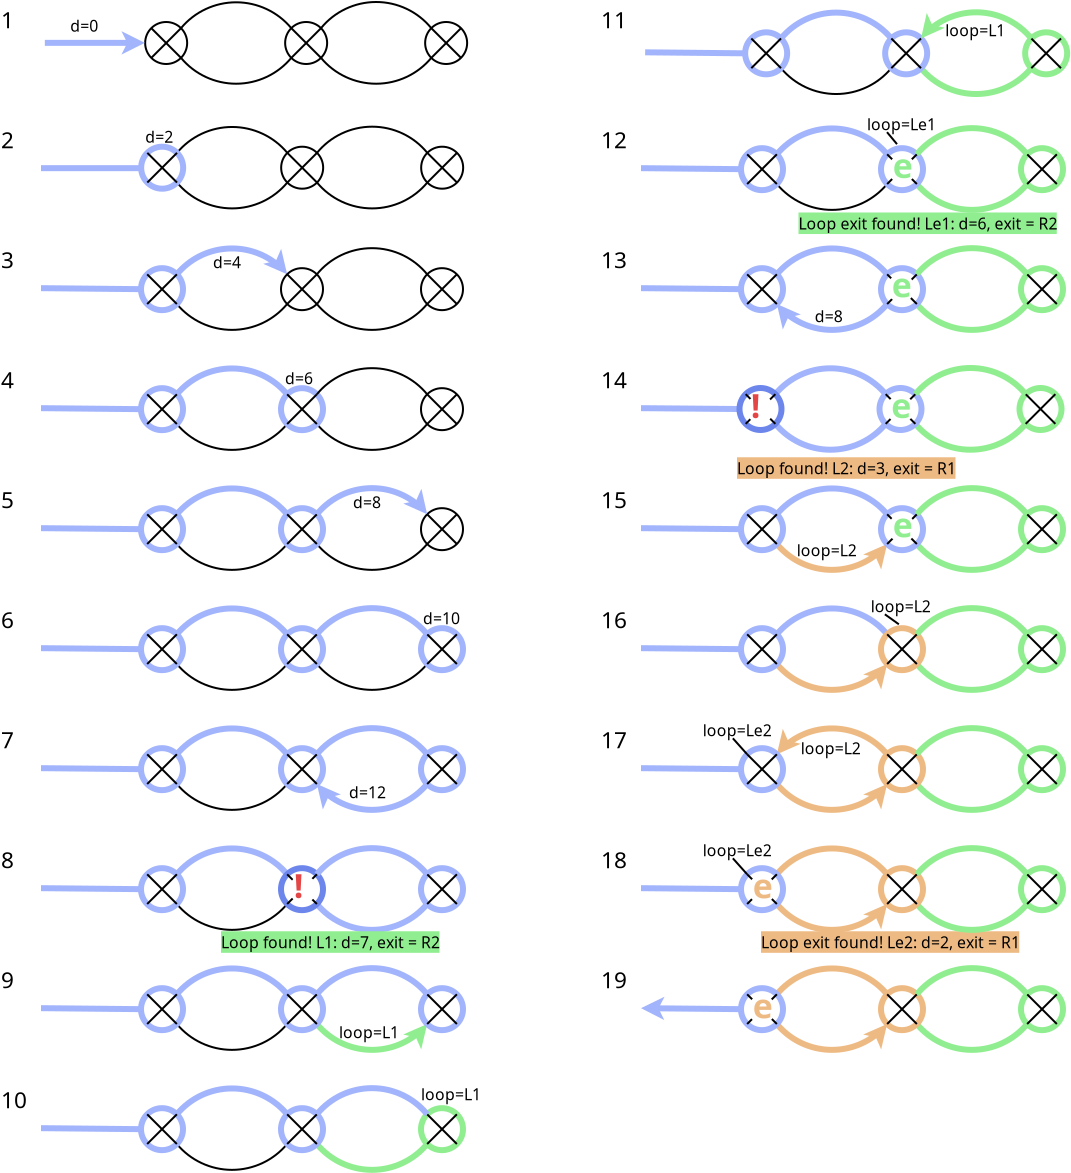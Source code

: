 <?xml version="1.0" encoding="UTF-8"?>
<dia:diagram xmlns:dia="http://www.lysator.liu.se/~alla/dia/">
  <dia:layer name="Hintergrund" visible="true" active="true">
    <dia:object type="Standard - Text" version="1" id="O0">
      <dia:attribute name="obj_pos">
        <dia:point val="0,8"/>
      </dia:attribute>
      <dia:attribute name="obj_bb">
        <dia:rectangle val="0,6.95;0.72,8.268"/>
      </dia:attribute>
      <dia:attribute name="text">
        <dia:composite type="text">
          <dia:attribute name="string">
            <dia:string>#1#</dia:string>
          </dia:attribute>
          <dia:attribute name="font">
            <dia:font family="sans" style="0" name="Helvetica"/>
          </dia:attribute>
          <dia:attribute name="height">
            <dia:real val="1.411"/>
          </dia:attribute>
          <dia:attribute name="pos">
            <dia:point val="0,8"/>
          </dia:attribute>
          <dia:attribute name="color">
            <dia:color val="#000000"/>
          </dia:attribute>
          <dia:attribute name="alignment">
            <dia:enum val="0"/>
          </dia:attribute>
        </dia:composite>
      </dia:attribute>
      <dia:attribute name="valign">
        <dia:enum val="3"/>
      </dia:attribute>
    </dia:object>
    <dia:object type="Standard - Text" version="1" id="O1">
      <dia:attribute name="obj_pos">
        <dia:point val="0,14"/>
      </dia:attribute>
      <dia:attribute name="obj_bb">
        <dia:rectangle val="0,12.95;0.72,14.268"/>
      </dia:attribute>
      <dia:attribute name="text">
        <dia:composite type="text">
          <dia:attribute name="string">
            <dia:string>#2#</dia:string>
          </dia:attribute>
          <dia:attribute name="font">
            <dia:font family="sans" style="0" name="Helvetica"/>
          </dia:attribute>
          <dia:attribute name="height">
            <dia:real val="1.411"/>
          </dia:attribute>
          <dia:attribute name="pos">
            <dia:point val="0,14"/>
          </dia:attribute>
          <dia:attribute name="color">
            <dia:color val="#000000"/>
          </dia:attribute>
          <dia:attribute name="alignment">
            <dia:enum val="0"/>
          </dia:attribute>
        </dia:composite>
      </dia:attribute>
      <dia:attribute name="valign">
        <dia:enum val="3"/>
      </dia:attribute>
    </dia:object>
    <dia:object type="Standard - Text" version="1" id="O2">
      <dia:attribute name="obj_pos">
        <dia:point val="0,20"/>
      </dia:attribute>
      <dia:attribute name="obj_bb">
        <dia:rectangle val="0,18.95;0.72,20.267"/>
      </dia:attribute>
      <dia:attribute name="text">
        <dia:composite type="text">
          <dia:attribute name="string">
            <dia:string>#3#</dia:string>
          </dia:attribute>
          <dia:attribute name="font">
            <dia:font family="sans" style="0" name="Helvetica"/>
          </dia:attribute>
          <dia:attribute name="height">
            <dia:real val="1.411"/>
          </dia:attribute>
          <dia:attribute name="pos">
            <dia:point val="0,20"/>
          </dia:attribute>
          <dia:attribute name="color">
            <dia:color val="#000000"/>
          </dia:attribute>
          <dia:attribute name="alignment">
            <dia:enum val="0"/>
          </dia:attribute>
        </dia:composite>
      </dia:attribute>
      <dia:attribute name="valign">
        <dia:enum val="3"/>
      </dia:attribute>
    </dia:object>
    <dia:object type="Standard - Text" version="1" id="O3">
      <dia:attribute name="obj_pos">
        <dia:point val="0,26"/>
      </dia:attribute>
      <dia:attribute name="obj_bb">
        <dia:rectangle val="0,24.95;0.72,26.267"/>
      </dia:attribute>
      <dia:attribute name="text">
        <dia:composite type="text">
          <dia:attribute name="string">
            <dia:string>#4#</dia:string>
          </dia:attribute>
          <dia:attribute name="font">
            <dia:font family="sans" style="0" name="Helvetica"/>
          </dia:attribute>
          <dia:attribute name="height">
            <dia:real val="1.411"/>
          </dia:attribute>
          <dia:attribute name="pos">
            <dia:point val="0,26"/>
          </dia:attribute>
          <dia:attribute name="color">
            <dia:color val="#000000"/>
          </dia:attribute>
          <dia:attribute name="alignment">
            <dia:enum val="0"/>
          </dia:attribute>
        </dia:composite>
      </dia:attribute>
      <dia:attribute name="valign">
        <dia:enum val="3"/>
      </dia:attribute>
    </dia:object>
    <dia:object type="Standard - Text" version="1" id="O4">
      <dia:attribute name="obj_pos">
        <dia:point val="1.208,19.692"/>
      </dia:attribute>
      <dia:attribute name="obj_bb">
        <dia:rectangle val="1.208,19.098;1.208,19.845"/>
      </dia:attribute>
      <dia:attribute name="text">
        <dia:composite type="text">
          <dia:attribute name="string">
            <dia:string>##</dia:string>
          </dia:attribute>
          <dia:attribute name="font">
            <dia:font family="sans" style="0" name="Helvetica"/>
          </dia:attribute>
          <dia:attribute name="height">
            <dia:real val="0.8"/>
          </dia:attribute>
          <dia:attribute name="pos">
            <dia:point val="1.208,19.692"/>
          </dia:attribute>
          <dia:attribute name="color">
            <dia:color val="#000000"/>
          </dia:attribute>
          <dia:attribute name="alignment">
            <dia:enum val="0"/>
          </dia:attribute>
        </dia:composite>
      </dia:attribute>
      <dia:attribute name="valign">
        <dia:enum val="3"/>
      </dia:attribute>
    </dia:object>
    <dia:object type="Standard - Text" version="1" id="O5">
      <dia:attribute name="obj_pos">
        <dia:point val="38,54"/>
      </dia:attribute>
      <dia:attribute name="obj_bb">
        <dia:rectangle val="38,53.265;52.468,54.188"/>
      </dia:attribute>
      <dia:attribute name="text">
        <dia:composite type="text">
          <dia:attribute name="string">
            <dia:string>#Loop exit found! Le2: d=2, exit = R1#</dia:string>
          </dia:attribute>
          <dia:attribute name="font">
            <dia:font family="sans" style="0" name="Helvetica"/>
          </dia:attribute>
          <dia:attribute name="height">
            <dia:real val="0.988"/>
          </dia:attribute>
          <dia:attribute name="pos">
            <dia:point val="38,54"/>
          </dia:attribute>
          <dia:attribute name="color">
            <dia:color val="#000000"/>
          </dia:attribute>
          <dia:attribute name="alignment">
            <dia:enum val="0"/>
          </dia:attribute>
        </dia:composite>
      </dia:attribute>
      <dia:attribute name="valign">
        <dia:enum val="3"/>
      </dia:attribute>
      <dia:attribute name="fill_color">
        <dia:color val="#eeba83"/>
      </dia:attribute>
      <dia:attribute name="show_background">
        <dia:boolean val="true"/>
      </dia:attribute>
    </dia:object>
    <dia:object type="Standard - Text" version="1" id="O6">
      <dia:attribute name="obj_pos">
        <dia:point val="0,32"/>
      </dia:attribute>
      <dia:attribute name="obj_bb">
        <dia:rectangle val="0,30.95;0.72,32.267"/>
      </dia:attribute>
      <dia:attribute name="text">
        <dia:composite type="text">
          <dia:attribute name="string">
            <dia:string>#5#</dia:string>
          </dia:attribute>
          <dia:attribute name="font">
            <dia:font family="sans" style="0" name="Helvetica"/>
          </dia:attribute>
          <dia:attribute name="height">
            <dia:real val="1.411"/>
          </dia:attribute>
          <dia:attribute name="pos">
            <dia:point val="0,32"/>
          </dia:attribute>
          <dia:attribute name="color">
            <dia:color val="#000000"/>
          </dia:attribute>
          <dia:attribute name="alignment">
            <dia:enum val="0"/>
          </dia:attribute>
        </dia:composite>
      </dia:attribute>
      <dia:attribute name="valign">
        <dia:enum val="3"/>
      </dia:attribute>
    </dia:object>
    <dia:object type="Standard - Text" version="1" id="O7">
      <dia:attribute name="obj_pos">
        <dia:point val="0,38"/>
      </dia:attribute>
      <dia:attribute name="obj_bb">
        <dia:rectangle val="0,36.95;0.72,38.267"/>
      </dia:attribute>
      <dia:attribute name="text">
        <dia:composite type="text">
          <dia:attribute name="string">
            <dia:string>#6#</dia:string>
          </dia:attribute>
          <dia:attribute name="font">
            <dia:font family="sans" style="0" name="Helvetica"/>
          </dia:attribute>
          <dia:attribute name="height">
            <dia:real val="1.411"/>
          </dia:attribute>
          <dia:attribute name="pos">
            <dia:point val="0,38"/>
          </dia:attribute>
          <dia:attribute name="color">
            <dia:color val="#000000"/>
          </dia:attribute>
          <dia:attribute name="alignment">
            <dia:enum val="0"/>
          </dia:attribute>
        </dia:composite>
      </dia:attribute>
      <dia:attribute name="valign">
        <dia:enum val="3"/>
      </dia:attribute>
    </dia:object>
    <dia:object type="Standard - Text" version="1" id="O8">
      <dia:attribute name="obj_pos">
        <dia:point val="0,44"/>
      </dia:attribute>
      <dia:attribute name="obj_bb">
        <dia:rectangle val="0,42.95;0.72,44.267"/>
      </dia:attribute>
      <dia:attribute name="text">
        <dia:composite type="text">
          <dia:attribute name="string">
            <dia:string>#7#</dia:string>
          </dia:attribute>
          <dia:attribute name="font">
            <dia:font family="sans" style="0" name="Helvetica"/>
          </dia:attribute>
          <dia:attribute name="height">
            <dia:real val="1.411"/>
          </dia:attribute>
          <dia:attribute name="pos">
            <dia:point val="0,44"/>
          </dia:attribute>
          <dia:attribute name="color">
            <dia:color val="#000000"/>
          </dia:attribute>
          <dia:attribute name="alignment">
            <dia:enum val="0"/>
          </dia:attribute>
        </dia:composite>
      </dia:attribute>
      <dia:attribute name="valign">
        <dia:enum val="3"/>
      </dia:attribute>
    </dia:object>
    <dia:group>
      <dia:object type="Standard - Line" version="0" id="O9">
        <dia:attribute name="obj_pos">
          <dia:point val="2,21"/>
        </dia:attribute>
        <dia:attribute name="obj_bb">
          <dia:rectangle val="1.849,20.849;7.151,21.201"/>
        </dia:attribute>
        <dia:attribute name="conn_endpoints">
          <dia:point val="2,21"/>
          <dia:point val="7,21.05"/>
        </dia:attribute>
        <dia:attribute name="numcp">
          <dia:int val="1"/>
        </dia:attribute>
        <dia:attribute name="line_color">
          <dia:color val="#a2b4fc"/>
        </dia:attribute>
        <dia:attribute name="line_width">
          <dia:real val="0.3"/>
        </dia:attribute>
        <dia:connections>
          <dia:connection handle="1" to="O13" connection="3"/>
        </dia:connections>
      </dia:object>
      <dia:object type="Standard - Arc" version="0" id="O10">
        <dia:attribute name="obj_pos">
          <dia:point val="8.792,20.308"/>
        </dia:attribute>
        <dia:attribute name="obj_bb">
          <dia:rectangle val="8.642,18.865;14.457,20.457"/>
        </dia:attribute>
        <dia:attribute name="conn_endpoints">
          <dia:point val="8.792,20.308"/>
          <dia:point val="14.307,20.308"/>
        </dia:attribute>
        <dia:attribute name="arc_color">
          <dia:color val="#a2b4fc"/>
        </dia:attribute>
        <dia:attribute name="curve_distance">
          <dia:real val="-1.293"/>
        </dia:attribute>
        <dia:attribute name="line_width">
          <dia:real val="0.3"/>
        </dia:attribute>
        <dia:attribute name="end_arrow">
          <dia:enum val="22"/>
        </dia:attribute>
        <dia:attribute name="end_arrow_length">
          <dia:real val="0.5"/>
        </dia:attribute>
        <dia:attribute name="end_arrow_width">
          <dia:real val="0.5"/>
        </dia:attribute>
        <dia:connections>
          <dia:connection handle="0" to="O13" connection="2"/>
          <dia:connection handle="1" to="O16" connection="0"/>
        </dia:connections>
      </dia:object>
      <dia:object type="Standard - Arc" version="0" id="O11">
        <dia:attribute name="obj_pos">
          <dia:point val="8.792,21.793"/>
        </dia:attribute>
        <dia:attribute name="obj_bb">
          <dia:rectangle val="8.742,21.742;14.357,23.135"/>
        </dia:attribute>
        <dia:attribute name="conn_endpoints">
          <dia:point val="8.792,21.793"/>
          <dia:point val="14.307,21.793"/>
        </dia:attribute>
        <dia:attribute name="curve_distance">
          <dia:real val="1.293"/>
        </dia:attribute>
        <dia:attribute name="line_width">
          <dia:real val="0.1"/>
        </dia:attribute>
        <dia:connections>
          <dia:connection handle="0" to="O13" connection="7"/>
          <dia:connection handle="1" to="O16" connection="5"/>
        </dia:connections>
      </dia:object>
      <dia:object type="Standard - Arc" version="0" id="O12">
        <dia:attribute name="obj_pos">
          <dia:point val="15.793,21.793"/>
        </dia:attribute>
        <dia:attribute name="obj_bb">
          <dia:rectangle val="15.742,21.742;21.358,23.135"/>
        </dia:attribute>
        <dia:attribute name="conn_endpoints">
          <dia:point val="15.793,21.793"/>
          <dia:point val="21.308,21.793"/>
        </dia:attribute>
        <dia:attribute name="curve_distance">
          <dia:real val="1.293"/>
        </dia:attribute>
        <dia:attribute name="line_width">
          <dia:real val="0.1"/>
        </dia:attribute>
        <dia:connections>
          <dia:connection handle="0" to="O16" connection="7"/>
          <dia:connection handle="1" to="O19" connection="5"/>
        </dia:connections>
      </dia:object>
      <dia:object type="Standard - Ellipse" version="0" id="O13">
        <dia:attribute name="obj_pos">
          <dia:point val="7,20"/>
        </dia:attribute>
        <dia:attribute name="obj_bb">
          <dia:rectangle val="6.85,19.85;9.25,22.25"/>
        </dia:attribute>
        <dia:attribute name="elem_corner">
          <dia:point val="7,20"/>
        </dia:attribute>
        <dia:attribute name="elem_width">
          <dia:real val="2.1"/>
        </dia:attribute>
        <dia:attribute name="elem_height">
          <dia:real val="2.1"/>
        </dia:attribute>
        <dia:attribute name="border_width">
          <dia:real val="0.3"/>
        </dia:attribute>
        <dia:attribute name="border_color">
          <dia:color val="#a2b4fc"/>
        </dia:attribute>
      </dia:object>
      <dia:object type="Standard - Line" version="0" id="O14">
        <dia:attribute name="obj_pos">
          <dia:point val="7.308,20.308"/>
        </dia:attribute>
        <dia:attribute name="obj_bb">
          <dia:rectangle val="7.237,20.237;8.863,21.863"/>
        </dia:attribute>
        <dia:attribute name="conn_endpoints">
          <dia:point val="7.308,20.308"/>
          <dia:point val="8.792,21.793"/>
        </dia:attribute>
        <dia:attribute name="numcp">
          <dia:int val="1"/>
        </dia:attribute>
        <dia:connections>
          <dia:connection handle="0" to="O13" connection="0"/>
          <dia:connection handle="1" to="O13" connection="7"/>
        </dia:connections>
      </dia:object>
      <dia:object type="Standard - Line" version="0" id="O15">
        <dia:attribute name="obj_pos">
          <dia:point val="8.792,20.308"/>
        </dia:attribute>
        <dia:attribute name="obj_bb">
          <dia:rectangle val="7.237,20.237;8.863,21.863"/>
        </dia:attribute>
        <dia:attribute name="conn_endpoints">
          <dia:point val="8.792,20.308"/>
          <dia:point val="7.308,21.793"/>
        </dia:attribute>
        <dia:attribute name="numcp">
          <dia:int val="1"/>
        </dia:attribute>
        <dia:connections>
          <dia:connection handle="0" to="O13" connection="2"/>
          <dia:connection handle="1" to="O13" connection="5"/>
        </dia:connections>
      </dia:object>
      <dia:object type="Standard - Ellipse" version="0" id="O16">
        <dia:attribute name="obj_pos">
          <dia:point val="14,20"/>
        </dia:attribute>
        <dia:attribute name="obj_bb">
          <dia:rectangle val="13.95,19.95;16.15,22.15"/>
        </dia:attribute>
        <dia:attribute name="elem_corner">
          <dia:point val="14,20"/>
        </dia:attribute>
        <dia:attribute name="elem_width">
          <dia:real val="2.1"/>
        </dia:attribute>
        <dia:attribute name="elem_height">
          <dia:real val="2.1"/>
        </dia:attribute>
      </dia:object>
      <dia:object type="Standard - Line" version="0" id="O17">
        <dia:attribute name="obj_pos">
          <dia:point val="14.307,20.308"/>
        </dia:attribute>
        <dia:attribute name="obj_bb">
          <dia:rectangle val="14.237,20.237;15.863,21.863"/>
        </dia:attribute>
        <dia:attribute name="conn_endpoints">
          <dia:point val="14.307,20.308"/>
          <dia:point val="15.793,21.793"/>
        </dia:attribute>
        <dia:attribute name="numcp">
          <dia:int val="1"/>
        </dia:attribute>
        <dia:connections>
          <dia:connection handle="0" to="O16" connection="0"/>
          <dia:connection handle="1" to="O16" connection="7"/>
        </dia:connections>
      </dia:object>
      <dia:object type="Standard - Line" version="0" id="O18">
        <dia:attribute name="obj_pos">
          <dia:point val="15.793,20.308"/>
        </dia:attribute>
        <dia:attribute name="obj_bb">
          <dia:rectangle val="14.237,20.237;15.863,21.863"/>
        </dia:attribute>
        <dia:attribute name="conn_endpoints">
          <dia:point val="15.793,20.308"/>
          <dia:point val="14.307,21.793"/>
        </dia:attribute>
        <dia:attribute name="numcp">
          <dia:int val="1"/>
        </dia:attribute>
        <dia:connections>
          <dia:connection handle="0" to="O16" connection="2"/>
          <dia:connection handle="1" to="O16" connection="5"/>
        </dia:connections>
      </dia:object>
      <dia:object type="Standard - Ellipse" version="0" id="O19">
        <dia:attribute name="obj_pos">
          <dia:point val="21,20"/>
        </dia:attribute>
        <dia:attribute name="obj_bb">
          <dia:rectangle val="20.95,19.95;23.15,22.15"/>
        </dia:attribute>
        <dia:attribute name="elem_corner">
          <dia:point val="21,20"/>
        </dia:attribute>
        <dia:attribute name="elem_width">
          <dia:real val="2.1"/>
        </dia:attribute>
        <dia:attribute name="elem_height">
          <dia:real val="2.1"/>
        </dia:attribute>
      </dia:object>
      <dia:object type="Standard - Line" version="0" id="O20">
        <dia:attribute name="obj_pos">
          <dia:point val="21.308,20.308"/>
        </dia:attribute>
        <dia:attribute name="obj_bb">
          <dia:rectangle val="21.237,20.237;22.863,21.863"/>
        </dia:attribute>
        <dia:attribute name="conn_endpoints">
          <dia:point val="21.308,20.308"/>
          <dia:point val="22.793,21.793"/>
        </dia:attribute>
        <dia:attribute name="numcp">
          <dia:int val="1"/>
        </dia:attribute>
        <dia:connections>
          <dia:connection handle="0" to="O19" connection="0"/>
          <dia:connection handle="1" to="O19" connection="7"/>
        </dia:connections>
      </dia:object>
      <dia:object type="Standard - Line" version="0" id="O21">
        <dia:attribute name="obj_pos">
          <dia:point val="22.793,20.308"/>
        </dia:attribute>
        <dia:attribute name="obj_bb">
          <dia:rectangle val="21.237,20.237;22.863,21.863"/>
        </dia:attribute>
        <dia:attribute name="conn_endpoints">
          <dia:point val="22.793,20.308"/>
          <dia:point val="21.308,21.793"/>
        </dia:attribute>
        <dia:attribute name="numcp">
          <dia:int val="1"/>
        </dia:attribute>
        <dia:connections>
          <dia:connection handle="0" to="O19" connection="2"/>
          <dia:connection handle="1" to="O19" connection="5"/>
        </dia:connections>
      </dia:object>
      <dia:object type="Standard - Arc" version="0" id="O22">
        <dia:attribute name="obj_pos">
          <dia:point val="15.793,20.308"/>
        </dia:attribute>
        <dia:attribute name="obj_bb">
          <dia:rectangle val="15.742,18.95;21.358,20.358"/>
        </dia:attribute>
        <dia:attribute name="conn_endpoints">
          <dia:point val="15.793,20.308"/>
          <dia:point val="21.308,20.308"/>
        </dia:attribute>
        <dia:attribute name="curve_distance">
          <dia:real val="-1.308"/>
        </dia:attribute>
        <dia:attribute name="line_width">
          <dia:real val="0.1"/>
        </dia:attribute>
        <dia:connections>
          <dia:connection handle="0" to="O16" connection="2"/>
          <dia:connection handle="1" to="O19" connection="0"/>
        </dia:connections>
      </dia:object>
      <dia:object type="Standard - Text" version="1" id="O23">
        <dia:attribute name="obj_pos">
          <dia:point val="10.6,20"/>
        </dia:attribute>
        <dia:attribute name="obj_bb">
          <dia:rectangle val="10.6,19.265;12.268,20.188"/>
        </dia:attribute>
        <dia:attribute name="text">
          <dia:composite type="text">
            <dia:attribute name="string">
              <dia:string>#d=4#</dia:string>
            </dia:attribute>
            <dia:attribute name="font">
              <dia:font family="sans" style="0" name="Helvetica"/>
            </dia:attribute>
            <dia:attribute name="height">
              <dia:real val="0.988"/>
            </dia:attribute>
            <dia:attribute name="pos">
              <dia:point val="10.6,20"/>
            </dia:attribute>
            <dia:attribute name="color">
              <dia:color val="#000000"/>
            </dia:attribute>
            <dia:attribute name="alignment">
              <dia:enum val="0"/>
            </dia:attribute>
          </dia:composite>
        </dia:attribute>
        <dia:attribute name="valign">
          <dia:enum val="3"/>
        </dia:attribute>
      </dia:object>
    </dia:group>
    <dia:group>
      <dia:object type="Standard - Line" version="0" id="O24">
        <dia:attribute name="obj_pos">
          <dia:point val="2,27"/>
        </dia:attribute>
        <dia:attribute name="obj_bb">
          <dia:rectangle val="1.849,26.849;7.151,27.201"/>
        </dia:attribute>
        <dia:attribute name="conn_endpoints">
          <dia:point val="2,27"/>
          <dia:point val="7,27.05"/>
        </dia:attribute>
        <dia:attribute name="numcp">
          <dia:int val="1"/>
        </dia:attribute>
        <dia:attribute name="line_color">
          <dia:color val="#a2b4fc"/>
        </dia:attribute>
        <dia:attribute name="line_width">
          <dia:real val="0.3"/>
        </dia:attribute>
        <dia:connections>
          <dia:connection handle="1" to="O28" connection="3"/>
        </dia:connections>
      </dia:object>
      <dia:object type="Standard - Arc" version="0" id="O25">
        <dia:attribute name="obj_pos">
          <dia:point val="8.792,26.308"/>
        </dia:attribute>
        <dia:attribute name="obj_bb">
          <dia:rectangle val="8.642,24.865;14.457,26.457"/>
        </dia:attribute>
        <dia:attribute name="conn_endpoints">
          <dia:point val="8.792,26.308"/>
          <dia:point val="14.307,26.308"/>
        </dia:attribute>
        <dia:attribute name="arc_color">
          <dia:color val="#a2b4fc"/>
        </dia:attribute>
        <dia:attribute name="curve_distance">
          <dia:real val="-1.293"/>
        </dia:attribute>
        <dia:attribute name="line_width">
          <dia:real val="0.3"/>
        </dia:attribute>
        <dia:connections>
          <dia:connection handle="0" to="O28" connection="2"/>
          <dia:connection handle="1" to="O31" connection="0"/>
        </dia:connections>
      </dia:object>
      <dia:object type="Standard - Arc" version="0" id="O26">
        <dia:attribute name="obj_pos">
          <dia:point val="8.792,27.793"/>
        </dia:attribute>
        <dia:attribute name="obj_bb">
          <dia:rectangle val="8.742,27.742;14.357,29.135"/>
        </dia:attribute>
        <dia:attribute name="conn_endpoints">
          <dia:point val="8.792,27.793"/>
          <dia:point val="14.307,27.793"/>
        </dia:attribute>
        <dia:attribute name="curve_distance">
          <dia:real val="1.293"/>
        </dia:attribute>
        <dia:attribute name="line_width">
          <dia:real val="0.1"/>
        </dia:attribute>
        <dia:connections>
          <dia:connection handle="0" to="O28" connection="7"/>
          <dia:connection handle="1" to="O31" connection="5"/>
        </dia:connections>
      </dia:object>
      <dia:object type="Standard - Arc" version="0" id="O27">
        <dia:attribute name="obj_pos">
          <dia:point val="15.793,27.793"/>
        </dia:attribute>
        <dia:attribute name="obj_bb">
          <dia:rectangle val="15.742,27.742;21.358,29.135"/>
        </dia:attribute>
        <dia:attribute name="conn_endpoints">
          <dia:point val="15.793,27.793"/>
          <dia:point val="21.308,27.793"/>
        </dia:attribute>
        <dia:attribute name="curve_distance">
          <dia:real val="1.293"/>
        </dia:attribute>
        <dia:attribute name="line_width">
          <dia:real val="0.1"/>
        </dia:attribute>
        <dia:connections>
          <dia:connection handle="0" to="O31" connection="7"/>
          <dia:connection handle="1" to="O34" connection="5"/>
        </dia:connections>
      </dia:object>
      <dia:object type="Standard - Ellipse" version="0" id="O28">
        <dia:attribute name="obj_pos">
          <dia:point val="7,26"/>
        </dia:attribute>
        <dia:attribute name="obj_bb">
          <dia:rectangle val="6.85,25.85;9.25,28.25"/>
        </dia:attribute>
        <dia:attribute name="elem_corner">
          <dia:point val="7,26"/>
        </dia:attribute>
        <dia:attribute name="elem_width">
          <dia:real val="2.1"/>
        </dia:attribute>
        <dia:attribute name="elem_height">
          <dia:real val="2.1"/>
        </dia:attribute>
        <dia:attribute name="border_width">
          <dia:real val="0.3"/>
        </dia:attribute>
        <dia:attribute name="border_color">
          <dia:color val="#a2b4fc"/>
        </dia:attribute>
      </dia:object>
      <dia:object type="Standard - Line" version="0" id="O29">
        <dia:attribute name="obj_pos">
          <dia:point val="7.308,26.308"/>
        </dia:attribute>
        <dia:attribute name="obj_bb">
          <dia:rectangle val="7.237,26.237;8.863,27.863"/>
        </dia:attribute>
        <dia:attribute name="conn_endpoints">
          <dia:point val="7.308,26.308"/>
          <dia:point val="8.792,27.793"/>
        </dia:attribute>
        <dia:attribute name="numcp">
          <dia:int val="1"/>
        </dia:attribute>
        <dia:attribute name="line_width">
          <dia:real val="0.1"/>
        </dia:attribute>
        <dia:connections>
          <dia:connection handle="0" to="O28" connection="0"/>
          <dia:connection handle="1" to="O28" connection="7"/>
        </dia:connections>
      </dia:object>
      <dia:object type="Standard - Line" version="0" id="O30">
        <dia:attribute name="obj_pos">
          <dia:point val="8.792,26.308"/>
        </dia:attribute>
        <dia:attribute name="obj_bb">
          <dia:rectangle val="7.237,26.237;8.863,27.863"/>
        </dia:attribute>
        <dia:attribute name="conn_endpoints">
          <dia:point val="8.792,26.308"/>
          <dia:point val="7.308,27.793"/>
        </dia:attribute>
        <dia:attribute name="numcp">
          <dia:int val="1"/>
        </dia:attribute>
        <dia:connections>
          <dia:connection handle="0" to="O28" connection="2"/>
          <dia:connection handle="1" to="O28" connection="5"/>
        </dia:connections>
      </dia:object>
      <dia:object type="Standard - Ellipse" version="0" id="O31">
        <dia:attribute name="obj_pos">
          <dia:point val="14,26"/>
        </dia:attribute>
        <dia:attribute name="obj_bb">
          <dia:rectangle val="13.85,25.85;16.25,28.25"/>
        </dia:attribute>
        <dia:attribute name="elem_corner">
          <dia:point val="14,26"/>
        </dia:attribute>
        <dia:attribute name="elem_width">
          <dia:real val="2.1"/>
        </dia:attribute>
        <dia:attribute name="elem_height">
          <dia:real val="2.1"/>
        </dia:attribute>
        <dia:attribute name="border_width">
          <dia:real val="0.3"/>
        </dia:attribute>
        <dia:attribute name="border_color">
          <dia:color val="#a2b4fc"/>
        </dia:attribute>
      </dia:object>
      <dia:object type="Standard - Line" version="0" id="O32">
        <dia:attribute name="obj_pos">
          <dia:point val="14.307,26.308"/>
        </dia:attribute>
        <dia:attribute name="obj_bb">
          <dia:rectangle val="14.237,26.237;15.863,27.863"/>
        </dia:attribute>
        <dia:attribute name="conn_endpoints">
          <dia:point val="14.307,26.308"/>
          <dia:point val="15.793,27.793"/>
        </dia:attribute>
        <dia:attribute name="numcp">
          <dia:int val="1"/>
        </dia:attribute>
        <dia:connections>
          <dia:connection handle="0" to="O31" connection="0"/>
          <dia:connection handle="1" to="O31" connection="7"/>
        </dia:connections>
      </dia:object>
      <dia:object type="Standard - Line" version="0" id="O33">
        <dia:attribute name="obj_pos">
          <dia:point val="15.793,26.308"/>
        </dia:attribute>
        <dia:attribute name="obj_bb">
          <dia:rectangle val="14.237,26.237;15.863,27.863"/>
        </dia:attribute>
        <dia:attribute name="conn_endpoints">
          <dia:point val="15.793,26.308"/>
          <dia:point val="14.307,27.793"/>
        </dia:attribute>
        <dia:attribute name="numcp">
          <dia:int val="1"/>
        </dia:attribute>
        <dia:connections>
          <dia:connection handle="0" to="O31" connection="2"/>
          <dia:connection handle="1" to="O31" connection="5"/>
        </dia:connections>
      </dia:object>
      <dia:object type="Standard - Ellipse" version="0" id="O34">
        <dia:attribute name="obj_pos">
          <dia:point val="21,26"/>
        </dia:attribute>
        <dia:attribute name="obj_bb">
          <dia:rectangle val="20.95,25.95;23.15,28.15"/>
        </dia:attribute>
        <dia:attribute name="elem_corner">
          <dia:point val="21,26"/>
        </dia:attribute>
        <dia:attribute name="elem_width">
          <dia:real val="2.1"/>
        </dia:attribute>
        <dia:attribute name="elem_height">
          <dia:real val="2.1"/>
        </dia:attribute>
      </dia:object>
      <dia:object type="Standard - Line" version="0" id="O35">
        <dia:attribute name="obj_pos">
          <dia:point val="21.308,26.308"/>
        </dia:attribute>
        <dia:attribute name="obj_bb">
          <dia:rectangle val="21.237,26.237;22.863,27.863"/>
        </dia:attribute>
        <dia:attribute name="conn_endpoints">
          <dia:point val="21.308,26.308"/>
          <dia:point val="22.793,27.793"/>
        </dia:attribute>
        <dia:attribute name="numcp">
          <dia:int val="1"/>
        </dia:attribute>
        <dia:connections>
          <dia:connection handle="0" to="O34" connection="0"/>
          <dia:connection handle="1" to="O34" connection="7"/>
        </dia:connections>
      </dia:object>
      <dia:object type="Standard - Line" version="0" id="O36">
        <dia:attribute name="obj_pos">
          <dia:point val="22.793,26.308"/>
        </dia:attribute>
        <dia:attribute name="obj_bb">
          <dia:rectangle val="21.237,26.237;22.863,27.863"/>
        </dia:attribute>
        <dia:attribute name="conn_endpoints">
          <dia:point val="22.793,26.308"/>
          <dia:point val="21.308,27.793"/>
        </dia:attribute>
        <dia:attribute name="numcp">
          <dia:int val="1"/>
        </dia:attribute>
        <dia:connections>
          <dia:connection handle="0" to="O34" connection="2"/>
          <dia:connection handle="1" to="O34" connection="5"/>
        </dia:connections>
      </dia:object>
      <dia:object type="Standard - Arc" version="0" id="O37">
        <dia:attribute name="obj_pos">
          <dia:point val="15.793,26.308"/>
        </dia:attribute>
        <dia:attribute name="obj_bb">
          <dia:rectangle val="15.742,24.95;21.358,26.358"/>
        </dia:attribute>
        <dia:attribute name="conn_endpoints">
          <dia:point val="15.793,26.308"/>
          <dia:point val="21.308,26.308"/>
        </dia:attribute>
        <dia:attribute name="curve_distance">
          <dia:real val="-1.308"/>
        </dia:attribute>
        <dia:attribute name="line_width">
          <dia:real val="0.1"/>
        </dia:attribute>
        <dia:connections>
          <dia:connection handle="0" to="O31" connection="2"/>
          <dia:connection handle="1" to="O34" connection="0"/>
        </dia:connections>
      </dia:object>
      <dia:object type="Standard - Text" version="1" id="O38">
        <dia:attribute name="obj_pos">
          <dia:point val="14.2,25.8"/>
        </dia:attribute>
        <dia:attribute name="obj_bb">
          <dia:rectangle val="14.2,25.065;15.867,25.988"/>
        </dia:attribute>
        <dia:attribute name="text">
          <dia:composite type="text">
            <dia:attribute name="string">
              <dia:string>#d=6#</dia:string>
            </dia:attribute>
            <dia:attribute name="font">
              <dia:font family="sans" style="0" name="Helvetica"/>
            </dia:attribute>
            <dia:attribute name="height">
              <dia:real val="0.988"/>
            </dia:attribute>
            <dia:attribute name="pos">
              <dia:point val="14.2,25.8"/>
            </dia:attribute>
            <dia:attribute name="color">
              <dia:color val="#000000"/>
            </dia:attribute>
            <dia:attribute name="alignment">
              <dia:enum val="0"/>
            </dia:attribute>
          </dia:composite>
        </dia:attribute>
        <dia:attribute name="valign">
          <dia:enum val="3"/>
        </dia:attribute>
      </dia:object>
    </dia:group>
    <dia:group>
      <dia:object type="Standard - Line" version="0" id="O39">
        <dia:attribute name="obj_pos">
          <dia:point val="2,33"/>
        </dia:attribute>
        <dia:attribute name="obj_bb">
          <dia:rectangle val="1.849,32.849;7.151,33.202"/>
        </dia:attribute>
        <dia:attribute name="conn_endpoints">
          <dia:point val="2,33"/>
          <dia:point val="7,33.05"/>
        </dia:attribute>
        <dia:attribute name="numcp">
          <dia:int val="1"/>
        </dia:attribute>
        <dia:attribute name="line_color">
          <dia:color val="#a2b4fc"/>
        </dia:attribute>
        <dia:attribute name="line_width">
          <dia:real val="0.3"/>
        </dia:attribute>
        <dia:connections>
          <dia:connection handle="1" to="O43" connection="3"/>
        </dia:connections>
      </dia:object>
      <dia:object type="Standard - Arc" version="0" id="O40">
        <dia:attribute name="obj_pos">
          <dia:point val="8.792,32.307"/>
        </dia:attribute>
        <dia:attribute name="obj_bb">
          <dia:rectangle val="8.642,30.865;14.457,32.458"/>
        </dia:attribute>
        <dia:attribute name="conn_endpoints">
          <dia:point val="8.792,32.307"/>
          <dia:point val="14.307,32.307"/>
        </dia:attribute>
        <dia:attribute name="arc_color">
          <dia:color val="#a2b4fc"/>
        </dia:attribute>
        <dia:attribute name="curve_distance">
          <dia:real val="-1.293"/>
        </dia:attribute>
        <dia:attribute name="line_width">
          <dia:real val="0.3"/>
        </dia:attribute>
        <dia:connections>
          <dia:connection handle="0" to="O43" connection="2"/>
          <dia:connection handle="1" to="O46" connection="0"/>
        </dia:connections>
      </dia:object>
      <dia:object type="Standard - Arc" version="0" id="O41">
        <dia:attribute name="obj_pos">
          <dia:point val="8.792,33.792"/>
        </dia:attribute>
        <dia:attribute name="obj_bb">
          <dia:rectangle val="8.742,33.742;14.357,35.135"/>
        </dia:attribute>
        <dia:attribute name="conn_endpoints">
          <dia:point val="8.792,33.792"/>
          <dia:point val="14.307,33.792"/>
        </dia:attribute>
        <dia:attribute name="curve_distance">
          <dia:real val="1.293"/>
        </dia:attribute>
        <dia:attribute name="line_width">
          <dia:real val="0.1"/>
        </dia:attribute>
        <dia:connections>
          <dia:connection handle="0" to="O43" connection="7"/>
          <dia:connection handle="1" to="O46" connection="5"/>
        </dia:connections>
      </dia:object>
      <dia:object type="Standard - Arc" version="0" id="O42">
        <dia:attribute name="obj_pos">
          <dia:point val="15.793,33.792"/>
        </dia:attribute>
        <dia:attribute name="obj_bb">
          <dia:rectangle val="15.742,33.742;21.358,35.135"/>
        </dia:attribute>
        <dia:attribute name="conn_endpoints">
          <dia:point val="15.793,33.792"/>
          <dia:point val="21.308,33.792"/>
        </dia:attribute>
        <dia:attribute name="curve_distance">
          <dia:real val="1.293"/>
        </dia:attribute>
        <dia:attribute name="line_width">
          <dia:real val="0.1"/>
        </dia:attribute>
        <dia:connections>
          <dia:connection handle="0" to="O46" connection="7"/>
          <dia:connection handle="1" to="O49" connection="5"/>
        </dia:connections>
      </dia:object>
      <dia:object type="Standard - Ellipse" version="0" id="O43">
        <dia:attribute name="obj_pos">
          <dia:point val="7,32"/>
        </dia:attribute>
        <dia:attribute name="obj_bb">
          <dia:rectangle val="6.85,31.85;9.25,34.25"/>
        </dia:attribute>
        <dia:attribute name="elem_corner">
          <dia:point val="7,32"/>
        </dia:attribute>
        <dia:attribute name="elem_width">
          <dia:real val="2.1"/>
        </dia:attribute>
        <dia:attribute name="elem_height">
          <dia:real val="2.1"/>
        </dia:attribute>
        <dia:attribute name="border_width">
          <dia:real val="0.3"/>
        </dia:attribute>
        <dia:attribute name="border_color">
          <dia:color val="#a2b4fc"/>
        </dia:attribute>
      </dia:object>
      <dia:object type="Standard - Line" version="0" id="O44">
        <dia:attribute name="obj_pos">
          <dia:point val="7.308,32.307"/>
        </dia:attribute>
        <dia:attribute name="obj_bb">
          <dia:rectangle val="7.237,32.237;8.863,33.863"/>
        </dia:attribute>
        <dia:attribute name="conn_endpoints">
          <dia:point val="7.308,32.307"/>
          <dia:point val="8.792,33.792"/>
        </dia:attribute>
        <dia:attribute name="numcp">
          <dia:int val="1"/>
        </dia:attribute>
        <dia:connections>
          <dia:connection handle="0" to="O43" connection="0"/>
          <dia:connection handle="1" to="O43" connection="7"/>
        </dia:connections>
      </dia:object>
      <dia:object type="Standard - Line" version="0" id="O45">
        <dia:attribute name="obj_pos">
          <dia:point val="8.792,32.307"/>
        </dia:attribute>
        <dia:attribute name="obj_bb">
          <dia:rectangle val="7.237,32.237;8.863,33.863"/>
        </dia:attribute>
        <dia:attribute name="conn_endpoints">
          <dia:point val="8.792,32.307"/>
          <dia:point val="7.308,33.792"/>
        </dia:attribute>
        <dia:attribute name="numcp">
          <dia:int val="1"/>
        </dia:attribute>
        <dia:connections>
          <dia:connection handle="0" to="O43" connection="2"/>
          <dia:connection handle="1" to="O43" connection="5"/>
        </dia:connections>
      </dia:object>
      <dia:object type="Standard - Ellipse" version="0" id="O46">
        <dia:attribute name="obj_pos">
          <dia:point val="14,32"/>
        </dia:attribute>
        <dia:attribute name="obj_bb">
          <dia:rectangle val="13.85,31.85;16.25,34.25"/>
        </dia:attribute>
        <dia:attribute name="elem_corner">
          <dia:point val="14,32"/>
        </dia:attribute>
        <dia:attribute name="elem_width">
          <dia:real val="2.1"/>
        </dia:attribute>
        <dia:attribute name="elem_height">
          <dia:real val="2.1"/>
        </dia:attribute>
        <dia:attribute name="border_width">
          <dia:real val="0.3"/>
        </dia:attribute>
        <dia:attribute name="border_color">
          <dia:color val="#a2b4fc"/>
        </dia:attribute>
      </dia:object>
      <dia:object type="Standard - Line" version="0" id="O47">
        <dia:attribute name="obj_pos">
          <dia:point val="14.307,32.307"/>
        </dia:attribute>
        <dia:attribute name="obj_bb">
          <dia:rectangle val="14.237,32.237;15.863,33.863"/>
        </dia:attribute>
        <dia:attribute name="conn_endpoints">
          <dia:point val="14.307,32.307"/>
          <dia:point val="15.793,33.792"/>
        </dia:attribute>
        <dia:attribute name="numcp">
          <dia:int val="1"/>
        </dia:attribute>
        <dia:connections>
          <dia:connection handle="0" to="O46" connection="0"/>
          <dia:connection handle="1" to="O46" connection="7"/>
        </dia:connections>
      </dia:object>
      <dia:object type="Standard - Line" version="0" id="O48">
        <dia:attribute name="obj_pos">
          <dia:point val="15.793,32.307"/>
        </dia:attribute>
        <dia:attribute name="obj_bb">
          <dia:rectangle val="14.237,32.237;15.863,33.863"/>
        </dia:attribute>
        <dia:attribute name="conn_endpoints">
          <dia:point val="15.793,32.307"/>
          <dia:point val="14.307,33.792"/>
        </dia:attribute>
        <dia:attribute name="numcp">
          <dia:int val="1"/>
        </dia:attribute>
        <dia:connections>
          <dia:connection handle="0" to="O46" connection="2"/>
          <dia:connection handle="1" to="O46" connection="5"/>
        </dia:connections>
      </dia:object>
      <dia:object type="Standard - Ellipse" version="0" id="O49">
        <dia:attribute name="obj_pos">
          <dia:point val="21,32"/>
        </dia:attribute>
        <dia:attribute name="obj_bb">
          <dia:rectangle val="20.95,31.95;23.15,34.15"/>
        </dia:attribute>
        <dia:attribute name="elem_corner">
          <dia:point val="21,32"/>
        </dia:attribute>
        <dia:attribute name="elem_width">
          <dia:real val="2.1"/>
        </dia:attribute>
        <dia:attribute name="elem_height">
          <dia:real val="2.1"/>
        </dia:attribute>
      </dia:object>
      <dia:object type="Standard - Line" version="0" id="O50">
        <dia:attribute name="obj_pos">
          <dia:point val="21.308,32.307"/>
        </dia:attribute>
        <dia:attribute name="obj_bb">
          <dia:rectangle val="21.237,32.237;22.863,33.863"/>
        </dia:attribute>
        <dia:attribute name="conn_endpoints">
          <dia:point val="21.308,32.307"/>
          <dia:point val="22.793,33.792"/>
        </dia:attribute>
        <dia:attribute name="numcp">
          <dia:int val="1"/>
        </dia:attribute>
        <dia:connections>
          <dia:connection handle="0" to="O49" connection="0"/>
          <dia:connection handle="1" to="O49" connection="7"/>
        </dia:connections>
      </dia:object>
      <dia:object type="Standard - Line" version="0" id="O51">
        <dia:attribute name="obj_pos">
          <dia:point val="22.793,32.307"/>
        </dia:attribute>
        <dia:attribute name="obj_bb">
          <dia:rectangle val="21.237,32.237;22.863,33.863"/>
        </dia:attribute>
        <dia:attribute name="conn_endpoints">
          <dia:point val="22.793,32.307"/>
          <dia:point val="21.308,33.792"/>
        </dia:attribute>
        <dia:attribute name="numcp">
          <dia:int val="1"/>
        </dia:attribute>
        <dia:connections>
          <dia:connection handle="0" to="O49" connection="2"/>
          <dia:connection handle="1" to="O49" connection="5"/>
        </dia:connections>
      </dia:object>
      <dia:object type="Standard - Arc" version="0" id="O52">
        <dia:attribute name="obj_pos">
          <dia:point val="15.793,32.307"/>
        </dia:attribute>
        <dia:attribute name="obj_bb">
          <dia:rectangle val="15.643,30.85;21.457,32.458"/>
        </dia:attribute>
        <dia:attribute name="conn_endpoints">
          <dia:point val="15.793,32.307"/>
          <dia:point val="21.308,32.307"/>
        </dia:attribute>
        <dia:attribute name="arc_color">
          <dia:color val="#a2b4fc"/>
        </dia:attribute>
        <dia:attribute name="curve_distance">
          <dia:real val="-1.308"/>
        </dia:attribute>
        <dia:attribute name="line_width">
          <dia:real val="0.3"/>
        </dia:attribute>
        <dia:attribute name="end_arrow">
          <dia:enum val="22"/>
        </dia:attribute>
        <dia:attribute name="end_arrow_length">
          <dia:real val="0.5"/>
        </dia:attribute>
        <dia:attribute name="end_arrow_width">
          <dia:real val="0.5"/>
        </dia:attribute>
        <dia:connections>
          <dia:connection handle="0" to="O46" connection="2"/>
          <dia:connection handle="1" to="O49" connection="0"/>
        </dia:connections>
      </dia:object>
      <dia:object type="Standard - Text" version="1" id="O53">
        <dia:attribute name="obj_pos">
          <dia:point val="17.6,32"/>
        </dia:attribute>
        <dia:attribute name="obj_bb">
          <dia:rectangle val="17.6,31.265;19.267,32.188"/>
        </dia:attribute>
        <dia:attribute name="text">
          <dia:composite type="text">
            <dia:attribute name="string">
              <dia:string>#d=8#</dia:string>
            </dia:attribute>
            <dia:attribute name="font">
              <dia:font family="sans" style="0" name="Helvetica"/>
            </dia:attribute>
            <dia:attribute name="height">
              <dia:real val="0.988"/>
            </dia:attribute>
            <dia:attribute name="pos">
              <dia:point val="17.6,32"/>
            </dia:attribute>
            <dia:attribute name="color">
              <dia:color val="#000000"/>
            </dia:attribute>
            <dia:attribute name="alignment">
              <dia:enum val="0"/>
            </dia:attribute>
          </dia:composite>
        </dia:attribute>
        <dia:attribute name="valign">
          <dia:enum val="3"/>
        </dia:attribute>
      </dia:object>
    </dia:group>
    <dia:group>
      <dia:object type="Standard - Line" version="0" id="O54">
        <dia:attribute name="obj_pos">
          <dia:point val="2,39"/>
        </dia:attribute>
        <dia:attribute name="obj_bb">
          <dia:rectangle val="1.849,38.849;7.151,39.202"/>
        </dia:attribute>
        <dia:attribute name="conn_endpoints">
          <dia:point val="2,39"/>
          <dia:point val="7,39.05"/>
        </dia:attribute>
        <dia:attribute name="numcp">
          <dia:int val="1"/>
        </dia:attribute>
        <dia:attribute name="line_color">
          <dia:color val="#a2b4fc"/>
        </dia:attribute>
        <dia:attribute name="line_width">
          <dia:real val="0.3"/>
        </dia:attribute>
        <dia:connections>
          <dia:connection handle="1" to="O58" connection="3"/>
        </dia:connections>
      </dia:object>
      <dia:object type="Standard - Arc" version="0" id="O55">
        <dia:attribute name="obj_pos">
          <dia:point val="8.792,38.307"/>
        </dia:attribute>
        <dia:attribute name="obj_bb">
          <dia:rectangle val="8.642,36.865;14.457,38.458"/>
        </dia:attribute>
        <dia:attribute name="conn_endpoints">
          <dia:point val="8.792,38.307"/>
          <dia:point val="14.307,38.307"/>
        </dia:attribute>
        <dia:attribute name="arc_color">
          <dia:color val="#a2b4fc"/>
        </dia:attribute>
        <dia:attribute name="curve_distance">
          <dia:real val="-1.293"/>
        </dia:attribute>
        <dia:attribute name="line_width">
          <dia:real val="0.3"/>
        </dia:attribute>
        <dia:connections>
          <dia:connection handle="0" to="O58" connection="2"/>
          <dia:connection handle="1" to="O61" connection="0"/>
        </dia:connections>
      </dia:object>
      <dia:object type="Standard - Arc" version="0" id="O56">
        <dia:attribute name="obj_pos">
          <dia:point val="8.792,39.792"/>
        </dia:attribute>
        <dia:attribute name="obj_bb">
          <dia:rectangle val="8.742,39.742;14.357,41.135"/>
        </dia:attribute>
        <dia:attribute name="conn_endpoints">
          <dia:point val="8.792,39.792"/>
          <dia:point val="14.307,39.792"/>
        </dia:attribute>
        <dia:attribute name="curve_distance">
          <dia:real val="1.293"/>
        </dia:attribute>
        <dia:attribute name="line_width">
          <dia:real val="0.1"/>
        </dia:attribute>
        <dia:connections>
          <dia:connection handle="0" to="O58" connection="7"/>
          <dia:connection handle="1" to="O61" connection="5"/>
        </dia:connections>
      </dia:object>
      <dia:object type="Standard - Arc" version="0" id="O57">
        <dia:attribute name="obj_pos">
          <dia:point val="15.793,39.792"/>
        </dia:attribute>
        <dia:attribute name="obj_bb">
          <dia:rectangle val="15.742,39.742;21.358,41.135"/>
        </dia:attribute>
        <dia:attribute name="conn_endpoints">
          <dia:point val="15.793,39.792"/>
          <dia:point val="21.308,39.792"/>
        </dia:attribute>
        <dia:attribute name="curve_distance">
          <dia:real val="1.293"/>
        </dia:attribute>
        <dia:attribute name="line_width">
          <dia:real val="0.1"/>
        </dia:attribute>
        <dia:connections>
          <dia:connection handle="0" to="O61" connection="7"/>
          <dia:connection handle="1" to="O64" connection="5"/>
        </dia:connections>
      </dia:object>
      <dia:object type="Standard - Ellipse" version="0" id="O58">
        <dia:attribute name="obj_pos">
          <dia:point val="7,38"/>
        </dia:attribute>
        <dia:attribute name="obj_bb">
          <dia:rectangle val="6.85,37.85;9.25,40.25"/>
        </dia:attribute>
        <dia:attribute name="elem_corner">
          <dia:point val="7,38"/>
        </dia:attribute>
        <dia:attribute name="elem_width">
          <dia:real val="2.1"/>
        </dia:attribute>
        <dia:attribute name="elem_height">
          <dia:real val="2.1"/>
        </dia:attribute>
        <dia:attribute name="border_width">
          <dia:real val="0.3"/>
        </dia:attribute>
        <dia:attribute name="border_color">
          <dia:color val="#a2b4fc"/>
        </dia:attribute>
      </dia:object>
      <dia:object type="Standard - Line" version="0" id="O59">
        <dia:attribute name="obj_pos">
          <dia:point val="7.308,38.307"/>
        </dia:attribute>
        <dia:attribute name="obj_bb">
          <dia:rectangle val="7.237,38.237;8.863,39.863"/>
        </dia:attribute>
        <dia:attribute name="conn_endpoints">
          <dia:point val="7.308,38.307"/>
          <dia:point val="8.792,39.792"/>
        </dia:attribute>
        <dia:attribute name="numcp">
          <dia:int val="1"/>
        </dia:attribute>
        <dia:connections>
          <dia:connection handle="0" to="O58" connection="0"/>
          <dia:connection handle="1" to="O58" connection="7"/>
        </dia:connections>
      </dia:object>
      <dia:object type="Standard - Line" version="0" id="O60">
        <dia:attribute name="obj_pos">
          <dia:point val="8.792,38.307"/>
        </dia:attribute>
        <dia:attribute name="obj_bb">
          <dia:rectangle val="7.237,38.237;8.863,39.863"/>
        </dia:attribute>
        <dia:attribute name="conn_endpoints">
          <dia:point val="8.792,38.307"/>
          <dia:point val="7.308,39.792"/>
        </dia:attribute>
        <dia:attribute name="numcp">
          <dia:int val="1"/>
        </dia:attribute>
        <dia:connections>
          <dia:connection handle="0" to="O58" connection="2"/>
          <dia:connection handle="1" to="O58" connection="5"/>
        </dia:connections>
      </dia:object>
      <dia:object type="Standard - Ellipse" version="0" id="O61">
        <dia:attribute name="obj_pos">
          <dia:point val="14,38"/>
        </dia:attribute>
        <dia:attribute name="obj_bb">
          <dia:rectangle val="13.85,37.85;16.25,40.25"/>
        </dia:attribute>
        <dia:attribute name="elem_corner">
          <dia:point val="14,38"/>
        </dia:attribute>
        <dia:attribute name="elem_width">
          <dia:real val="2.1"/>
        </dia:attribute>
        <dia:attribute name="elem_height">
          <dia:real val="2.1"/>
        </dia:attribute>
        <dia:attribute name="border_width">
          <dia:real val="0.3"/>
        </dia:attribute>
        <dia:attribute name="border_color">
          <dia:color val="#a2b4fc"/>
        </dia:attribute>
      </dia:object>
      <dia:object type="Standard - Line" version="0" id="O62">
        <dia:attribute name="obj_pos">
          <dia:point val="14.307,38.307"/>
        </dia:attribute>
        <dia:attribute name="obj_bb">
          <dia:rectangle val="14.237,38.237;15.863,39.863"/>
        </dia:attribute>
        <dia:attribute name="conn_endpoints">
          <dia:point val="14.307,38.307"/>
          <dia:point val="15.793,39.792"/>
        </dia:attribute>
        <dia:attribute name="numcp">
          <dia:int val="1"/>
        </dia:attribute>
        <dia:connections>
          <dia:connection handle="0" to="O61" connection="0"/>
          <dia:connection handle="1" to="O61" connection="7"/>
        </dia:connections>
      </dia:object>
      <dia:object type="Standard - Line" version="0" id="O63">
        <dia:attribute name="obj_pos">
          <dia:point val="15.793,38.307"/>
        </dia:attribute>
        <dia:attribute name="obj_bb">
          <dia:rectangle val="14.237,38.237;15.863,39.863"/>
        </dia:attribute>
        <dia:attribute name="conn_endpoints">
          <dia:point val="15.793,38.307"/>
          <dia:point val="14.307,39.792"/>
        </dia:attribute>
        <dia:attribute name="numcp">
          <dia:int val="1"/>
        </dia:attribute>
        <dia:connections>
          <dia:connection handle="0" to="O61" connection="2"/>
          <dia:connection handle="1" to="O61" connection="5"/>
        </dia:connections>
      </dia:object>
      <dia:object type="Standard - Ellipse" version="0" id="O64">
        <dia:attribute name="obj_pos">
          <dia:point val="21,38"/>
        </dia:attribute>
        <dia:attribute name="obj_bb">
          <dia:rectangle val="20.85,37.85;23.25,40.25"/>
        </dia:attribute>
        <dia:attribute name="elem_corner">
          <dia:point val="21,38"/>
        </dia:attribute>
        <dia:attribute name="elem_width">
          <dia:real val="2.1"/>
        </dia:attribute>
        <dia:attribute name="elem_height">
          <dia:real val="2.1"/>
        </dia:attribute>
        <dia:attribute name="border_width">
          <dia:real val="0.3"/>
        </dia:attribute>
        <dia:attribute name="border_color">
          <dia:color val="#a2b4fc"/>
        </dia:attribute>
      </dia:object>
      <dia:object type="Standard - Line" version="0" id="O65">
        <dia:attribute name="obj_pos">
          <dia:point val="21.308,38.307"/>
        </dia:attribute>
        <dia:attribute name="obj_bb">
          <dia:rectangle val="21.237,38.237;22.863,39.863"/>
        </dia:attribute>
        <dia:attribute name="conn_endpoints">
          <dia:point val="21.308,38.307"/>
          <dia:point val="22.793,39.792"/>
        </dia:attribute>
        <dia:attribute name="numcp">
          <dia:int val="1"/>
        </dia:attribute>
        <dia:connections>
          <dia:connection handle="0" to="O64" connection="0"/>
          <dia:connection handle="1" to="O64" connection="7"/>
        </dia:connections>
      </dia:object>
      <dia:object type="Standard - Line" version="0" id="O66">
        <dia:attribute name="obj_pos">
          <dia:point val="22.793,38.307"/>
        </dia:attribute>
        <dia:attribute name="obj_bb">
          <dia:rectangle val="21.237,38.237;22.863,39.863"/>
        </dia:attribute>
        <dia:attribute name="conn_endpoints">
          <dia:point val="22.793,38.307"/>
          <dia:point val="21.308,39.792"/>
        </dia:attribute>
        <dia:attribute name="numcp">
          <dia:int val="1"/>
        </dia:attribute>
        <dia:connections>
          <dia:connection handle="0" to="O64" connection="2"/>
          <dia:connection handle="1" to="O64" connection="5"/>
        </dia:connections>
      </dia:object>
      <dia:object type="Standard - Arc" version="0" id="O67">
        <dia:attribute name="obj_pos">
          <dia:point val="15.793,38.307"/>
        </dia:attribute>
        <dia:attribute name="obj_bb">
          <dia:rectangle val="15.643,36.85;21.457,38.458"/>
        </dia:attribute>
        <dia:attribute name="conn_endpoints">
          <dia:point val="15.793,38.307"/>
          <dia:point val="21.308,38.307"/>
        </dia:attribute>
        <dia:attribute name="arc_color">
          <dia:color val="#a2b4fc"/>
        </dia:attribute>
        <dia:attribute name="curve_distance">
          <dia:real val="-1.308"/>
        </dia:attribute>
        <dia:attribute name="line_width">
          <dia:real val="0.3"/>
        </dia:attribute>
        <dia:connections>
          <dia:connection handle="0" to="O61" connection="2"/>
          <dia:connection handle="1" to="O64" connection="0"/>
        </dia:connections>
      </dia:object>
      <dia:object type="Standard - Text" version="1" id="O68">
        <dia:attribute name="obj_pos">
          <dia:point val="21.1,37.8"/>
        </dia:attribute>
        <dia:attribute name="obj_bb">
          <dia:rectangle val="21.1,37.065;23.27,37.987"/>
        </dia:attribute>
        <dia:attribute name="text">
          <dia:composite type="text">
            <dia:attribute name="string">
              <dia:string>#d=10#</dia:string>
            </dia:attribute>
            <dia:attribute name="font">
              <dia:font family="sans" style="0" name="Helvetica"/>
            </dia:attribute>
            <dia:attribute name="height">
              <dia:real val="0.988"/>
            </dia:attribute>
            <dia:attribute name="pos">
              <dia:point val="21.1,37.8"/>
            </dia:attribute>
            <dia:attribute name="color">
              <dia:color val="#000000"/>
            </dia:attribute>
            <dia:attribute name="alignment">
              <dia:enum val="0"/>
            </dia:attribute>
          </dia:composite>
        </dia:attribute>
        <dia:attribute name="valign">
          <dia:enum val="3"/>
        </dia:attribute>
      </dia:object>
    </dia:group>
    <dia:group>
      <dia:object type="Standard - Line" version="0" id="O69">
        <dia:attribute name="obj_pos">
          <dia:point val="2,45"/>
        </dia:attribute>
        <dia:attribute name="obj_bb">
          <dia:rectangle val="1.849,44.849;7.151,45.202"/>
        </dia:attribute>
        <dia:attribute name="conn_endpoints">
          <dia:point val="2,45"/>
          <dia:point val="7,45.05"/>
        </dia:attribute>
        <dia:attribute name="numcp">
          <dia:int val="1"/>
        </dia:attribute>
        <dia:attribute name="line_color">
          <dia:color val="#a2b4fc"/>
        </dia:attribute>
        <dia:attribute name="line_width">
          <dia:real val="0.3"/>
        </dia:attribute>
        <dia:connections>
          <dia:connection handle="1" to="O73" connection="3"/>
        </dia:connections>
      </dia:object>
      <dia:object type="Standard - Arc" version="0" id="O70">
        <dia:attribute name="obj_pos">
          <dia:point val="8.792,44.307"/>
        </dia:attribute>
        <dia:attribute name="obj_bb">
          <dia:rectangle val="8.642,42.865;14.457,44.458"/>
        </dia:attribute>
        <dia:attribute name="conn_endpoints">
          <dia:point val="8.792,44.307"/>
          <dia:point val="14.307,44.307"/>
        </dia:attribute>
        <dia:attribute name="arc_color">
          <dia:color val="#a2b4fc"/>
        </dia:attribute>
        <dia:attribute name="curve_distance">
          <dia:real val="-1.293"/>
        </dia:attribute>
        <dia:attribute name="line_width">
          <dia:real val="0.3"/>
        </dia:attribute>
        <dia:connections>
          <dia:connection handle="0" to="O73" connection="2"/>
          <dia:connection handle="1" to="O76" connection="0"/>
        </dia:connections>
      </dia:object>
      <dia:object type="Standard - Arc" version="0" id="O71">
        <dia:attribute name="obj_pos">
          <dia:point val="8.792,45.792"/>
        </dia:attribute>
        <dia:attribute name="obj_bb">
          <dia:rectangle val="8.742,45.742;14.357,47.135"/>
        </dia:attribute>
        <dia:attribute name="conn_endpoints">
          <dia:point val="8.792,45.792"/>
          <dia:point val="14.307,45.792"/>
        </dia:attribute>
        <dia:attribute name="curve_distance">
          <dia:real val="1.293"/>
        </dia:attribute>
        <dia:attribute name="line_width">
          <dia:real val="0.1"/>
        </dia:attribute>
        <dia:connections>
          <dia:connection handle="0" to="O73" connection="7"/>
          <dia:connection handle="1" to="O76" connection="5"/>
        </dia:connections>
      </dia:object>
      <dia:object type="Standard - Arc" version="0" id="O72">
        <dia:attribute name="obj_pos">
          <dia:point val="15.793,45.792"/>
        </dia:attribute>
        <dia:attribute name="obj_bb">
          <dia:rectangle val="15.643,45.642;21.457,47.235"/>
        </dia:attribute>
        <dia:attribute name="conn_endpoints">
          <dia:point val="15.793,45.792"/>
          <dia:point val="21.308,45.792"/>
        </dia:attribute>
        <dia:attribute name="arc_color">
          <dia:color val="#a2b4fc"/>
        </dia:attribute>
        <dia:attribute name="curve_distance">
          <dia:real val="1.293"/>
        </dia:attribute>
        <dia:attribute name="line_width">
          <dia:real val="0.3"/>
        </dia:attribute>
        <dia:attribute name="start_arrow">
          <dia:enum val="22"/>
        </dia:attribute>
        <dia:attribute name="start_arrow_length">
          <dia:real val="0.5"/>
        </dia:attribute>
        <dia:attribute name="start_arrow_width">
          <dia:real val="0.5"/>
        </dia:attribute>
        <dia:connections>
          <dia:connection handle="0" to="O76" connection="7"/>
          <dia:connection handle="1" to="O79" connection="5"/>
        </dia:connections>
      </dia:object>
      <dia:object type="Standard - Ellipse" version="0" id="O73">
        <dia:attribute name="obj_pos">
          <dia:point val="7,44"/>
        </dia:attribute>
        <dia:attribute name="obj_bb">
          <dia:rectangle val="6.85,43.85;9.25,46.25"/>
        </dia:attribute>
        <dia:attribute name="elem_corner">
          <dia:point val="7,44"/>
        </dia:attribute>
        <dia:attribute name="elem_width">
          <dia:real val="2.1"/>
        </dia:attribute>
        <dia:attribute name="elem_height">
          <dia:real val="2.1"/>
        </dia:attribute>
        <dia:attribute name="border_width">
          <dia:real val="0.3"/>
        </dia:attribute>
        <dia:attribute name="border_color">
          <dia:color val="#a2b4fc"/>
        </dia:attribute>
      </dia:object>
      <dia:object type="Standard - Line" version="0" id="O74">
        <dia:attribute name="obj_pos">
          <dia:point val="7.308,44.307"/>
        </dia:attribute>
        <dia:attribute name="obj_bb">
          <dia:rectangle val="7.237,44.237;8.863,45.863"/>
        </dia:attribute>
        <dia:attribute name="conn_endpoints">
          <dia:point val="7.308,44.307"/>
          <dia:point val="8.792,45.792"/>
        </dia:attribute>
        <dia:attribute name="numcp">
          <dia:int val="1"/>
        </dia:attribute>
        <dia:connections>
          <dia:connection handle="0" to="O73" connection="0"/>
          <dia:connection handle="1" to="O73" connection="7"/>
        </dia:connections>
      </dia:object>
      <dia:object type="Standard - Line" version="0" id="O75">
        <dia:attribute name="obj_pos">
          <dia:point val="8.792,44.307"/>
        </dia:attribute>
        <dia:attribute name="obj_bb">
          <dia:rectangle val="7.237,44.237;8.863,45.863"/>
        </dia:attribute>
        <dia:attribute name="conn_endpoints">
          <dia:point val="8.792,44.307"/>
          <dia:point val="7.308,45.792"/>
        </dia:attribute>
        <dia:attribute name="numcp">
          <dia:int val="1"/>
        </dia:attribute>
        <dia:connections>
          <dia:connection handle="0" to="O73" connection="2"/>
          <dia:connection handle="1" to="O73" connection="5"/>
        </dia:connections>
      </dia:object>
      <dia:object type="Standard - Ellipse" version="0" id="O76">
        <dia:attribute name="obj_pos">
          <dia:point val="14,44"/>
        </dia:attribute>
        <dia:attribute name="obj_bb">
          <dia:rectangle val="13.85,43.85;16.25,46.25"/>
        </dia:attribute>
        <dia:attribute name="elem_corner">
          <dia:point val="14,44"/>
        </dia:attribute>
        <dia:attribute name="elem_width">
          <dia:real val="2.1"/>
        </dia:attribute>
        <dia:attribute name="elem_height">
          <dia:real val="2.1"/>
        </dia:attribute>
        <dia:attribute name="border_width">
          <dia:real val="0.3"/>
        </dia:attribute>
        <dia:attribute name="border_color">
          <dia:color val="#a2b4fc"/>
        </dia:attribute>
      </dia:object>
      <dia:object type="Standard - Line" version="0" id="O77">
        <dia:attribute name="obj_pos">
          <dia:point val="14.307,44.307"/>
        </dia:attribute>
        <dia:attribute name="obj_bb">
          <dia:rectangle val="14.237,44.237;15.863,45.863"/>
        </dia:attribute>
        <dia:attribute name="conn_endpoints">
          <dia:point val="14.307,44.307"/>
          <dia:point val="15.793,45.792"/>
        </dia:attribute>
        <dia:attribute name="numcp">
          <dia:int val="1"/>
        </dia:attribute>
        <dia:connections>
          <dia:connection handle="0" to="O76" connection="0"/>
          <dia:connection handle="1" to="O76" connection="7"/>
        </dia:connections>
      </dia:object>
      <dia:object type="Standard - Line" version="0" id="O78">
        <dia:attribute name="obj_pos">
          <dia:point val="15.793,44.307"/>
        </dia:attribute>
        <dia:attribute name="obj_bb">
          <dia:rectangle val="14.237,44.237;15.863,45.863"/>
        </dia:attribute>
        <dia:attribute name="conn_endpoints">
          <dia:point val="15.793,44.307"/>
          <dia:point val="14.307,45.792"/>
        </dia:attribute>
        <dia:attribute name="numcp">
          <dia:int val="1"/>
        </dia:attribute>
        <dia:connections>
          <dia:connection handle="0" to="O76" connection="2"/>
          <dia:connection handle="1" to="O76" connection="5"/>
        </dia:connections>
      </dia:object>
      <dia:object type="Standard - Ellipse" version="0" id="O79">
        <dia:attribute name="obj_pos">
          <dia:point val="21,44"/>
        </dia:attribute>
        <dia:attribute name="obj_bb">
          <dia:rectangle val="20.85,43.85;23.25,46.25"/>
        </dia:attribute>
        <dia:attribute name="elem_corner">
          <dia:point val="21,44"/>
        </dia:attribute>
        <dia:attribute name="elem_width">
          <dia:real val="2.1"/>
        </dia:attribute>
        <dia:attribute name="elem_height">
          <dia:real val="2.1"/>
        </dia:attribute>
        <dia:attribute name="border_width">
          <dia:real val="0.3"/>
        </dia:attribute>
        <dia:attribute name="border_color">
          <dia:color val="#a2b4fc"/>
        </dia:attribute>
      </dia:object>
      <dia:object type="Standard - Line" version="0" id="O80">
        <dia:attribute name="obj_pos">
          <dia:point val="21.308,44.307"/>
        </dia:attribute>
        <dia:attribute name="obj_bb">
          <dia:rectangle val="21.237,44.237;22.863,45.863"/>
        </dia:attribute>
        <dia:attribute name="conn_endpoints">
          <dia:point val="21.308,44.307"/>
          <dia:point val="22.793,45.792"/>
        </dia:attribute>
        <dia:attribute name="numcp">
          <dia:int val="1"/>
        </dia:attribute>
        <dia:connections>
          <dia:connection handle="0" to="O79" connection="0"/>
          <dia:connection handle="1" to="O79" connection="7"/>
        </dia:connections>
      </dia:object>
      <dia:object type="Standard - Line" version="0" id="O81">
        <dia:attribute name="obj_pos">
          <dia:point val="22.793,44.307"/>
        </dia:attribute>
        <dia:attribute name="obj_bb">
          <dia:rectangle val="21.237,44.237;22.863,45.863"/>
        </dia:attribute>
        <dia:attribute name="conn_endpoints">
          <dia:point val="22.793,44.307"/>
          <dia:point val="21.308,45.792"/>
        </dia:attribute>
        <dia:attribute name="numcp">
          <dia:int val="1"/>
        </dia:attribute>
        <dia:connections>
          <dia:connection handle="0" to="O79" connection="2"/>
          <dia:connection handle="1" to="O79" connection="5"/>
        </dia:connections>
      </dia:object>
      <dia:object type="Standard - Arc" version="0" id="O82">
        <dia:attribute name="obj_pos">
          <dia:point val="15.793,44.307"/>
        </dia:attribute>
        <dia:attribute name="obj_bb">
          <dia:rectangle val="15.643,42.85;21.457,44.458"/>
        </dia:attribute>
        <dia:attribute name="conn_endpoints">
          <dia:point val="15.793,44.307"/>
          <dia:point val="21.308,44.307"/>
        </dia:attribute>
        <dia:attribute name="arc_color">
          <dia:color val="#a2b4fc"/>
        </dia:attribute>
        <dia:attribute name="curve_distance">
          <dia:real val="-1.308"/>
        </dia:attribute>
        <dia:attribute name="line_width">
          <dia:real val="0.3"/>
        </dia:attribute>
        <dia:connections>
          <dia:connection handle="0" to="O76" connection="2"/>
          <dia:connection handle="1" to="O79" connection="0"/>
        </dia:connections>
      </dia:object>
      <dia:object type="Standard - Text" version="1" id="O83">
        <dia:attribute name="obj_pos">
          <dia:point val="17.4,46.5"/>
        </dia:attribute>
        <dia:attribute name="obj_bb">
          <dia:rectangle val="17.4,45.765;19.57,46.688"/>
        </dia:attribute>
        <dia:attribute name="text">
          <dia:composite type="text">
            <dia:attribute name="string">
              <dia:string>#d=12#</dia:string>
            </dia:attribute>
            <dia:attribute name="font">
              <dia:font family="sans" style="0" name="Helvetica"/>
            </dia:attribute>
            <dia:attribute name="height">
              <dia:real val="0.988"/>
            </dia:attribute>
            <dia:attribute name="pos">
              <dia:point val="17.4,46.5"/>
            </dia:attribute>
            <dia:attribute name="color">
              <dia:color val="#000000"/>
            </dia:attribute>
            <dia:attribute name="alignment">
              <dia:enum val="0"/>
            </dia:attribute>
          </dia:composite>
        </dia:attribute>
        <dia:attribute name="valign">
          <dia:enum val="3"/>
        </dia:attribute>
      </dia:object>
    </dia:group>
    <dia:group>
      <dia:object type="Standard - Line" version="0" id="O84">
        <dia:attribute name="obj_pos">
          <dia:point val="2,51"/>
        </dia:attribute>
        <dia:attribute name="obj_bb">
          <dia:rectangle val="1.849,50.849;7.151,51.202"/>
        </dia:attribute>
        <dia:attribute name="conn_endpoints">
          <dia:point val="2,51"/>
          <dia:point val="7,51.05"/>
        </dia:attribute>
        <dia:attribute name="numcp">
          <dia:int val="1"/>
        </dia:attribute>
        <dia:attribute name="line_color">
          <dia:color val="#a2b4fc"/>
        </dia:attribute>
        <dia:attribute name="line_width">
          <dia:real val="0.3"/>
        </dia:attribute>
        <dia:connections>
          <dia:connection handle="1" to="O88" connection="3"/>
        </dia:connections>
      </dia:object>
      <dia:object type="Standard - Arc" version="0" id="O85">
        <dia:attribute name="obj_pos">
          <dia:point val="8.792,50.307"/>
        </dia:attribute>
        <dia:attribute name="obj_bb">
          <dia:rectangle val="8.642,48.865;14.457,50.458"/>
        </dia:attribute>
        <dia:attribute name="conn_endpoints">
          <dia:point val="8.792,50.307"/>
          <dia:point val="14.307,50.307"/>
        </dia:attribute>
        <dia:attribute name="arc_color">
          <dia:color val="#a2b4fc"/>
        </dia:attribute>
        <dia:attribute name="curve_distance">
          <dia:real val="-1.293"/>
        </dia:attribute>
        <dia:attribute name="line_width">
          <dia:real val="0.3"/>
        </dia:attribute>
        <dia:connections>
          <dia:connection handle="0" to="O88" connection="2"/>
          <dia:connection handle="1" to="O91" connection="0"/>
        </dia:connections>
      </dia:object>
      <dia:object type="Standard - Arc" version="0" id="O86">
        <dia:attribute name="obj_pos">
          <dia:point val="8.792,51.792"/>
        </dia:attribute>
        <dia:attribute name="obj_bb">
          <dia:rectangle val="8.742,51.742;14.357,53.135"/>
        </dia:attribute>
        <dia:attribute name="conn_endpoints">
          <dia:point val="8.792,51.792"/>
          <dia:point val="14.307,51.792"/>
        </dia:attribute>
        <dia:attribute name="curve_distance">
          <dia:real val="1.293"/>
        </dia:attribute>
        <dia:attribute name="line_width">
          <dia:real val="0.1"/>
        </dia:attribute>
        <dia:connections>
          <dia:connection handle="0" to="O88" connection="7"/>
          <dia:connection handle="1" to="O91" connection="5"/>
        </dia:connections>
      </dia:object>
      <dia:object type="Standard - Arc" version="0" id="O87">
        <dia:attribute name="obj_pos">
          <dia:point val="15.793,51.792"/>
        </dia:attribute>
        <dia:attribute name="obj_bb">
          <dia:rectangle val="15.643,51.642;21.457,53.235"/>
        </dia:attribute>
        <dia:attribute name="conn_endpoints">
          <dia:point val="15.793,51.792"/>
          <dia:point val="21.308,51.792"/>
        </dia:attribute>
        <dia:attribute name="arc_color">
          <dia:color val="#a2b4fc"/>
        </dia:attribute>
        <dia:attribute name="curve_distance">
          <dia:real val="1.293"/>
        </dia:attribute>
        <dia:attribute name="line_width">
          <dia:real val="0.3"/>
        </dia:attribute>
        <dia:connections>
          <dia:connection handle="0" to="O91" connection="7"/>
          <dia:connection handle="1" to="O92" connection="5"/>
        </dia:connections>
      </dia:object>
      <dia:object type="Standard - Ellipse" version="0" id="O88">
        <dia:attribute name="obj_pos">
          <dia:point val="7,50"/>
        </dia:attribute>
        <dia:attribute name="obj_bb">
          <dia:rectangle val="6.85,49.85;9.25,52.25"/>
        </dia:attribute>
        <dia:attribute name="elem_corner">
          <dia:point val="7,50"/>
        </dia:attribute>
        <dia:attribute name="elem_width">
          <dia:real val="2.1"/>
        </dia:attribute>
        <dia:attribute name="elem_height">
          <dia:real val="2.1"/>
        </dia:attribute>
        <dia:attribute name="border_width">
          <dia:real val="0.3"/>
        </dia:attribute>
        <dia:attribute name="border_color">
          <dia:color val="#a2b4fc"/>
        </dia:attribute>
      </dia:object>
      <dia:object type="Standard - Line" version="0" id="O89">
        <dia:attribute name="obj_pos">
          <dia:point val="7.308,50.307"/>
        </dia:attribute>
        <dia:attribute name="obj_bb">
          <dia:rectangle val="7.237,50.237;8.863,51.863"/>
        </dia:attribute>
        <dia:attribute name="conn_endpoints">
          <dia:point val="7.308,50.307"/>
          <dia:point val="8.792,51.792"/>
        </dia:attribute>
        <dia:attribute name="numcp">
          <dia:int val="1"/>
        </dia:attribute>
        <dia:connections>
          <dia:connection handle="0" to="O88" connection="0"/>
          <dia:connection handle="1" to="O88" connection="7"/>
        </dia:connections>
      </dia:object>
      <dia:object type="Standard - Line" version="0" id="O90">
        <dia:attribute name="obj_pos">
          <dia:point val="8.792,50.307"/>
        </dia:attribute>
        <dia:attribute name="obj_bb">
          <dia:rectangle val="7.237,50.237;8.863,51.863"/>
        </dia:attribute>
        <dia:attribute name="conn_endpoints">
          <dia:point val="8.792,50.307"/>
          <dia:point val="7.308,51.792"/>
        </dia:attribute>
        <dia:attribute name="numcp">
          <dia:int val="1"/>
        </dia:attribute>
        <dia:connections>
          <dia:connection handle="0" to="O88" connection="2"/>
          <dia:connection handle="1" to="O88" connection="5"/>
        </dia:connections>
      </dia:object>
      <dia:object type="Standard - Ellipse" version="0" id="O91">
        <dia:attribute name="obj_pos">
          <dia:point val="14,50"/>
        </dia:attribute>
        <dia:attribute name="obj_bb">
          <dia:rectangle val="13.85,49.85;16.25,52.25"/>
        </dia:attribute>
        <dia:attribute name="elem_corner">
          <dia:point val="14,50"/>
        </dia:attribute>
        <dia:attribute name="elem_width">
          <dia:real val="2.1"/>
        </dia:attribute>
        <dia:attribute name="elem_height">
          <dia:real val="2.1"/>
        </dia:attribute>
        <dia:attribute name="border_width">
          <dia:real val="0.3"/>
        </dia:attribute>
        <dia:attribute name="border_color">
          <dia:color val="#6d86ec"/>
        </dia:attribute>
      </dia:object>
      <dia:object type="Standard - Ellipse" version="0" id="O92">
        <dia:attribute name="obj_pos">
          <dia:point val="21,50"/>
        </dia:attribute>
        <dia:attribute name="obj_bb">
          <dia:rectangle val="20.85,49.85;23.25,52.25"/>
        </dia:attribute>
        <dia:attribute name="elem_corner">
          <dia:point val="21,50"/>
        </dia:attribute>
        <dia:attribute name="elem_width">
          <dia:real val="2.1"/>
        </dia:attribute>
        <dia:attribute name="elem_height">
          <dia:real val="2.1"/>
        </dia:attribute>
        <dia:attribute name="border_width">
          <dia:real val="0.3"/>
        </dia:attribute>
        <dia:attribute name="border_color">
          <dia:color val="#a2b4fc"/>
        </dia:attribute>
      </dia:object>
      <dia:object type="Standard - Line" version="0" id="O93">
        <dia:attribute name="obj_pos">
          <dia:point val="21.308,50.307"/>
        </dia:attribute>
        <dia:attribute name="obj_bb">
          <dia:rectangle val="21.237,50.237;22.863,51.863"/>
        </dia:attribute>
        <dia:attribute name="conn_endpoints">
          <dia:point val="21.308,50.307"/>
          <dia:point val="22.793,51.792"/>
        </dia:attribute>
        <dia:attribute name="numcp">
          <dia:int val="1"/>
        </dia:attribute>
        <dia:connections>
          <dia:connection handle="0" to="O92" connection="0"/>
          <dia:connection handle="1" to="O92" connection="7"/>
        </dia:connections>
      </dia:object>
      <dia:object type="Standard - Line" version="0" id="O94">
        <dia:attribute name="obj_pos">
          <dia:point val="22.793,50.307"/>
        </dia:attribute>
        <dia:attribute name="obj_bb">
          <dia:rectangle val="21.237,50.237;22.863,51.863"/>
        </dia:attribute>
        <dia:attribute name="conn_endpoints">
          <dia:point val="22.793,50.307"/>
          <dia:point val="21.308,51.792"/>
        </dia:attribute>
        <dia:attribute name="numcp">
          <dia:int val="1"/>
        </dia:attribute>
        <dia:connections>
          <dia:connection handle="0" to="O92" connection="2"/>
          <dia:connection handle="1" to="O92" connection="5"/>
        </dia:connections>
      </dia:object>
      <dia:object type="Standard - Arc" version="0" id="O95">
        <dia:attribute name="obj_pos">
          <dia:point val="15.793,50.307"/>
        </dia:attribute>
        <dia:attribute name="obj_bb">
          <dia:rectangle val="15.643,48.85;21.457,50.458"/>
        </dia:attribute>
        <dia:attribute name="conn_endpoints">
          <dia:point val="15.793,50.307"/>
          <dia:point val="21.308,50.307"/>
        </dia:attribute>
        <dia:attribute name="arc_color">
          <dia:color val="#a2b4fc"/>
        </dia:attribute>
        <dia:attribute name="curve_distance">
          <dia:real val="-1.308"/>
        </dia:attribute>
        <dia:attribute name="line_width">
          <dia:real val="0.3"/>
        </dia:attribute>
        <dia:connections>
          <dia:connection handle="0" to="O91" connection="2"/>
          <dia:connection handle="1" to="O92" connection="0"/>
        </dia:connections>
      </dia:object>
      <dia:object type="Standard - Line" version="0" id="O96">
        <dia:attribute name="obj_pos">
          <dia:point val="15.793,50.307"/>
        </dia:attribute>
        <dia:attribute name="obj_bb">
          <dia:rectangle val="14.237,50.237;15.863,51.863"/>
        </dia:attribute>
        <dia:attribute name="conn_endpoints">
          <dia:point val="15.793,50.307"/>
          <dia:point val="14.307,51.792"/>
        </dia:attribute>
        <dia:attribute name="numcp">
          <dia:int val="1"/>
        </dia:attribute>
        <dia:connections>
          <dia:connection handle="0" to="O91" connection="2"/>
          <dia:connection handle="1" to="O91" connection="5"/>
        </dia:connections>
      </dia:object>
      <dia:object type="Standard - Line" version="0" id="O97">
        <dia:attribute name="obj_pos">
          <dia:point val="14.307,50.307"/>
        </dia:attribute>
        <dia:attribute name="obj_bb">
          <dia:rectangle val="14.237,50.237;15.863,51.863"/>
        </dia:attribute>
        <dia:attribute name="conn_endpoints">
          <dia:point val="14.307,50.307"/>
          <dia:point val="15.793,51.792"/>
        </dia:attribute>
        <dia:attribute name="numcp">
          <dia:int val="1"/>
        </dia:attribute>
        <dia:connections>
          <dia:connection handle="0" to="O91" connection="0"/>
          <dia:connection handle="1" to="O91" connection="7"/>
        </dia:connections>
      </dia:object>
      <dia:object type="Standard - Text" version="1" id="O98">
        <dia:attribute name="obj_pos">
          <dia:point val="11,54"/>
        </dia:attribute>
        <dia:attribute name="obj_bb">
          <dia:rectangle val="11,53.265;23.28,54.188"/>
        </dia:attribute>
        <dia:attribute name="text">
          <dia:composite type="text">
            <dia:attribute name="string">
              <dia:string>#Loop found! L1: d=7, exit = R2#</dia:string>
            </dia:attribute>
            <dia:attribute name="font">
              <dia:font family="sans" style="0" name="Helvetica"/>
            </dia:attribute>
            <dia:attribute name="height">
              <dia:real val="0.988"/>
            </dia:attribute>
            <dia:attribute name="pos">
              <dia:point val="11,54"/>
            </dia:attribute>
            <dia:attribute name="color">
              <dia:color val="#000000"/>
            </dia:attribute>
            <dia:attribute name="alignment">
              <dia:enum val="0"/>
            </dia:attribute>
          </dia:composite>
        </dia:attribute>
        <dia:attribute name="valign">
          <dia:enum val="3"/>
        </dia:attribute>
        <dia:attribute name="fill_color">
          <dia:color val="#90ee90"/>
        </dia:attribute>
        <dia:attribute name="show_background">
          <dia:boolean val="true"/>
        </dia:attribute>
      </dia:object>
      <dia:object type="Standard - Ellipse" version="0" id="O99">
        <dia:attribute name="obj_pos">
          <dia:point val="14.45,50.4"/>
        </dia:attribute>
        <dia:attribute name="obj_bb">
          <dia:rectangle val="14.4,50.35;15.8,51.75"/>
        </dia:attribute>
        <dia:attribute name="elem_corner">
          <dia:point val="14.45,50.4"/>
        </dia:attribute>
        <dia:attribute name="elem_width">
          <dia:real val="1.3"/>
        </dia:attribute>
        <dia:attribute name="elem_height">
          <dia:real val="1.3"/>
        </dia:attribute>
        <dia:attribute name="border_width">
          <dia:real val="0.1"/>
        </dia:attribute>
        <dia:attribute name="border_color">
          <dia:color val="#ffffff"/>
        </dia:attribute>
      </dia:object>
      <dia:object type="Standard - Text" version="1" id="O100">
        <dia:attribute name="obj_pos">
          <dia:point val="14.64,51.51"/>
        </dia:attribute>
        <dia:attribute name="obj_bb">
          <dia:rectangle val="14.64,49.937;15.413,51.91"/>
        </dia:attribute>
        <dia:attribute name="text">
          <dia:composite type="text">
            <dia:attribute name="string">
              <dia:string>#!#</dia:string>
            </dia:attribute>
            <dia:attribute name="font">
              <dia:font family="sans" style="80" name="Helvetica-Bold"/>
            </dia:attribute>
            <dia:attribute name="height">
              <dia:real val="2.117"/>
            </dia:attribute>
            <dia:attribute name="pos">
              <dia:point val="14.64,51.51"/>
            </dia:attribute>
            <dia:attribute name="color">
              <dia:color val="#e44545"/>
            </dia:attribute>
            <dia:attribute name="alignment">
              <dia:enum val="0"/>
            </dia:attribute>
          </dia:composite>
        </dia:attribute>
        <dia:attribute name="valign">
          <dia:enum val="3"/>
        </dia:attribute>
        <dia:connections>
          <dia:connection handle="0" to="O99" connection="5"/>
        </dia:connections>
      </dia:object>
    </dia:group>
    <dia:group>
      <dia:object type="Standard - Line" version="0" id="O101">
        <dia:attribute name="obj_pos">
          <dia:point val="2,57"/>
        </dia:attribute>
        <dia:attribute name="obj_bb">
          <dia:rectangle val="1.849,56.849;7.151,57.202"/>
        </dia:attribute>
        <dia:attribute name="conn_endpoints">
          <dia:point val="2,57"/>
          <dia:point val="7,57.05"/>
        </dia:attribute>
        <dia:attribute name="numcp">
          <dia:int val="1"/>
        </dia:attribute>
        <dia:attribute name="line_color">
          <dia:color val="#a2b4fc"/>
        </dia:attribute>
        <dia:attribute name="line_width">
          <dia:real val="0.3"/>
        </dia:attribute>
        <dia:connections>
          <dia:connection handle="1" to="O105" connection="3"/>
        </dia:connections>
      </dia:object>
      <dia:object type="Standard - Arc" version="0" id="O102">
        <dia:attribute name="obj_pos">
          <dia:point val="8.792,56.307"/>
        </dia:attribute>
        <dia:attribute name="obj_bb">
          <dia:rectangle val="8.642,54.865;14.457,56.458"/>
        </dia:attribute>
        <dia:attribute name="conn_endpoints">
          <dia:point val="8.792,56.307"/>
          <dia:point val="14.307,56.307"/>
        </dia:attribute>
        <dia:attribute name="arc_color">
          <dia:color val="#a2b4fc"/>
        </dia:attribute>
        <dia:attribute name="curve_distance">
          <dia:real val="-1.293"/>
        </dia:attribute>
        <dia:attribute name="line_width">
          <dia:real val="0.3"/>
        </dia:attribute>
        <dia:connections>
          <dia:connection handle="0" to="O105" connection="2"/>
          <dia:connection handle="1" to="O108" connection="0"/>
        </dia:connections>
      </dia:object>
      <dia:object type="Standard - Arc" version="0" id="O103">
        <dia:attribute name="obj_pos">
          <dia:point val="8.792,57.792"/>
        </dia:attribute>
        <dia:attribute name="obj_bb">
          <dia:rectangle val="8.742,57.742;14.357,59.135"/>
        </dia:attribute>
        <dia:attribute name="conn_endpoints">
          <dia:point val="8.792,57.792"/>
          <dia:point val="14.307,57.792"/>
        </dia:attribute>
        <dia:attribute name="curve_distance">
          <dia:real val="1.293"/>
        </dia:attribute>
        <dia:attribute name="line_width">
          <dia:real val="0.1"/>
        </dia:attribute>
        <dia:connections>
          <dia:connection handle="0" to="O105" connection="7"/>
          <dia:connection handle="1" to="O108" connection="5"/>
        </dia:connections>
      </dia:object>
      <dia:object type="Standard - Arc" version="0" id="O104">
        <dia:attribute name="obj_pos">
          <dia:point val="15.793,57.792"/>
        </dia:attribute>
        <dia:attribute name="obj_bb">
          <dia:rectangle val="15.643,57.642;21.457,59.235"/>
        </dia:attribute>
        <dia:attribute name="conn_endpoints">
          <dia:point val="15.793,57.792"/>
          <dia:point val="21.308,57.792"/>
        </dia:attribute>
        <dia:attribute name="arc_color">
          <dia:color val="#90ee90"/>
        </dia:attribute>
        <dia:attribute name="curve_distance">
          <dia:real val="1.293"/>
        </dia:attribute>
        <dia:attribute name="line_width">
          <dia:real val="0.3"/>
        </dia:attribute>
        <dia:attribute name="end_arrow">
          <dia:enum val="22"/>
        </dia:attribute>
        <dia:attribute name="end_arrow_length">
          <dia:real val="0.5"/>
        </dia:attribute>
        <dia:attribute name="end_arrow_width">
          <dia:real val="0.5"/>
        </dia:attribute>
        <dia:connections>
          <dia:connection handle="0" to="O108" connection="7"/>
          <dia:connection handle="1" to="O111" connection="5"/>
        </dia:connections>
      </dia:object>
      <dia:object type="Standard - Ellipse" version="0" id="O105">
        <dia:attribute name="obj_pos">
          <dia:point val="7,56"/>
        </dia:attribute>
        <dia:attribute name="obj_bb">
          <dia:rectangle val="6.85,55.85;9.25,58.25"/>
        </dia:attribute>
        <dia:attribute name="elem_corner">
          <dia:point val="7,56"/>
        </dia:attribute>
        <dia:attribute name="elem_width">
          <dia:real val="2.1"/>
        </dia:attribute>
        <dia:attribute name="elem_height">
          <dia:real val="2.1"/>
        </dia:attribute>
        <dia:attribute name="border_width">
          <dia:real val="0.3"/>
        </dia:attribute>
        <dia:attribute name="border_color">
          <dia:color val="#a2b4fc"/>
        </dia:attribute>
      </dia:object>
      <dia:object type="Standard - Line" version="0" id="O106">
        <dia:attribute name="obj_pos">
          <dia:point val="7.308,56.307"/>
        </dia:attribute>
        <dia:attribute name="obj_bb">
          <dia:rectangle val="7.237,56.237;8.863,57.863"/>
        </dia:attribute>
        <dia:attribute name="conn_endpoints">
          <dia:point val="7.308,56.307"/>
          <dia:point val="8.792,57.792"/>
        </dia:attribute>
        <dia:attribute name="numcp">
          <dia:int val="1"/>
        </dia:attribute>
        <dia:connections>
          <dia:connection handle="0" to="O105" connection="0"/>
          <dia:connection handle="1" to="O105" connection="7"/>
        </dia:connections>
      </dia:object>
      <dia:object type="Standard - Line" version="0" id="O107">
        <dia:attribute name="obj_pos">
          <dia:point val="8.792,56.307"/>
        </dia:attribute>
        <dia:attribute name="obj_bb">
          <dia:rectangle val="7.237,56.237;8.863,57.863"/>
        </dia:attribute>
        <dia:attribute name="conn_endpoints">
          <dia:point val="8.792,56.307"/>
          <dia:point val="7.308,57.792"/>
        </dia:attribute>
        <dia:attribute name="numcp">
          <dia:int val="1"/>
        </dia:attribute>
        <dia:connections>
          <dia:connection handle="0" to="O105" connection="2"/>
          <dia:connection handle="1" to="O105" connection="5"/>
        </dia:connections>
      </dia:object>
      <dia:object type="Standard - Ellipse" version="0" id="O108">
        <dia:attribute name="obj_pos">
          <dia:point val="14,56"/>
        </dia:attribute>
        <dia:attribute name="obj_bb">
          <dia:rectangle val="13.85,55.85;16.25,58.25"/>
        </dia:attribute>
        <dia:attribute name="elem_corner">
          <dia:point val="14,56"/>
        </dia:attribute>
        <dia:attribute name="elem_width">
          <dia:real val="2.1"/>
        </dia:attribute>
        <dia:attribute name="elem_height">
          <dia:real val="2.1"/>
        </dia:attribute>
        <dia:attribute name="border_width">
          <dia:real val="0.3"/>
        </dia:attribute>
        <dia:attribute name="border_color">
          <dia:color val="#a2b4fc"/>
        </dia:attribute>
      </dia:object>
      <dia:object type="Standard - Line" version="0" id="O109">
        <dia:attribute name="obj_pos">
          <dia:point val="14.307,56.307"/>
        </dia:attribute>
        <dia:attribute name="obj_bb">
          <dia:rectangle val="14.237,56.237;15.863,57.863"/>
        </dia:attribute>
        <dia:attribute name="conn_endpoints">
          <dia:point val="14.307,56.307"/>
          <dia:point val="15.793,57.792"/>
        </dia:attribute>
        <dia:attribute name="numcp">
          <dia:int val="1"/>
        </dia:attribute>
        <dia:connections>
          <dia:connection handle="0" to="O108" connection="0"/>
          <dia:connection handle="1" to="O108" connection="7"/>
        </dia:connections>
      </dia:object>
      <dia:object type="Standard - Line" version="0" id="O110">
        <dia:attribute name="obj_pos">
          <dia:point val="15.793,56.307"/>
        </dia:attribute>
        <dia:attribute name="obj_bb">
          <dia:rectangle val="14.237,56.237;15.863,57.863"/>
        </dia:attribute>
        <dia:attribute name="conn_endpoints">
          <dia:point val="15.793,56.307"/>
          <dia:point val="14.307,57.792"/>
        </dia:attribute>
        <dia:attribute name="numcp">
          <dia:int val="1"/>
        </dia:attribute>
        <dia:connections>
          <dia:connection handle="0" to="O108" connection="2"/>
          <dia:connection handle="1" to="O108" connection="5"/>
        </dia:connections>
      </dia:object>
      <dia:object type="Standard - Ellipse" version="0" id="O111">
        <dia:attribute name="obj_pos">
          <dia:point val="21,56"/>
        </dia:attribute>
        <dia:attribute name="obj_bb">
          <dia:rectangle val="20.85,55.85;23.25,58.25"/>
        </dia:attribute>
        <dia:attribute name="elem_corner">
          <dia:point val="21,56"/>
        </dia:attribute>
        <dia:attribute name="elem_width">
          <dia:real val="2.1"/>
        </dia:attribute>
        <dia:attribute name="elem_height">
          <dia:real val="2.1"/>
        </dia:attribute>
        <dia:attribute name="border_width">
          <dia:real val="0.3"/>
        </dia:attribute>
        <dia:attribute name="border_color">
          <dia:color val="#a2b4fc"/>
        </dia:attribute>
      </dia:object>
      <dia:object type="Standard - Line" version="0" id="O112">
        <dia:attribute name="obj_pos">
          <dia:point val="21.308,56.307"/>
        </dia:attribute>
        <dia:attribute name="obj_bb">
          <dia:rectangle val="21.237,56.237;22.863,57.863"/>
        </dia:attribute>
        <dia:attribute name="conn_endpoints">
          <dia:point val="21.308,56.307"/>
          <dia:point val="22.793,57.792"/>
        </dia:attribute>
        <dia:attribute name="numcp">
          <dia:int val="1"/>
        </dia:attribute>
        <dia:connections>
          <dia:connection handle="0" to="O111" connection="0"/>
          <dia:connection handle="1" to="O111" connection="7"/>
        </dia:connections>
      </dia:object>
      <dia:object type="Standard - Line" version="0" id="O113">
        <dia:attribute name="obj_pos">
          <dia:point val="22.793,56.307"/>
        </dia:attribute>
        <dia:attribute name="obj_bb">
          <dia:rectangle val="21.237,56.237;22.863,57.863"/>
        </dia:attribute>
        <dia:attribute name="conn_endpoints">
          <dia:point val="22.793,56.307"/>
          <dia:point val="21.308,57.792"/>
        </dia:attribute>
        <dia:attribute name="numcp">
          <dia:int val="1"/>
        </dia:attribute>
        <dia:connections>
          <dia:connection handle="0" to="O111" connection="2"/>
          <dia:connection handle="1" to="O111" connection="5"/>
        </dia:connections>
      </dia:object>
      <dia:object type="Standard - Arc" version="0" id="O114">
        <dia:attribute name="obj_pos">
          <dia:point val="15.793,56.307"/>
        </dia:attribute>
        <dia:attribute name="obj_bb">
          <dia:rectangle val="15.643,54.85;21.457,56.458"/>
        </dia:attribute>
        <dia:attribute name="conn_endpoints">
          <dia:point val="15.793,56.307"/>
          <dia:point val="21.308,56.307"/>
        </dia:attribute>
        <dia:attribute name="arc_color">
          <dia:color val="#a2b4fc"/>
        </dia:attribute>
        <dia:attribute name="curve_distance">
          <dia:real val="-1.308"/>
        </dia:attribute>
        <dia:attribute name="line_width">
          <dia:real val="0.3"/>
        </dia:attribute>
        <dia:connections>
          <dia:connection handle="0" to="O108" connection="2"/>
          <dia:connection handle="1" to="O111" connection="0"/>
        </dia:connections>
      </dia:object>
      <dia:object type="Standard - Text" version="1" id="O115">
        <dia:attribute name="obj_pos">
          <dia:point val="16.9,58.5"/>
        </dia:attribute>
        <dia:attribute name="obj_bb">
          <dia:rectangle val="16.9,57.765;20.192,58.688"/>
        </dia:attribute>
        <dia:attribute name="text">
          <dia:composite type="text">
            <dia:attribute name="string">
              <dia:string>#loop=L1#</dia:string>
            </dia:attribute>
            <dia:attribute name="font">
              <dia:font family="sans" style="0" name="Helvetica"/>
            </dia:attribute>
            <dia:attribute name="height">
              <dia:real val="0.988"/>
            </dia:attribute>
            <dia:attribute name="pos">
              <dia:point val="16.9,58.5"/>
            </dia:attribute>
            <dia:attribute name="color">
              <dia:color val="#000000"/>
            </dia:attribute>
            <dia:attribute name="alignment">
              <dia:enum val="0"/>
            </dia:attribute>
          </dia:composite>
        </dia:attribute>
        <dia:attribute name="valign">
          <dia:enum val="3"/>
        </dia:attribute>
      </dia:object>
    </dia:group>
    <dia:group>
      <dia:object type="Standard - Line" version="0" id="O116">
        <dia:attribute name="obj_pos">
          <dia:point val="2,63"/>
        </dia:attribute>
        <dia:attribute name="obj_bb">
          <dia:rectangle val="1.849,62.849;7.151,63.202"/>
        </dia:attribute>
        <dia:attribute name="conn_endpoints">
          <dia:point val="2,63"/>
          <dia:point val="7,63.05"/>
        </dia:attribute>
        <dia:attribute name="numcp">
          <dia:int val="1"/>
        </dia:attribute>
        <dia:attribute name="line_color">
          <dia:color val="#a2b4fc"/>
        </dia:attribute>
        <dia:attribute name="line_width">
          <dia:real val="0.3"/>
        </dia:attribute>
        <dia:connections>
          <dia:connection handle="1" to="O120" connection="3"/>
        </dia:connections>
      </dia:object>
      <dia:object type="Standard - Arc" version="0" id="O117">
        <dia:attribute name="obj_pos">
          <dia:point val="8.792,62.307"/>
        </dia:attribute>
        <dia:attribute name="obj_bb">
          <dia:rectangle val="8.642,60.865;14.457,62.458"/>
        </dia:attribute>
        <dia:attribute name="conn_endpoints">
          <dia:point val="8.792,62.307"/>
          <dia:point val="14.307,62.307"/>
        </dia:attribute>
        <dia:attribute name="arc_color">
          <dia:color val="#a2b4fc"/>
        </dia:attribute>
        <dia:attribute name="curve_distance">
          <dia:real val="-1.293"/>
        </dia:attribute>
        <dia:attribute name="line_width">
          <dia:real val="0.3"/>
        </dia:attribute>
        <dia:connections>
          <dia:connection handle="0" to="O120" connection="2"/>
          <dia:connection handle="1" to="O123" connection="0"/>
        </dia:connections>
      </dia:object>
      <dia:object type="Standard - Arc" version="0" id="O118">
        <dia:attribute name="obj_pos">
          <dia:point val="8.792,63.792"/>
        </dia:attribute>
        <dia:attribute name="obj_bb">
          <dia:rectangle val="8.742,63.742;14.357,65.135"/>
        </dia:attribute>
        <dia:attribute name="conn_endpoints">
          <dia:point val="8.792,63.792"/>
          <dia:point val="14.307,63.792"/>
        </dia:attribute>
        <dia:attribute name="curve_distance">
          <dia:real val="1.293"/>
        </dia:attribute>
        <dia:attribute name="line_width">
          <dia:real val="0.1"/>
        </dia:attribute>
        <dia:connections>
          <dia:connection handle="0" to="O120" connection="7"/>
          <dia:connection handle="1" to="O123" connection="5"/>
        </dia:connections>
      </dia:object>
      <dia:object type="Standard - Arc" version="0" id="O119">
        <dia:attribute name="obj_pos">
          <dia:point val="15.793,63.792"/>
        </dia:attribute>
        <dia:attribute name="obj_bb">
          <dia:rectangle val="15.643,63.642;21.457,65.235"/>
        </dia:attribute>
        <dia:attribute name="conn_endpoints">
          <dia:point val="15.793,63.792"/>
          <dia:point val="21.308,63.792"/>
        </dia:attribute>
        <dia:attribute name="arc_color">
          <dia:color val="#90ee90"/>
        </dia:attribute>
        <dia:attribute name="curve_distance">
          <dia:real val="1.293"/>
        </dia:attribute>
        <dia:attribute name="line_width">
          <dia:real val="0.3"/>
        </dia:attribute>
        <dia:connections>
          <dia:connection handle="0" to="O123" connection="7"/>
          <dia:connection handle="1" to="O126" connection="5"/>
        </dia:connections>
      </dia:object>
      <dia:object type="Standard - Ellipse" version="0" id="O120">
        <dia:attribute name="obj_pos">
          <dia:point val="7,62"/>
        </dia:attribute>
        <dia:attribute name="obj_bb">
          <dia:rectangle val="6.85,61.85;9.25,64.25"/>
        </dia:attribute>
        <dia:attribute name="elem_corner">
          <dia:point val="7,62"/>
        </dia:attribute>
        <dia:attribute name="elem_width">
          <dia:real val="2.1"/>
        </dia:attribute>
        <dia:attribute name="elem_height">
          <dia:real val="2.1"/>
        </dia:attribute>
        <dia:attribute name="border_width">
          <dia:real val="0.3"/>
        </dia:attribute>
        <dia:attribute name="border_color">
          <dia:color val="#a2b4fc"/>
        </dia:attribute>
      </dia:object>
      <dia:object type="Standard - Line" version="0" id="O121">
        <dia:attribute name="obj_pos">
          <dia:point val="7.308,62.307"/>
        </dia:attribute>
        <dia:attribute name="obj_bb">
          <dia:rectangle val="7.237,62.237;8.863,63.863"/>
        </dia:attribute>
        <dia:attribute name="conn_endpoints">
          <dia:point val="7.308,62.307"/>
          <dia:point val="8.792,63.792"/>
        </dia:attribute>
        <dia:attribute name="numcp">
          <dia:int val="1"/>
        </dia:attribute>
        <dia:connections>
          <dia:connection handle="0" to="O120" connection="0"/>
          <dia:connection handle="1" to="O120" connection="7"/>
        </dia:connections>
      </dia:object>
      <dia:object type="Standard - Line" version="0" id="O122">
        <dia:attribute name="obj_pos">
          <dia:point val="8.792,62.307"/>
        </dia:attribute>
        <dia:attribute name="obj_bb">
          <dia:rectangle val="7.237,62.237;8.863,63.863"/>
        </dia:attribute>
        <dia:attribute name="conn_endpoints">
          <dia:point val="8.792,62.307"/>
          <dia:point val="7.308,63.792"/>
        </dia:attribute>
        <dia:attribute name="numcp">
          <dia:int val="1"/>
        </dia:attribute>
        <dia:connections>
          <dia:connection handle="0" to="O120" connection="2"/>
          <dia:connection handle="1" to="O120" connection="5"/>
        </dia:connections>
      </dia:object>
      <dia:object type="Standard - Ellipse" version="0" id="O123">
        <dia:attribute name="obj_pos">
          <dia:point val="14,62"/>
        </dia:attribute>
        <dia:attribute name="obj_bb">
          <dia:rectangle val="13.85,61.85;16.25,64.25"/>
        </dia:attribute>
        <dia:attribute name="elem_corner">
          <dia:point val="14,62"/>
        </dia:attribute>
        <dia:attribute name="elem_width">
          <dia:real val="2.1"/>
        </dia:attribute>
        <dia:attribute name="elem_height">
          <dia:real val="2.1"/>
        </dia:attribute>
        <dia:attribute name="border_width">
          <dia:real val="0.3"/>
        </dia:attribute>
        <dia:attribute name="border_color">
          <dia:color val="#a2b4fc"/>
        </dia:attribute>
      </dia:object>
      <dia:object type="Standard - Line" version="0" id="O124">
        <dia:attribute name="obj_pos">
          <dia:point val="14.307,62.307"/>
        </dia:attribute>
        <dia:attribute name="obj_bb">
          <dia:rectangle val="14.237,62.237;15.863,63.863"/>
        </dia:attribute>
        <dia:attribute name="conn_endpoints">
          <dia:point val="14.307,62.307"/>
          <dia:point val="15.793,63.792"/>
        </dia:attribute>
        <dia:attribute name="numcp">
          <dia:int val="1"/>
        </dia:attribute>
        <dia:connections>
          <dia:connection handle="0" to="O123" connection="0"/>
          <dia:connection handle="1" to="O123" connection="7"/>
        </dia:connections>
      </dia:object>
      <dia:object type="Standard - Line" version="0" id="O125">
        <dia:attribute name="obj_pos">
          <dia:point val="15.793,62.307"/>
        </dia:attribute>
        <dia:attribute name="obj_bb">
          <dia:rectangle val="14.237,62.237;15.863,63.863"/>
        </dia:attribute>
        <dia:attribute name="conn_endpoints">
          <dia:point val="15.793,62.307"/>
          <dia:point val="14.307,63.792"/>
        </dia:attribute>
        <dia:attribute name="numcp">
          <dia:int val="1"/>
        </dia:attribute>
        <dia:connections>
          <dia:connection handle="0" to="O123" connection="2"/>
          <dia:connection handle="1" to="O123" connection="5"/>
        </dia:connections>
      </dia:object>
      <dia:object type="Standard - Ellipse" version="0" id="O126">
        <dia:attribute name="obj_pos">
          <dia:point val="21,62"/>
        </dia:attribute>
        <dia:attribute name="obj_bb">
          <dia:rectangle val="20.85,61.85;23.25,64.25"/>
        </dia:attribute>
        <dia:attribute name="elem_corner">
          <dia:point val="21,62"/>
        </dia:attribute>
        <dia:attribute name="elem_width">
          <dia:real val="2.1"/>
        </dia:attribute>
        <dia:attribute name="elem_height">
          <dia:real val="2.1"/>
        </dia:attribute>
        <dia:attribute name="border_width">
          <dia:real val="0.3"/>
        </dia:attribute>
        <dia:attribute name="border_color">
          <dia:color val="#90ee90"/>
        </dia:attribute>
      </dia:object>
      <dia:object type="Standard - Line" version="0" id="O127">
        <dia:attribute name="obj_pos">
          <dia:point val="21.308,62.307"/>
        </dia:attribute>
        <dia:attribute name="obj_bb">
          <dia:rectangle val="21.237,62.237;22.863,63.863"/>
        </dia:attribute>
        <dia:attribute name="conn_endpoints">
          <dia:point val="21.308,62.307"/>
          <dia:point val="22.793,63.792"/>
        </dia:attribute>
        <dia:attribute name="numcp">
          <dia:int val="1"/>
        </dia:attribute>
        <dia:connections>
          <dia:connection handle="0" to="O126" connection="0"/>
          <dia:connection handle="1" to="O126" connection="7"/>
        </dia:connections>
      </dia:object>
      <dia:object type="Standard - Line" version="0" id="O128">
        <dia:attribute name="obj_pos">
          <dia:point val="22.793,62.307"/>
        </dia:attribute>
        <dia:attribute name="obj_bb">
          <dia:rectangle val="21.237,62.237;22.863,63.863"/>
        </dia:attribute>
        <dia:attribute name="conn_endpoints">
          <dia:point val="22.793,62.307"/>
          <dia:point val="21.308,63.792"/>
        </dia:attribute>
        <dia:attribute name="numcp">
          <dia:int val="1"/>
        </dia:attribute>
        <dia:connections>
          <dia:connection handle="0" to="O126" connection="2"/>
          <dia:connection handle="1" to="O126" connection="5"/>
        </dia:connections>
      </dia:object>
      <dia:object type="Standard - Arc" version="0" id="O129">
        <dia:attribute name="obj_pos">
          <dia:point val="15.793,62.307"/>
        </dia:attribute>
        <dia:attribute name="obj_bb">
          <dia:rectangle val="15.643,60.85;21.457,62.458"/>
        </dia:attribute>
        <dia:attribute name="conn_endpoints">
          <dia:point val="15.793,62.307"/>
          <dia:point val="21.308,62.307"/>
        </dia:attribute>
        <dia:attribute name="arc_color">
          <dia:color val="#a2b4fc"/>
        </dia:attribute>
        <dia:attribute name="curve_distance">
          <dia:real val="-1.308"/>
        </dia:attribute>
        <dia:attribute name="line_width">
          <dia:real val="0.3"/>
        </dia:attribute>
        <dia:connections>
          <dia:connection handle="0" to="O123" connection="2"/>
          <dia:connection handle="1" to="O126" connection="0"/>
        </dia:connections>
      </dia:object>
      <dia:object type="Standard - Text" version="1" id="O130">
        <dia:attribute name="obj_pos">
          <dia:point val="21,61.6"/>
        </dia:attribute>
        <dia:attribute name="obj_bb">
          <dia:rectangle val="21,60.865;24.293,61.788"/>
        </dia:attribute>
        <dia:attribute name="text">
          <dia:composite type="text">
            <dia:attribute name="string">
              <dia:string>#loop=L1#</dia:string>
            </dia:attribute>
            <dia:attribute name="font">
              <dia:font family="sans" style="0" name="Helvetica"/>
            </dia:attribute>
            <dia:attribute name="height">
              <dia:real val="0.988"/>
            </dia:attribute>
            <dia:attribute name="pos">
              <dia:point val="21,61.6"/>
            </dia:attribute>
            <dia:attribute name="color">
              <dia:color val="#000000"/>
            </dia:attribute>
            <dia:attribute name="alignment">
              <dia:enum val="0"/>
            </dia:attribute>
          </dia:composite>
        </dia:attribute>
        <dia:attribute name="valign">
          <dia:enum val="3"/>
        </dia:attribute>
      </dia:object>
    </dia:group>
    <dia:group>
      <dia:object type="Standard - Line" version="0" id="O131">
        <dia:attribute name="obj_pos">
          <dia:point val="32,21"/>
        </dia:attribute>
        <dia:attribute name="obj_bb">
          <dia:rectangle val="31.849,20.849;37.151,21.201"/>
        </dia:attribute>
        <dia:attribute name="conn_endpoints">
          <dia:point val="32,21"/>
          <dia:point val="37,21.05"/>
        </dia:attribute>
        <dia:attribute name="numcp">
          <dia:int val="1"/>
        </dia:attribute>
        <dia:attribute name="line_color">
          <dia:color val="#a2b4fc"/>
        </dia:attribute>
        <dia:attribute name="line_width">
          <dia:real val="0.3"/>
        </dia:attribute>
        <dia:connections>
          <dia:connection handle="1" to="O135" connection="3"/>
        </dia:connections>
      </dia:object>
      <dia:object type="Standard - Arc" version="0" id="O132">
        <dia:attribute name="obj_pos">
          <dia:point val="38.792,20.308"/>
        </dia:attribute>
        <dia:attribute name="obj_bb">
          <dia:rectangle val="38.642,18.865;44.458,20.457"/>
        </dia:attribute>
        <dia:attribute name="conn_endpoints">
          <dia:point val="38.792,20.308"/>
          <dia:point val="44.307,20.308"/>
        </dia:attribute>
        <dia:attribute name="arc_color">
          <dia:color val="#a2b4fc"/>
        </dia:attribute>
        <dia:attribute name="curve_distance">
          <dia:real val="-1.293"/>
        </dia:attribute>
        <dia:attribute name="line_width">
          <dia:real val="0.3"/>
        </dia:attribute>
        <dia:connections>
          <dia:connection handle="0" to="O135" connection="2"/>
          <dia:connection handle="1" to="O138" connection="0"/>
        </dia:connections>
      </dia:object>
      <dia:object type="Standard - Arc" version="0" id="O133">
        <dia:attribute name="obj_pos">
          <dia:point val="38.792,21.793"/>
        </dia:attribute>
        <dia:attribute name="obj_bb">
          <dia:rectangle val="38.642,21.642;44.458,23.235"/>
        </dia:attribute>
        <dia:attribute name="conn_endpoints">
          <dia:point val="38.792,21.793"/>
          <dia:point val="44.307,21.793"/>
        </dia:attribute>
        <dia:attribute name="arc_color">
          <dia:color val="#a2b4fc"/>
        </dia:attribute>
        <dia:attribute name="curve_distance">
          <dia:real val="1.293"/>
        </dia:attribute>
        <dia:attribute name="line_width">
          <dia:real val="0.3"/>
        </dia:attribute>
        <dia:attribute name="start_arrow">
          <dia:enum val="22"/>
        </dia:attribute>
        <dia:attribute name="start_arrow_length">
          <dia:real val="0.5"/>
        </dia:attribute>
        <dia:attribute name="start_arrow_width">
          <dia:real val="0.5"/>
        </dia:attribute>
        <dia:connections>
          <dia:connection handle="0" to="O135" connection="7"/>
          <dia:connection handle="1" to="O138" connection="5"/>
        </dia:connections>
      </dia:object>
      <dia:object type="Standard - Arc" version="0" id="O134">
        <dia:attribute name="obj_pos">
          <dia:point val="45.792,21.793"/>
        </dia:attribute>
        <dia:attribute name="obj_bb">
          <dia:rectangle val="45.642,21.642;51.458,23.235"/>
        </dia:attribute>
        <dia:attribute name="conn_endpoints">
          <dia:point val="45.792,21.793"/>
          <dia:point val="51.307,21.793"/>
        </dia:attribute>
        <dia:attribute name="arc_color">
          <dia:color val="#90ee90"/>
        </dia:attribute>
        <dia:attribute name="curve_distance">
          <dia:real val="1.293"/>
        </dia:attribute>
        <dia:attribute name="line_width">
          <dia:real val="0.3"/>
        </dia:attribute>
        <dia:connections>
          <dia:connection handle="0" to="O138" connection="7"/>
          <dia:connection handle="1" to="O141" connection="5"/>
        </dia:connections>
      </dia:object>
      <dia:object type="Standard - Ellipse" version="0" id="O135">
        <dia:attribute name="obj_pos">
          <dia:point val="37,20"/>
        </dia:attribute>
        <dia:attribute name="obj_bb">
          <dia:rectangle val="36.85,19.85;39.25,22.25"/>
        </dia:attribute>
        <dia:attribute name="elem_corner">
          <dia:point val="37,20"/>
        </dia:attribute>
        <dia:attribute name="elem_width">
          <dia:real val="2.1"/>
        </dia:attribute>
        <dia:attribute name="elem_height">
          <dia:real val="2.1"/>
        </dia:attribute>
        <dia:attribute name="border_width">
          <dia:real val="0.3"/>
        </dia:attribute>
        <dia:attribute name="border_color">
          <dia:color val="#a2b4fc"/>
        </dia:attribute>
      </dia:object>
      <dia:object type="Standard - Line" version="0" id="O136">
        <dia:attribute name="obj_pos">
          <dia:point val="37.307,20.308"/>
        </dia:attribute>
        <dia:attribute name="obj_bb">
          <dia:rectangle val="37.237,20.237;38.863,21.863"/>
        </dia:attribute>
        <dia:attribute name="conn_endpoints">
          <dia:point val="37.307,20.308"/>
          <dia:point val="38.792,21.793"/>
        </dia:attribute>
        <dia:attribute name="numcp">
          <dia:int val="1"/>
        </dia:attribute>
        <dia:connections>
          <dia:connection handle="0" to="O135" connection="0"/>
          <dia:connection handle="1" to="O135" connection="7"/>
        </dia:connections>
      </dia:object>
      <dia:object type="Standard - Line" version="0" id="O137">
        <dia:attribute name="obj_pos">
          <dia:point val="38.792,20.308"/>
        </dia:attribute>
        <dia:attribute name="obj_bb">
          <dia:rectangle val="37.237,20.237;38.863,21.863"/>
        </dia:attribute>
        <dia:attribute name="conn_endpoints">
          <dia:point val="38.792,20.308"/>
          <dia:point val="37.307,21.793"/>
        </dia:attribute>
        <dia:attribute name="numcp">
          <dia:int val="1"/>
        </dia:attribute>
        <dia:connections>
          <dia:connection handle="0" to="O135" connection="2"/>
          <dia:connection handle="1" to="O135" connection="5"/>
        </dia:connections>
      </dia:object>
      <dia:object type="Standard - Ellipse" version="0" id="O138">
        <dia:attribute name="obj_pos">
          <dia:point val="44,20"/>
        </dia:attribute>
        <dia:attribute name="obj_bb">
          <dia:rectangle val="43.85,19.85;46.25,22.25"/>
        </dia:attribute>
        <dia:attribute name="elem_corner">
          <dia:point val="44,20"/>
        </dia:attribute>
        <dia:attribute name="elem_width">
          <dia:real val="2.1"/>
        </dia:attribute>
        <dia:attribute name="elem_height">
          <dia:real val="2.1"/>
        </dia:attribute>
        <dia:attribute name="border_width">
          <dia:real val="0.3"/>
        </dia:attribute>
        <dia:attribute name="border_color">
          <dia:color val="#a2b4fc"/>
        </dia:attribute>
      </dia:object>
      <dia:object type="Standard - Line" version="0" id="O139">
        <dia:attribute name="obj_pos">
          <dia:point val="44.307,20.308"/>
        </dia:attribute>
        <dia:attribute name="obj_bb">
          <dia:rectangle val="44.237,20.237;45.863,21.863"/>
        </dia:attribute>
        <dia:attribute name="conn_endpoints">
          <dia:point val="44.307,20.308"/>
          <dia:point val="45.792,21.793"/>
        </dia:attribute>
        <dia:attribute name="numcp">
          <dia:int val="1"/>
        </dia:attribute>
        <dia:connections>
          <dia:connection handle="0" to="O138" connection="0"/>
          <dia:connection handle="1" to="O138" connection="7"/>
        </dia:connections>
      </dia:object>
      <dia:object type="Standard - Line" version="0" id="O140">
        <dia:attribute name="obj_pos">
          <dia:point val="45.792,20.308"/>
        </dia:attribute>
        <dia:attribute name="obj_bb">
          <dia:rectangle val="44.237,20.237;45.863,21.863"/>
        </dia:attribute>
        <dia:attribute name="conn_endpoints">
          <dia:point val="45.792,20.308"/>
          <dia:point val="44.307,21.793"/>
        </dia:attribute>
        <dia:attribute name="numcp">
          <dia:int val="1"/>
        </dia:attribute>
        <dia:connections>
          <dia:connection handle="0" to="O138" connection="2"/>
          <dia:connection handle="1" to="O138" connection="5"/>
        </dia:connections>
      </dia:object>
      <dia:object type="Standard - Ellipse" version="0" id="O141">
        <dia:attribute name="obj_pos">
          <dia:point val="51,20"/>
        </dia:attribute>
        <dia:attribute name="obj_bb">
          <dia:rectangle val="50.85,19.85;53.25,22.25"/>
        </dia:attribute>
        <dia:attribute name="elem_corner">
          <dia:point val="51,20"/>
        </dia:attribute>
        <dia:attribute name="elem_width">
          <dia:real val="2.1"/>
        </dia:attribute>
        <dia:attribute name="elem_height">
          <dia:real val="2.1"/>
        </dia:attribute>
        <dia:attribute name="border_width">
          <dia:real val="0.3"/>
        </dia:attribute>
        <dia:attribute name="border_color">
          <dia:color val="#90ee90"/>
        </dia:attribute>
      </dia:object>
      <dia:object type="Standard - Line" version="0" id="O142">
        <dia:attribute name="obj_pos">
          <dia:point val="51.307,20.308"/>
        </dia:attribute>
        <dia:attribute name="obj_bb">
          <dia:rectangle val="51.237,20.237;52.863,21.863"/>
        </dia:attribute>
        <dia:attribute name="conn_endpoints">
          <dia:point val="51.307,20.308"/>
          <dia:point val="52.792,21.793"/>
        </dia:attribute>
        <dia:attribute name="numcp">
          <dia:int val="1"/>
        </dia:attribute>
        <dia:connections>
          <dia:connection handle="0" to="O141" connection="0"/>
          <dia:connection handle="1" to="O141" connection="7"/>
        </dia:connections>
      </dia:object>
      <dia:object type="Standard - Line" version="0" id="O143">
        <dia:attribute name="obj_pos">
          <dia:point val="52.792,20.308"/>
        </dia:attribute>
        <dia:attribute name="obj_bb">
          <dia:rectangle val="51.237,20.237;52.863,21.863"/>
        </dia:attribute>
        <dia:attribute name="conn_endpoints">
          <dia:point val="52.792,20.308"/>
          <dia:point val="51.307,21.793"/>
        </dia:attribute>
        <dia:attribute name="numcp">
          <dia:int val="1"/>
        </dia:attribute>
        <dia:connections>
          <dia:connection handle="0" to="O141" connection="2"/>
          <dia:connection handle="1" to="O141" connection="5"/>
        </dia:connections>
      </dia:object>
      <dia:object type="Standard - Arc" version="0" id="O144">
        <dia:attribute name="obj_pos">
          <dia:point val="45.792,20.308"/>
        </dia:attribute>
        <dia:attribute name="obj_bb">
          <dia:rectangle val="45.642,18.85;51.458,20.457"/>
        </dia:attribute>
        <dia:attribute name="conn_endpoints">
          <dia:point val="45.792,20.308"/>
          <dia:point val="51.307,20.308"/>
        </dia:attribute>
        <dia:attribute name="arc_color">
          <dia:color val="#90ee90"/>
        </dia:attribute>
        <dia:attribute name="curve_distance">
          <dia:real val="-1.308"/>
        </dia:attribute>
        <dia:attribute name="line_width">
          <dia:real val="0.3"/>
        </dia:attribute>
        <dia:connections>
          <dia:connection handle="0" to="O138" connection="2"/>
          <dia:connection handle="1" to="O141" connection="0"/>
        </dia:connections>
      </dia:object>
      <dia:object type="Standard - Text" version="1" id="O145">
        <dia:attribute name="obj_pos">
          <dia:point val="40.693,22.707"/>
        </dia:attribute>
        <dia:attribute name="obj_bb">
          <dia:rectangle val="40.693,21.973;42.36,22.895"/>
        </dia:attribute>
        <dia:attribute name="text">
          <dia:composite type="text">
            <dia:attribute name="string">
              <dia:string>#d=8#</dia:string>
            </dia:attribute>
            <dia:attribute name="font">
              <dia:font family="sans" style="0" name="Helvetica"/>
            </dia:attribute>
            <dia:attribute name="height">
              <dia:real val="0.988"/>
            </dia:attribute>
            <dia:attribute name="pos">
              <dia:point val="40.693,22.707"/>
            </dia:attribute>
            <dia:attribute name="color">
              <dia:color val="#000000"/>
            </dia:attribute>
            <dia:attribute name="alignment">
              <dia:enum val="0"/>
            </dia:attribute>
          </dia:composite>
        </dia:attribute>
        <dia:attribute name="valign">
          <dia:enum val="3"/>
        </dia:attribute>
      </dia:object>
      <dia:object type="Standard - Ellipse" version="0" id="O146">
        <dia:attribute name="obj_pos">
          <dia:point val="44.343,20.358"/>
        </dia:attribute>
        <dia:attribute name="obj_bb">
          <dia:rectangle val="44.292,20.308;45.693,21.707"/>
        </dia:attribute>
        <dia:attribute name="elem_corner">
          <dia:point val="44.343,20.358"/>
        </dia:attribute>
        <dia:attribute name="elem_width">
          <dia:real val="1.3"/>
        </dia:attribute>
        <dia:attribute name="elem_height">
          <dia:real val="1.3"/>
        </dia:attribute>
        <dia:attribute name="border_width">
          <dia:real val="0.1"/>
        </dia:attribute>
        <dia:attribute name="border_color">
          <dia:color val="#ffffff"/>
        </dia:attribute>
      </dia:object>
      <dia:object type="Standard - Text" version="1" id="O147">
        <dia:attribute name="obj_pos">
          <dia:point val="44.533,21.467"/>
        </dia:attribute>
        <dia:attribute name="obj_bb">
          <dia:rectangle val="44.533,19.895;45.68,21.867"/>
        </dia:attribute>
        <dia:attribute name="text">
          <dia:composite type="text">
            <dia:attribute name="string">
              <dia:string>#e#</dia:string>
            </dia:attribute>
            <dia:attribute name="font">
              <dia:font family="sans" style="80" name="Helvetica-Bold"/>
            </dia:attribute>
            <dia:attribute name="height">
              <dia:real val="2.117"/>
            </dia:attribute>
            <dia:attribute name="pos">
              <dia:point val="44.533,21.467"/>
            </dia:attribute>
            <dia:attribute name="color">
              <dia:color val="#90ee90"/>
            </dia:attribute>
            <dia:attribute name="alignment">
              <dia:enum val="0"/>
            </dia:attribute>
          </dia:composite>
        </dia:attribute>
        <dia:attribute name="valign">
          <dia:enum val="3"/>
        </dia:attribute>
        <dia:connections>
          <dia:connection handle="0" to="O146" connection="5"/>
        </dia:connections>
      </dia:object>
    </dia:group>
    <dia:group>
      <dia:object type="Standard - Line" version="0" id="O148">
        <dia:attribute name="obj_pos">
          <dia:point val="2,15"/>
        </dia:attribute>
        <dia:attribute name="obj_bb">
          <dia:rectangle val="1.85,14.85;7.15,15.15"/>
        </dia:attribute>
        <dia:attribute name="conn_endpoints">
          <dia:point val="2,15"/>
          <dia:point val="7,15"/>
        </dia:attribute>
        <dia:attribute name="numcp">
          <dia:int val="1"/>
        </dia:attribute>
        <dia:attribute name="line_color">
          <dia:color val="#a2b4fc"/>
        </dia:attribute>
        <dia:attribute name="line_width">
          <dia:real val="0.3"/>
        </dia:attribute>
      </dia:object>
      <dia:group>
        <dia:object type="Standard - Arc" version="0" id="O149">
          <dia:attribute name="obj_pos">
            <dia:point val="8.8,14.234"/>
          </dia:attribute>
          <dia:attribute name="obj_bb">
            <dia:rectangle val="8.75,12.891;14.365,14.284"/>
          </dia:attribute>
          <dia:attribute name="conn_endpoints">
            <dia:point val="8.8,14.234"/>
            <dia:point val="14.315,14.234"/>
          </dia:attribute>
          <dia:attribute name="curve_distance">
            <dia:real val="-1.293"/>
          </dia:attribute>
          <dia:attribute name="line_width">
            <dia:real val="0.1"/>
          </dia:attribute>
          <dia:connections>
            <dia:connection handle="0" to="O152" connection="2"/>
            <dia:connection handle="1" to="O153" connection="0"/>
          </dia:connections>
        </dia:object>
        <dia:object type="Standard - Arc" version="0" id="O150">
          <dia:attribute name="obj_pos">
            <dia:point val="8.8,15.719"/>
          </dia:attribute>
          <dia:attribute name="obj_bb">
            <dia:rectangle val="8.75,15.669;14.365,17.062"/>
          </dia:attribute>
          <dia:attribute name="conn_endpoints">
            <dia:point val="8.8,15.719"/>
            <dia:point val="14.315,15.719"/>
          </dia:attribute>
          <dia:attribute name="curve_distance">
            <dia:real val="1.293"/>
          </dia:attribute>
          <dia:attribute name="line_width">
            <dia:real val="0.1"/>
          </dia:attribute>
          <dia:connections>
            <dia:connection handle="0" to="O152" connection="7"/>
            <dia:connection handle="1" to="O153" connection="5"/>
          </dia:connections>
        </dia:object>
        <dia:object type="Standard - Arc" version="0" id="O151">
          <dia:attribute name="obj_pos">
            <dia:point val="15.8,15.719"/>
          </dia:attribute>
          <dia:attribute name="obj_bb">
            <dia:rectangle val="15.75,15.669;21.365,17.062"/>
          </dia:attribute>
          <dia:attribute name="conn_endpoints">
            <dia:point val="15.8,15.719"/>
            <dia:point val="21.315,15.719"/>
          </dia:attribute>
          <dia:attribute name="curve_distance">
            <dia:real val="1.293"/>
          </dia:attribute>
          <dia:attribute name="line_width">
            <dia:real val="0.1"/>
          </dia:attribute>
          <dia:connections>
            <dia:connection handle="0" to="O153" connection="7"/>
            <dia:connection handle="1" to="O155" connection="5"/>
          </dia:connections>
        </dia:object>
        <dia:object type="Standard - Ellipse" version="0" id="O152">
          <dia:attribute name="obj_pos">
            <dia:point val="7.008,13.927"/>
          </dia:attribute>
          <dia:attribute name="obj_bb">
            <dia:rectangle val="6.858,13.777;9.258,16.177"/>
          </dia:attribute>
          <dia:attribute name="elem_corner">
            <dia:point val="7.008,13.927"/>
          </dia:attribute>
          <dia:attribute name="elem_width">
            <dia:real val="2.1"/>
          </dia:attribute>
          <dia:attribute name="elem_height">
            <dia:real val="2.1"/>
          </dia:attribute>
          <dia:attribute name="border_width">
            <dia:real val="0.3"/>
          </dia:attribute>
          <dia:attribute name="border_color">
            <dia:color val="#a2b4fc"/>
          </dia:attribute>
        </dia:object>
        <dia:object type="Standard - Ellipse" version="0" id="O153">
          <dia:attribute name="obj_pos">
            <dia:point val="14.008,13.927"/>
          </dia:attribute>
          <dia:attribute name="obj_bb">
            <dia:rectangle val="13.957,13.877;16.157,16.077"/>
          </dia:attribute>
          <dia:attribute name="elem_corner">
            <dia:point val="14.008,13.927"/>
          </dia:attribute>
          <dia:attribute name="elem_width">
            <dia:real val="2.1"/>
          </dia:attribute>
          <dia:attribute name="elem_height">
            <dia:real val="2.1"/>
          </dia:attribute>
        </dia:object>
        <dia:object type="Standard - Line" version="0" id="O154">
          <dia:attribute name="obj_pos">
            <dia:point val="14.315,14.234"/>
          </dia:attribute>
          <dia:attribute name="obj_bb">
            <dia:rectangle val="14.244,14.163;15.871,15.79"/>
          </dia:attribute>
          <dia:attribute name="conn_endpoints">
            <dia:point val="14.315,14.234"/>
            <dia:point val="15.8,15.719"/>
          </dia:attribute>
          <dia:attribute name="numcp">
            <dia:int val="1"/>
          </dia:attribute>
          <dia:connections>
            <dia:connection handle="0" to="O153" connection="0"/>
            <dia:connection handle="1" to="O153" connection="7"/>
          </dia:connections>
        </dia:object>
        <dia:object type="Standard - Ellipse" version="0" id="O155">
          <dia:attribute name="obj_pos">
            <dia:point val="21.008,13.927"/>
          </dia:attribute>
          <dia:attribute name="obj_bb">
            <dia:rectangle val="20.957,13.877;23.157,16.077"/>
          </dia:attribute>
          <dia:attribute name="elem_corner">
            <dia:point val="21.008,13.927"/>
          </dia:attribute>
          <dia:attribute name="elem_width">
            <dia:real val="2.1"/>
          </dia:attribute>
          <dia:attribute name="elem_height">
            <dia:real val="2.1"/>
          </dia:attribute>
        </dia:object>
        <dia:object type="Standard - Line" version="0" id="O156">
          <dia:attribute name="obj_pos">
            <dia:point val="21.315,14.234"/>
          </dia:attribute>
          <dia:attribute name="obj_bb">
            <dia:rectangle val="21.244,14.163;22.871,15.79"/>
          </dia:attribute>
          <dia:attribute name="conn_endpoints">
            <dia:point val="21.315,14.234"/>
            <dia:point val="22.8,15.719"/>
          </dia:attribute>
          <dia:attribute name="numcp">
            <dia:int val="1"/>
          </dia:attribute>
          <dia:connections>
            <dia:connection handle="0" to="O155" connection="0"/>
            <dia:connection handle="1" to="O155" connection="7"/>
          </dia:connections>
        </dia:object>
        <dia:object type="Standard - Line" version="0" id="O157">
          <dia:attribute name="obj_pos">
            <dia:point val="22.8,14.234"/>
          </dia:attribute>
          <dia:attribute name="obj_bb">
            <dia:rectangle val="21.244,14.163;22.871,15.79"/>
          </dia:attribute>
          <dia:attribute name="conn_endpoints">
            <dia:point val="22.8,14.234"/>
            <dia:point val="21.315,15.719"/>
          </dia:attribute>
          <dia:attribute name="numcp">
            <dia:int val="1"/>
          </dia:attribute>
          <dia:connections>
            <dia:connection handle="0" to="O155" connection="2"/>
            <dia:connection handle="1" to="O155" connection="5"/>
          </dia:connections>
        </dia:object>
        <dia:object type="Standard - Arc" version="0" id="O158">
          <dia:attribute name="obj_pos">
            <dia:point val="15.8,14.234"/>
          </dia:attribute>
          <dia:attribute name="obj_bb">
            <dia:rectangle val="15.75,12.877;21.365,14.284"/>
          </dia:attribute>
          <dia:attribute name="conn_endpoints">
            <dia:point val="15.8,14.234"/>
            <dia:point val="21.315,14.234"/>
          </dia:attribute>
          <dia:attribute name="curve_distance">
            <dia:real val="-1.308"/>
          </dia:attribute>
          <dia:attribute name="line_width">
            <dia:real val="0.1"/>
          </dia:attribute>
          <dia:connections>
            <dia:connection handle="0" to="O153" connection="2"/>
            <dia:connection handle="1" to="O155" connection="0"/>
          </dia:connections>
        </dia:object>
        <dia:object type="Standard - Line" version="0" id="O159">
          <dia:attribute name="obj_pos">
            <dia:point val="7.315,14.234"/>
          </dia:attribute>
          <dia:attribute name="obj_bb">
            <dia:rectangle val="7.244,14.163;8.871,15.79"/>
          </dia:attribute>
          <dia:attribute name="conn_endpoints">
            <dia:point val="7.315,14.234"/>
            <dia:point val="8.8,15.719"/>
          </dia:attribute>
          <dia:attribute name="numcp">
            <dia:int val="1"/>
          </dia:attribute>
          <dia:connections>
            <dia:connection handle="0" to="O152" connection="0"/>
            <dia:connection handle="1" to="O152" connection="7"/>
          </dia:connections>
        </dia:object>
        <dia:object type="Standard - Line" version="0" id="O160">
          <dia:attribute name="obj_pos">
            <dia:point val="8.8,14.234"/>
          </dia:attribute>
          <dia:attribute name="obj_bb">
            <dia:rectangle val="7.244,14.163;8.871,15.79"/>
          </dia:attribute>
          <dia:attribute name="conn_endpoints">
            <dia:point val="8.8,14.234"/>
            <dia:point val="7.315,15.719"/>
          </dia:attribute>
          <dia:attribute name="numcp">
            <dia:int val="1"/>
          </dia:attribute>
          <dia:connections>
            <dia:connection handle="0" to="O152" connection="2"/>
            <dia:connection handle="1" to="O152" connection="5"/>
          </dia:connections>
        </dia:object>
        <dia:object type="Standard - Line" version="0" id="O161">
          <dia:attribute name="obj_pos">
            <dia:point val="15.8,14.234"/>
          </dia:attribute>
          <dia:attribute name="obj_bb">
            <dia:rectangle val="14.244,14.163;15.871,15.79"/>
          </dia:attribute>
          <dia:attribute name="conn_endpoints">
            <dia:point val="15.8,14.234"/>
            <dia:point val="14.315,15.719"/>
          </dia:attribute>
          <dia:attribute name="numcp">
            <dia:int val="1"/>
          </dia:attribute>
          <dia:connections>
            <dia:connection handle="0" to="O153" connection="2"/>
            <dia:connection handle="1" to="O153" connection="5"/>
          </dia:connections>
        </dia:object>
        <dia:object type="Standard - Text" version="1" id="O162">
          <dia:attribute name="obj_pos">
            <dia:point val="7.208,13.727"/>
          </dia:attribute>
          <dia:attribute name="obj_bb">
            <dia:rectangle val="7.208,12.992;8.875,13.914"/>
          </dia:attribute>
          <dia:attribute name="text">
            <dia:composite type="text">
              <dia:attribute name="string">
                <dia:string>#d=2#</dia:string>
              </dia:attribute>
              <dia:attribute name="font">
                <dia:font family="sans" style="0" name="Helvetica"/>
              </dia:attribute>
              <dia:attribute name="height">
                <dia:real val="0.988"/>
              </dia:attribute>
              <dia:attribute name="pos">
                <dia:point val="7.208,13.727"/>
              </dia:attribute>
              <dia:attribute name="color">
                <dia:color val="#000000"/>
              </dia:attribute>
              <dia:attribute name="alignment">
                <dia:enum val="0"/>
              </dia:attribute>
            </dia:composite>
          </dia:attribute>
          <dia:attribute name="valign">
            <dia:enum val="3"/>
          </dia:attribute>
        </dia:object>
      </dia:group>
    </dia:group>
    <dia:group>
      <dia:object type="Standard - Arc" version="0" id="O163">
        <dia:attribute name="obj_pos">
          <dia:point val="9,8"/>
        </dia:attribute>
        <dia:attribute name="obj_bb">
          <dia:rectangle val="8.95,6.657;14.565,8.05"/>
        </dia:attribute>
        <dia:attribute name="conn_endpoints">
          <dia:point val="9,8"/>
          <dia:point val="14.515,8"/>
        </dia:attribute>
        <dia:attribute name="curve_distance">
          <dia:real val="-1.293"/>
        </dia:attribute>
        <dia:attribute name="line_width">
          <dia:real val="0.1"/>
        </dia:attribute>
        <dia:connections>
          <dia:connection handle="0" to="O167" connection="2"/>
          <dia:connection handle="1" to="O168" connection="0"/>
        </dia:connections>
      </dia:object>
      <dia:object type="Standard - Arc" version="0" id="O164">
        <dia:attribute name="obj_pos">
          <dia:point val="9,9.485"/>
        </dia:attribute>
        <dia:attribute name="obj_bb">
          <dia:rectangle val="8.95,9.435;14.565,10.828"/>
        </dia:attribute>
        <dia:attribute name="conn_endpoints">
          <dia:point val="9,9.485"/>
          <dia:point val="14.515,9.485"/>
        </dia:attribute>
        <dia:attribute name="curve_distance">
          <dia:real val="1.293"/>
        </dia:attribute>
        <dia:attribute name="line_width">
          <dia:real val="0.1"/>
        </dia:attribute>
        <dia:connections>
          <dia:connection handle="0" to="O167" connection="7"/>
          <dia:connection handle="1" to="O168" connection="5"/>
        </dia:connections>
      </dia:object>
      <dia:object type="Standard - Arc" version="0" id="O165">
        <dia:attribute name="obj_pos">
          <dia:point val="16,9.485"/>
        </dia:attribute>
        <dia:attribute name="obj_bb">
          <dia:rectangle val="15.95,9.435;21.565,10.828"/>
        </dia:attribute>
        <dia:attribute name="conn_endpoints">
          <dia:point val="16,9.485"/>
          <dia:point val="21.515,9.485"/>
        </dia:attribute>
        <dia:attribute name="curve_distance">
          <dia:real val="1.293"/>
        </dia:attribute>
        <dia:attribute name="line_width">
          <dia:real val="0.1"/>
        </dia:attribute>
        <dia:connections>
          <dia:connection handle="0" to="O168" connection="7"/>
          <dia:connection handle="1" to="O169" connection="5"/>
        </dia:connections>
      </dia:object>
      <dia:object type="Standard - Arc" version="0" id="O166">
        <dia:attribute name="obj_pos">
          <dia:point val="16,8"/>
        </dia:attribute>
        <dia:attribute name="obj_bb">
          <dia:rectangle val="15.95,6.642;21.565,8.05"/>
        </dia:attribute>
        <dia:attribute name="conn_endpoints">
          <dia:point val="16,8"/>
          <dia:point val="21.515,8"/>
        </dia:attribute>
        <dia:attribute name="curve_distance">
          <dia:real val="-1.308"/>
        </dia:attribute>
        <dia:attribute name="line_width">
          <dia:real val="0.1"/>
        </dia:attribute>
        <dia:connections>
          <dia:connection handle="0" to="O168" connection="2"/>
          <dia:connection handle="1" to="O169" connection="0"/>
        </dia:connections>
      </dia:object>
      <dia:object type="Standard - Ellipse" version="0" id="O167">
        <dia:attribute name="obj_pos">
          <dia:point val="7.208,7.692"/>
        </dia:attribute>
        <dia:attribute name="obj_bb">
          <dia:rectangle val="7.158,7.642;9.358,9.842"/>
        </dia:attribute>
        <dia:attribute name="elem_corner">
          <dia:point val="7.208,7.692"/>
        </dia:attribute>
        <dia:attribute name="elem_width">
          <dia:real val="2.1"/>
        </dia:attribute>
        <dia:attribute name="elem_height">
          <dia:real val="2.1"/>
        </dia:attribute>
      </dia:object>
      <dia:object type="Standard - Ellipse" version="0" id="O168">
        <dia:attribute name="obj_pos">
          <dia:point val="14.207,7.692"/>
        </dia:attribute>
        <dia:attribute name="obj_bb">
          <dia:rectangle val="14.158,7.642;16.358,9.842"/>
        </dia:attribute>
        <dia:attribute name="elem_corner">
          <dia:point val="14.207,7.692"/>
        </dia:attribute>
        <dia:attribute name="elem_width">
          <dia:real val="2.1"/>
        </dia:attribute>
        <dia:attribute name="elem_height">
          <dia:real val="2.1"/>
        </dia:attribute>
      </dia:object>
      <dia:object type="Standard - Ellipse" version="0" id="O169">
        <dia:attribute name="obj_pos">
          <dia:point val="21.207,7.692"/>
        </dia:attribute>
        <dia:attribute name="obj_bb">
          <dia:rectangle val="21.157,7.642;23.358,9.842"/>
        </dia:attribute>
        <dia:attribute name="elem_corner">
          <dia:point val="21.207,7.692"/>
        </dia:attribute>
        <dia:attribute name="elem_width">
          <dia:real val="2.1"/>
        </dia:attribute>
        <dia:attribute name="elem_height">
          <dia:real val="2.1"/>
        </dia:attribute>
      </dia:object>
      <dia:object type="Standard - Line" version="0" id="O170">
        <dia:attribute name="obj_pos">
          <dia:point val="21.515,8"/>
        </dia:attribute>
        <dia:attribute name="obj_bb">
          <dia:rectangle val="21.444,7.929;23.071,9.556"/>
        </dia:attribute>
        <dia:attribute name="conn_endpoints">
          <dia:point val="21.515,8"/>
          <dia:point val="23,9.485"/>
        </dia:attribute>
        <dia:attribute name="numcp">
          <dia:int val="1"/>
        </dia:attribute>
        <dia:connections>
          <dia:connection handle="0" to="O169" connection="0"/>
          <dia:connection handle="1" to="O169" connection="7"/>
        </dia:connections>
      </dia:object>
      <dia:object type="Standard - Line" version="0" id="O171">
        <dia:attribute name="obj_pos">
          <dia:point val="23,8"/>
        </dia:attribute>
        <dia:attribute name="obj_bb">
          <dia:rectangle val="21.444,7.929;23.071,9.556"/>
        </dia:attribute>
        <dia:attribute name="conn_endpoints">
          <dia:point val="23,8"/>
          <dia:point val="21.515,9.485"/>
        </dia:attribute>
        <dia:attribute name="numcp">
          <dia:int val="1"/>
        </dia:attribute>
        <dia:connections>
          <dia:connection handle="0" to="O169" connection="2"/>
          <dia:connection handle="1" to="O169" connection="5"/>
        </dia:connections>
      </dia:object>
      <dia:object type="Standard - Text" version="1" id="O172">
        <dia:attribute name="obj_pos">
          <dia:point val="4.408,7.377"/>
        </dia:attribute>
        <dia:attribute name="obj_bb">
          <dia:rectangle val="4.408,6.782;4.408,7.53"/>
        </dia:attribute>
        <dia:attribute name="text">
          <dia:composite type="text">
            <dia:attribute name="string">
              <dia:string>##</dia:string>
            </dia:attribute>
            <dia:attribute name="font">
              <dia:font family="sans" style="0" name="Helvetica"/>
            </dia:attribute>
            <dia:attribute name="height">
              <dia:real val="0.8"/>
            </dia:attribute>
            <dia:attribute name="pos">
              <dia:point val="4.408,7.377"/>
            </dia:attribute>
            <dia:attribute name="color">
              <dia:color val="#000000"/>
            </dia:attribute>
            <dia:attribute name="alignment">
              <dia:enum val="0"/>
            </dia:attribute>
          </dia:composite>
        </dia:attribute>
        <dia:attribute name="valign">
          <dia:enum val="3"/>
        </dia:attribute>
      </dia:object>
      <dia:object type="Standard - Text" version="1" id="O173">
        <dia:attribute name="obj_pos">
          <dia:point val="3.468,8.177"/>
        </dia:attribute>
        <dia:attribute name="obj_bb">
          <dia:rectangle val="3.468,7.442;5.135,8.365"/>
        </dia:attribute>
        <dia:attribute name="text">
          <dia:composite type="text">
            <dia:attribute name="string">
              <dia:string>#d=0#</dia:string>
            </dia:attribute>
            <dia:attribute name="font">
              <dia:font family="sans" style="0" name="Helvetica"/>
            </dia:attribute>
            <dia:attribute name="height">
              <dia:real val="0.988"/>
            </dia:attribute>
            <dia:attribute name="pos">
              <dia:point val="3.468,8.177"/>
            </dia:attribute>
            <dia:attribute name="color">
              <dia:color val="#000000"/>
            </dia:attribute>
            <dia:attribute name="alignment">
              <dia:enum val="0"/>
            </dia:attribute>
          </dia:composite>
        </dia:attribute>
        <dia:attribute name="valign">
          <dia:enum val="3"/>
        </dia:attribute>
      </dia:object>
      <dia:object type="Standard - Line" version="0" id="O174">
        <dia:attribute name="obj_pos">
          <dia:point val="7.515,8"/>
        </dia:attribute>
        <dia:attribute name="obj_bb">
          <dia:rectangle val="7.444,7.929;9.071,9.556"/>
        </dia:attribute>
        <dia:attribute name="conn_endpoints">
          <dia:point val="7.515,8"/>
          <dia:point val="9,9.485"/>
        </dia:attribute>
        <dia:attribute name="numcp">
          <dia:int val="1"/>
        </dia:attribute>
        <dia:connections>
          <dia:connection handle="0" to="O167" connection="0"/>
          <dia:connection handle="1" to="O167" connection="7"/>
        </dia:connections>
      </dia:object>
      <dia:object type="Standard - Line" version="0" id="O175">
        <dia:attribute name="obj_pos">
          <dia:point val="14.515,8"/>
        </dia:attribute>
        <dia:attribute name="obj_bb">
          <dia:rectangle val="14.444,7.929;16.071,9.556"/>
        </dia:attribute>
        <dia:attribute name="conn_endpoints">
          <dia:point val="14.515,8"/>
          <dia:point val="16,9.485"/>
        </dia:attribute>
        <dia:attribute name="numcp">
          <dia:int val="1"/>
        </dia:attribute>
        <dia:connections>
          <dia:connection handle="0" to="O168" connection="0"/>
          <dia:connection handle="1" to="O168" connection="7"/>
        </dia:connections>
      </dia:object>
      <dia:object type="Standard - Line" version="0" id="O176">
        <dia:attribute name="obj_pos">
          <dia:point val="16,8"/>
        </dia:attribute>
        <dia:attribute name="obj_bb">
          <dia:rectangle val="14.444,7.929;16.071,9.556"/>
        </dia:attribute>
        <dia:attribute name="conn_endpoints">
          <dia:point val="16,8"/>
          <dia:point val="14.515,9.485"/>
        </dia:attribute>
        <dia:attribute name="numcp">
          <dia:int val="1"/>
        </dia:attribute>
        <dia:connections>
          <dia:connection handle="0" to="O168" connection="2"/>
          <dia:connection handle="1" to="O168" connection="5"/>
        </dia:connections>
      </dia:object>
      <dia:object type="Standard - Line" version="0" id="O177">
        <dia:attribute name="obj_pos">
          <dia:point val="9,8"/>
        </dia:attribute>
        <dia:attribute name="obj_bb">
          <dia:rectangle val="7.444,7.929;9.071,9.556"/>
        </dia:attribute>
        <dia:attribute name="conn_endpoints">
          <dia:point val="9,8"/>
          <dia:point val="7.515,9.485"/>
        </dia:attribute>
        <dia:attribute name="numcp">
          <dia:int val="1"/>
        </dia:attribute>
        <dia:connections>
          <dia:connection handle="0" to="O167" connection="2"/>
          <dia:connection handle="1" to="O167" connection="5"/>
        </dia:connections>
      </dia:object>
      <dia:object type="Standard - Line" version="0" id="O178">
        <dia:attribute name="obj_pos">
          <dia:point val="2.192,8.735"/>
        </dia:attribute>
        <dia:attribute name="obj_bb">
          <dia:rectangle val="2.042,8.15;7.528,9.32"/>
        </dia:attribute>
        <dia:attribute name="conn_endpoints">
          <dia:point val="2.192,8.735"/>
          <dia:point val="7.192,8.735"/>
        </dia:attribute>
        <dia:attribute name="numcp">
          <dia:int val="1"/>
        </dia:attribute>
        <dia:attribute name="line_color">
          <dia:color val="#a2b4fc"/>
        </dia:attribute>
        <dia:attribute name="line_width">
          <dia:real val="0.3"/>
        </dia:attribute>
        <dia:attribute name="end_arrow">
          <dia:enum val="22"/>
        </dia:attribute>
        <dia:attribute name="end_arrow_length">
          <dia:real val="0.5"/>
        </dia:attribute>
        <dia:attribute name="end_arrow_width">
          <dia:real val="0.5"/>
        </dia:attribute>
      </dia:object>
    </dia:group>
    <dia:object type="Standard - Line" version="0" id="O179">
      <dia:attribute name="obj_pos">
        <dia:point val="32,27"/>
      </dia:attribute>
      <dia:attribute name="obj_bb">
        <dia:rectangle val="31.849,26.849;37.076,27.194"/>
      </dia:attribute>
      <dia:attribute name="conn_endpoints">
        <dia:point val="32,27"/>
        <dia:point val="36.925,27.043"/>
      </dia:attribute>
      <dia:attribute name="numcp">
        <dia:int val="1"/>
      </dia:attribute>
      <dia:attribute name="line_color">
        <dia:color val="#a2b4fc"/>
      </dia:attribute>
      <dia:attribute name="line_width">
        <dia:real val="0.3"/>
      </dia:attribute>
      <dia:connections>
        <dia:connection handle="1" to="O183" connection="3"/>
      </dia:connections>
    </dia:object>
    <dia:object type="Standard - Arc" version="0" id="O180">
      <dia:attribute name="obj_pos">
        <dia:point val="38.718,26.3"/>
      </dia:attribute>
      <dia:attribute name="obj_bb">
        <dia:rectangle val="38.568,24.857;44.383,26.45"/>
      </dia:attribute>
      <dia:attribute name="conn_endpoints">
        <dia:point val="38.718,26.3"/>
        <dia:point val="44.233,26.3"/>
      </dia:attribute>
      <dia:attribute name="arc_color">
        <dia:color val="#a2b4fc"/>
      </dia:attribute>
      <dia:attribute name="curve_distance">
        <dia:real val="-1.293"/>
      </dia:attribute>
      <dia:attribute name="line_width">
        <dia:real val="0.3"/>
      </dia:attribute>
      <dia:connections>
        <dia:connection handle="0" to="O183" connection="2"/>
        <dia:connection handle="1" to="O186" connection="0"/>
      </dia:connections>
    </dia:object>
    <dia:object type="Standard - Arc" version="0" id="O181">
      <dia:attribute name="obj_pos">
        <dia:point val="38.718,27.785"/>
      </dia:attribute>
      <dia:attribute name="obj_bb">
        <dia:rectangle val="38.568,27.635;44.383,29.228"/>
      </dia:attribute>
      <dia:attribute name="conn_endpoints">
        <dia:point val="38.718,27.785"/>
        <dia:point val="44.233,27.785"/>
      </dia:attribute>
      <dia:attribute name="arc_color">
        <dia:color val="#a2b4fc"/>
      </dia:attribute>
      <dia:attribute name="curve_distance">
        <dia:real val="1.293"/>
      </dia:attribute>
      <dia:attribute name="line_width">
        <dia:real val="0.3"/>
      </dia:attribute>
      <dia:connections>
        <dia:connection handle="0" to="O183" connection="7"/>
        <dia:connection handle="1" to="O186" connection="5"/>
      </dia:connections>
    </dia:object>
    <dia:object type="Standard - Arc" version="0" id="O182">
      <dia:attribute name="obj_pos">
        <dia:point val="45.718,27.785"/>
      </dia:attribute>
      <dia:attribute name="obj_bb">
        <dia:rectangle val="45.568,27.635;51.383,29.228"/>
      </dia:attribute>
      <dia:attribute name="conn_endpoints">
        <dia:point val="45.718,27.785"/>
        <dia:point val="51.233,27.785"/>
      </dia:attribute>
      <dia:attribute name="arc_color">
        <dia:color val="#90ee90"/>
      </dia:attribute>
      <dia:attribute name="curve_distance">
        <dia:real val="1.293"/>
      </dia:attribute>
      <dia:attribute name="line_width">
        <dia:real val="0.3"/>
      </dia:attribute>
      <dia:connections>
        <dia:connection handle="0" to="O186" connection="7"/>
        <dia:connection handle="1" to="O189" connection="5"/>
      </dia:connections>
    </dia:object>
    <dia:object type="Standard - Ellipse" version="0" id="O183">
      <dia:attribute name="obj_pos">
        <dia:point val="36.925,25.992"/>
      </dia:attribute>
      <dia:attribute name="obj_bb">
        <dia:rectangle val="36.775,25.843;39.175,28.242"/>
      </dia:attribute>
      <dia:attribute name="elem_corner">
        <dia:point val="36.925,25.992"/>
      </dia:attribute>
      <dia:attribute name="elem_width">
        <dia:real val="2.1"/>
      </dia:attribute>
      <dia:attribute name="elem_height">
        <dia:real val="2.1"/>
      </dia:attribute>
      <dia:attribute name="border_width">
        <dia:real val="0.3"/>
      </dia:attribute>
      <dia:attribute name="border_color">
        <dia:color val="#6d86ec"/>
      </dia:attribute>
    </dia:object>
    <dia:object type="Standard - Line" version="0" id="O184">
      <dia:attribute name="obj_pos">
        <dia:point val="37.233,26.3"/>
      </dia:attribute>
      <dia:attribute name="obj_bb">
        <dia:rectangle val="37.162,26.229;38.788,27.856"/>
      </dia:attribute>
      <dia:attribute name="conn_endpoints">
        <dia:point val="37.233,26.3"/>
        <dia:point val="38.718,27.785"/>
      </dia:attribute>
      <dia:attribute name="numcp">
        <dia:int val="1"/>
      </dia:attribute>
      <dia:connections>
        <dia:connection handle="0" to="O183" connection="0"/>
        <dia:connection handle="1" to="O183" connection="7"/>
      </dia:connections>
    </dia:object>
    <dia:object type="Standard - Line" version="0" id="O185">
      <dia:attribute name="obj_pos">
        <dia:point val="38.718,26.3"/>
      </dia:attribute>
      <dia:attribute name="obj_bb">
        <dia:rectangle val="37.162,26.229;38.788,27.856"/>
      </dia:attribute>
      <dia:attribute name="conn_endpoints">
        <dia:point val="38.718,26.3"/>
        <dia:point val="37.233,27.785"/>
      </dia:attribute>
      <dia:attribute name="numcp">
        <dia:int val="1"/>
      </dia:attribute>
      <dia:connections>
        <dia:connection handle="0" to="O183" connection="2"/>
        <dia:connection handle="1" to="O183" connection="5"/>
      </dia:connections>
    </dia:object>
    <dia:object type="Standard - Ellipse" version="0" id="O186">
      <dia:attribute name="obj_pos">
        <dia:point val="43.925,25.992"/>
      </dia:attribute>
      <dia:attribute name="obj_bb">
        <dia:rectangle val="43.775,25.843;46.175,28.242"/>
      </dia:attribute>
      <dia:attribute name="elem_corner">
        <dia:point val="43.925,25.992"/>
      </dia:attribute>
      <dia:attribute name="elem_width">
        <dia:real val="2.1"/>
      </dia:attribute>
      <dia:attribute name="elem_height">
        <dia:real val="2.1"/>
      </dia:attribute>
      <dia:attribute name="border_width">
        <dia:real val="0.3"/>
      </dia:attribute>
      <dia:attribute name="border_color">
        <dia:color val="#a2b4fc"/>
      </dia:attribute>
    </dia:object>
    <dia:object type="Standard - Line" version="0" id="O187">
      <dia:attribute name="obj_pos">
        <dia:point val="44.233,26.3"/>
      </dia:attribute>
      <dia:attribute name="obj_bb">
        <dia:rectangle val="44.162,26.229;45.788,27.856"/>
      </dia:attribute>
      <dia:attribute name="conn_endpoints">
        <dia:point val="44.233,26.3"/>
        <dia:point val="45.718,27.785"/>
      </dia:attribute>
      <dia:attribute name="numcp">
        <dia:int val="1"/>
      </dia:attribute>
      <dia:connections>
        <dia:connection handle="0" to="O186" connection="0"/>
        <dia:connection handle="1" to="O186" connection="7"/>
      </dia:connections>
    </dia:object>
    <dia:object type="Standard - Line" version="0" id="O188">
      <dia:attribute name="obj_pos">
        <dia:point val="45.718,26.3"/>
      </dia:attribute>
      <dia:attribute name="obj_bb">
        <dia:rectangle val="44.162,26.229;45.788,27.856"/>
      </dia:attribute>
      <dia:attribute name="conn_endpoints">
        <dia:point val="45.718,26.3"/>
        <dia:point val="44.233,27.785"/>
      </dia:attribute>
      <dia:attribute name="numcp">
        <dia:int val="1"/>
      </dia:attribute>
      <dia:connections>
        <dia:connection handle="0" to="O186" connection="2"/>
        <dia:connection handle="1" to="O186" connection="5"/>
      </dia:connections>
    </dia:object>
    <dia:object type="Standard - Ellipse" version="0" id="O189">
      <dia:attribute name="obj_pos">
        <dia:point val="50.925,25.992"/>
      </dia:attribute>
      <dia:attribute name="obj_bb">
        <dia:rectangle val="50.775,25.843;53.175,28.242"/>
      </dia:attribute>
      <dia:attribute name="elem_corner">
        <dia:point val="50.925,25.992"/>
      </dia:attribute>
      <dia:attribute name="elem_width">
        <dia:real val="2.1"/>
      </dia:attribute>
      <dia:attribute name="elem_height">
        <dia:real val="2.1"/>
      </dia:attribute>
      <dia:attribute name="border_width">
        <dia:real val="0.3"/>
      </dia:attribute>
      <dia:attribute name="border_color">
        <dia:color val="#90ee90"/>
      </dia:attribute>
    </dia:object>
    <dia:object type="Standard - Line" version="0" id="O190">
      <dia:attribute name="obj_pos">
        <dia:point val="51.233,26.3"/>
      </dia:attribute>
      <dia:attribute name="obj_bb">
        <dia:rectangle val="51.162,26.229;52.788,27.856"/>
      </dia:attribute>
      <dia:attribute name="conn_endpoints">
        <dia:point val="51.233,26.3"/>
        <dia:point val="52.718,27.785"/>
      </dia:attribute>
      <dia:attribute name="numcp">
        <dia:int val="1"/>
      </dia:attribute>
      <dia:connections>
        <dia:connection handle="0" to="O189" connection="0"/>
        <dia:connection handle="1" to="O189" connection="7"/>
      </dia:connections>
    </dia:object>
    <dia:object type="Standard - Line" version="0" id="O191">
      <dia:attribute name="obj_pos">
        <dia:point val="52.718,26.3"/>
      </dia:attribute>
      <dia:attribute name="obj_bb">
        <dia:rectangle val="51.162,26.229;52.788,27.856"/>
      </dia:attribute>
      <dia:attribute name="conn_endpoints">
        <dia:point val="52.718,26.3"/>
        <dia:point val="51.233,27.785"/>
      </dia:attribute>
      <dia:attribute name="numcp">
        <dia:int val="1"/>
      </dia:attribute>
      <dia:connections>
        <dia:connection handle="0" to="O189" connection="2"/>
        <dia:connection handle="1" to="O189" connection="5"/>
      </dia:connections>
    </dia:object>
    <dia:object type="Standard - Arc" version="0" id="O192">
      <dia:attribute name="obj_pos">
        <dia:point val="45.718,26.3"/>
      </dia:attribute>
      <dia:attribute name="obj_bb">
        <dia:rectangle val="45.568,24.843;51.383,26.45"/>
      </dia:attribute>
      <dia:attribute name="conn_endpoints">
        <dia:point val="45.718,26.3"/>
        <dia:point val="51.233,26.3"/>
      </dia:attribute>
      <dia:attribute name="arc_color">
        <dia:color val="#90ee90"/>
      </dia:attribute>
      <dia:attribute name="curve_distance">
        <dia:real val="-1.308"/>
      </dia:attribute>
      <dia:attribute name="line_width">
        <dia:real val="0.3"/>
      </dia:attribute>
      <dia:connections>
        <dia:connection handle="0" to="O186" connection="2"/>
        <dia:connection handle="1" to="O189" connection="0"/>
      </dia:connections>
    </dia:object>
    <dia:object type="Standard - Text" version="1" id="O193">
      <dia:attribute name="obj_pos">
        <dia:point val="36.8,30.3"/>
      </dia:attribute>
      <dia:attribute name="obj_bb">
        <dia:rectangle val="36.8,29.565;49.08,30.488"/>
      </dia:attribute>
      <dia:attribute name="text">
        <dia:composite type="text">
          <dia:attribute name="string">
            <dia:string>#Loop found! L2: d=3, exit = R1#</dia:string>
          </dia:attribute>
          <dia:attribute name="font">
            <dia:font family="sans" style="0" name="Helvetica"/>
          </dia:attribute>
          <dia:attribute name="height">
            <dia:real val="0.988"/>
          </dia:attribute>
          <dia:attribute name="pos">
            <dia:point val="36.8,30.3"/>
          </dia:attribute>
          <dia:attribute name="color">
            <dia:color val="#000000"/>
          </dia:attribute>
          <dia:attribute name="alignment">
            <dia:enum val="0"/>
          </dia:attribute>
        </dia:composite>
      </dia:attribute>
      <dia:attribute name="valign">
        <dia:enum val="3"/>
      </dia:attribute>
      <dia:attribute name="fill_color">
        <dia:color val="#eeba83"/>
      </dia:attribute>
      <dia:attribute name="show_background">
        <dia:boolean val="true"/>
      </dia:attribute>
    </dia:object>
    <dia:object type="Standard - Ellipse" version="0" id="O194">
      <dia:attribute name="obj_pos">
        <dia:point val="44.318,26.4"/>
      </dia:attribute>
      <dia:attribute name="obj_bb">
        <dia:rectangle val="44.267,26.35;45.667,27.75"/>
      </dia:attribute>
      <dia:attribute name="elem_corner">
        <dia:point val="44.318,26.4"/>
      </dia:attribute>
      <dia:attribute name="elem_width">
        <dia:real val="1.3"/>
      </dia:attribute>
      <dia:attribute name="elem_height">
        <dia:real val="1.3"/>
      </dia:attribute>
      <dia:attribute name="border_width">
        <dia:real val="0.1"/>
      </dia:attribute>
      <dia:attribute name="border_color">
        <dia:color val="#ffffff"/>
      </dia:attribute>
    </dia:object>
    <dia:object type="Standard - Text" version="1" id="O195">
      <dia:attribute name="obj_pos">
        <dia:point val="44.508,27.51"/>
      </dia:attribute>
      <dia:attribute name="obj_bb">
        <dia:rectangle val="44.508,25.937;45.655,27.91"/>
      </dia:attribute>
      <dia:attribute name="text">
        <dia:composite type="text">
          <dia:attribute name="string">
            <dia:string>#e#</dia:string>
          </dia:attribute>
          <dia:attribute name="font">
            <dia:font family="sans" style="80" name="Helvetica-Bold"/>
          </dia:attribute>
          <dia:attribute name="height">
            <dia:real val="2.117"/>
          </dia:attribute>
          <dia:attribute name="pos">
            <dia:point val="44.508,27.51"/>
          </dia:attribute>
          <dia:attribute name="color">
            <dia:color val="#90ee90"/>
          </dia:attribute>
          <dia:attribute name="alignment">
            <dia:enum val="0"/>
          </dia:attribute>
        </dia:composite>
      </dia:attribute>
      <dia:attribute name="valign">
        <dia:enum val="3"/>
      </dia:attribute>
      <dia:connections>
        <dia:connection handle="0" to="O194" connection="5"/>
      </dia:connections>
    </dia:object>
    <dia:group>
      <dia:object type="Standard - Line" version="0" id="O196">
        <dia:attribute name="obj_pos">
          <dia:point val="32,15"/>
        </dia:attribute>
        <dia:attribute name="obj_bb">
          <dia:rectangle val="31.849,14.848;37.151,15.201"/>
        </dia:attribute>
        <dia:attribute name="conn_endpoints">
          <dia:point val="32,15"/>
          <dia:point val="37,15.05"/>
        </dia:attribute>
        <dia:attribute name="numcp">
          <dia:int val="1"/>
        </dia:attribute>
        <dia:attribute name="line_color">
          <dia:color val="#a2b4fc"/>
        </dia:attribute>
        <dia:attribute name="line_width">
          <dia:real val="0.3"/>
        </dia:attribute>
        <dia:connections>
          <dia:connection handle="1" to="O200" connection="3"/>
        </dia:connections>
      </dia:object>
      <dia:object type="Standard - Arc" version="0" id="O197">
        <dia:attribute name="obj_pos">
          <dia:point val="38.792,14.307"/>
        </dia:attribute>
        <dia:attribute name="obj_bb">
          <dia:rectangle val="38.642,12.865;44.458,14.457"/>
        </dia:attribute>
        <dia:attribute name="conn_endpoints">
          <dia:point val="38.792,14.307"/>
          <dia:point val="44.307,14.307"/>
        </dia:attribute>
        <dia:attribute name="arc_color">
          <dia:color val="#a2b4fc"/>
        </dia:attribute>
        <dia:attribute name="curve_distance">
          <dia:real val="-1.293"/>
        </dia:attribute>
        <dia:attribute name="line_width">
          <dia:real val="0.3"/>
        </dia:attribute>
        <dia:connections>
          <dia:connection handle="0" to="O200" connection="2"/>
          <dia:connection handle="1" to="O203" connection="0"/>
        </dia:connections>
      </dia:object>
      <dia:object type="Standard - Arc" version="0" id="O198">
        <dia:attribute name="obj_pos">
          <dia:point val="38.792,15.793"/>
        </dia:attribute>
        <dia:attribute name="obj_bb">
          <dia:rectangle val="38.742,15.742;44.358,17.135"/>
        </dia:attribute>
        <dia:attribute name="conn_endpoints">
          <dia:point val="38.792,15.793"/>
          <dia:point val="44.307,15.793"/>
        </dia:attribute>
        <dia:attribute name="curve_distance">
          <dia:real val="1.293"/>
        </dia:attribute>
        <dia:attribute name="line_width">
          <dia:real val="0.1"/>
        </dia:attribute>
        <dia:connections>
          <dia:connection handle="0" to="O200" connection="7"/>
          <dia:connection handle="1" to="O203" connection="5"/>
        </dia:connections>
      </dia:object>
      <dia:object type="Standard - Arc" version="0" id="O199">
        <dia:attribute name="obj_pos">
          <dia:point val="45.792,15.793"/>
        </dia:attribute>
        <dia:attribute name="obj_bb">
          <dia:rectangle val="45.642,15.643;51.458,17.235"/>
        </dia:attribute>
        <dia:attribute name="conn_endpoints">
          <dia:point val="45.792,15.793"/>
          <dia:point val="51.307,15.793"/>
        </dia:attribute>
        <dia:attribute name="arc_color">
          <dia:color val="#90ee90"/>
        </dia:attribute>
        <dia:attribute name="curve_distance">
          <dia:real val="1.293"/>
        </dia:attribute>
        <dia:attribute name="line_width">
          <dia:real val="0.3"/>
        </dia:attribute>
        <dia:connections>
          <dia:connection handle="0" to="O203" connection="7"/>
          <dia:connection handle="1" to="O206" connection="5"/>
        </dia:connections>
      </dia:object>
      <dia:object type="Standard - Ellipse" version="0" id="O200">
        <dia:attribute name="obj_pos">
          <dia:point val="37,14"/>
        </dia:attribute>
        <dia:attribute name="obj_bb">
          <dia:rectangle val="36.85,13.85;39.25,16.25"/>
        </dia:attribute>
        <dia:attribute name="elem_corner">
          <dia:point val="37,14"/>
        </dia:attribute>
        <dia:attribute name="elem_width">
          <dia:real val="2.1"/>
        </dia:attribute>
        <dia:attribute name="elem_height">
          <dia:real val="2.1"/>
        </dia:attribute>
        <dia:attribute name="border_width">
          <dia:real val="0.3"/>
        </dia:attribute>
        <dia:attribute name="border_color">
          <dia:color val="#a2b4fc"/>
        </dia:attribute>
      </dia:object>
      <dia:object type="Standard - Line" version="0" id="O201">
        <dia:attribute name="obj_pos">
          <dia:point val="37.307,14.307"/>
        </dia:attribute>
        <dia:attribute name="obj_bb">
          <dia:rectangle val="37.237,14.237;38.863,15.863"/>
        </dia:attribute>
        <dia:attribute name="conn_endpoints">
          <dia:point val="37.307,14.307"/>
          <dia:point val="38.792,15.793"/>
        </dia:attribute>
        <dia:attribute name="numcp">
          <dia:int val="1"/>
        </dia:attribute>
        <dia:connections>
          <dia:connection handle="0" to="O200" connection="0"/>
          <dia:connection handle="1" to="O200" connection="7"/>
        </dia:connections>
      </dia:object>
      <dia:object type="Standard - Line" version="0" id="O202">
        <dia:attribute name="obj_pos">
          <dia:point val="38.792,14.307"/>
        </dia:attribute>
        <dia:attribute name="obj_bb">
          <dia:rectangle val="37.237,14.237;38.863,15.863"/>
        </dia:attribute>
        <dia:attribute name="conn_endpoints">
          <dia:point val="38.792,14.307"/>
          <dia:point val="37.307,15.793"/>
        </dia:attribute>
        <dia:attribute name="numcp">
          <dia:int val="1"/>
        </dia:attribute>
        <dia:connections>
          <dia:connection handle="0" to="O200" connection="2"/>
          <dia:connection handle="1" to="O200" connection="5"/>
        </dia:connections>
      </dia:object>
      <dia:object type="Standard - Ellipse" version="0" id="O203">
        <dia:attribute name="obj_pos">
          <dia:point val="44,14"/>
        </dia:attribute>
        <dia:attribute name="obj_bb">
          <dia:rectangle val="43.85,13.85;46.25,16.25"/>
        </dia:attribute>
        <dia:attribute name="elem_corner">
          <dia:point val="44,14"/>
        </dia:attribute>
        <dia:attribute name="elem_width">
          <dia:real val="2.1"/>
        </dia:attribute>
        <dia:attribute name="elem_height">
          <dia:real val="2.1"/>
        </dia:attribute>
        <dia:attribute name="border_width">
          <dia:real val="0.3"/>
        </dia:attribute>
        <dia:attribute name="border_color">
          <dia:color val="#a2b4fc"/>
        </dia:attribute>
      </dia:object>
      <dia:object type="Standard - Line" version="0" id="O204">
        <dia:attribute name="obj_pos">
          <dia:point val="44.307,14.307"/>
        </dia:attribute>
        <dia:attribute name="obj_bb">
          <dia:rectangle val="44.237,14.237;45.863,15.863"/>
        </dia:attribute>
        <dia:attribute name="conn_endpoints">
          <dia:point val="44.307,14.307"/>
          <dia:point val="45.792,15.793"/>
        </dia:attribute>
        <dia:attribute name="numcp">
          <dia:int val="1"/>
        </dia:attribute>
        <dia:connections>
          <dia:connection handle="0" to="O203" connection="0"/>
          <dia:connection handle="1" to="O203" connection="7"/>
        </dia:connections>
      </dia:object>
      <dia:object type="Standard - Line" version="0" id="O205">
        <dia:attribute name="obj_pos">
          <dia:point val="45.792,14.307"/>
        </dia:attribute>
        <dia:attribute name="obj_bb">
          <dia:rectangle val="44.237,14.237;45.863,15.863"/>
        </dia:attribute>
        <dia:attribute name="conn_endpoints">
          <dia:point val="45.792,14.307"/>
          <dia:point val="44.307,15.793"/>
        </dia:attribute>
        <dia:attribute name="numcp">
          <dia:int val="1"/>
        </dia:attribute>
        <dia:connections>
          <dia:connection handle="0" to="O203" connection="2"/>
          <dia:connection handle="1" to="O203" connection="5"/>
        </dia:connections>
      </dia:object>
      <dia:object type="Standard - Ellipse" version="0" id="O206">
        <dia:attribute name="obj_pos">
          <dia:point val="51,14"/>
        </dia:attribute>
        <dia:attribute name="obj_bb">
          <dia:rectangle val="50.85,13.85;53.25,16.25"/>
        </dia:attribute>
        <dia:attribute name="elem_corner">
          <dia:point val="51,14"/>
        </dia:attribute>
        <dia:attribute name="elem_width">
          <dia:real val="2.1"/>
        </dia:attribute>
        <dia:attribute name="elem_height">
          <dia:real val="2.1"/>
        </dia:attribute>
        <dia:attribute name="border_width">
          <dia:real val="0.3"/>
        </dia:attribute>
        <dia:attribute name="border_color">
          <dia:color val="#90ee90"/>
        </dia:attribute>
      </dia:object>
      <dia:object type="Standard - Line" version="0" id="O207">
        <dia:attribute name="obj_pos">
          <dia:point val="51.307,14.307"/>
        </dia:attribute>
        <dia:attribute name="obj_bb">
          <dia:rectangle val="51.237,14.237;52.863,15.863"/>
        </dia:attribute>
        <dia:attribute name="conn_endpoints">
          <dia:point val="51.307,14.307"/>
          <dia:point val="52.792,15.793"/>
        </dia:attribute>
        <dia:attribute name="numcp">
          <dia:int val="1"/>
        </dia:attribute>
        <dia:connections>
          <dia:connection handle="0" to="O206" connection="0"/>
          <dia:connection handle="1" to="O206" connection="7"/>
        </dia:connections>
      </dia:object>
      <dia:object type="Standard - Line" version="0" id="O208">
        <dia:attribute name="obj_pos">
          <dia:point val="52.792,14.307"/>
        </dia:attribute>
        <dia:attribute name="obj_bb">
          <dia:rectangle val="51.237,14.237;52.863,15.863"/>
        </dia:attribute>
        <dia:attribute name="conn_endpoints">
          <dia:point val="52.792,14.307"/>
          <dia:point val="51.307,15.793"/>
        </dia:attribute>
        <dia:attribute name="numcp">
          <dia:int val="1"/>
        </dia:attribute>
        <dia:connections>
          <dia:connection handle="0" to="O206" connection="2"/>
          <dia:connection handle="1" to="O206" connection="5"/>
        </dia:connections>
      </dia:object>
      <dia:object type="Standard - Arc" version="0" id="O209">
        <dia:attribute name="obj_pos">
          <dia:point val="45.792,14.307"/>
        </dia:attribute>
        <dia:attribute name="obj_bb">
          <dia:rectangle val="45.642,12.85;51.458,14.457"/>
        </dia:attribute>
        <dia:attribute name="conn_endpoints">
          <dia:point val="45.792,14.307"/>
          <dia:point val="51.307,14.307"/>
        </dia:attribute>
        <dia:attribute name="arc_color">
          <dia:color val="#90ee90"/>
        </dia:attribute>
        <dia:attribute name="curve_distance">
          <dia:real val="-1.308"/>
        </dia:attribute>
        <dia:attribute name="line_width">
          <dia:real val="0.3"/>
        </dia:attribute>
        <dia:connections>
          <dia:connection handle="0" to="O203" connection="2"/>
          <dia:connection handle="1" to="O206" connection="0"/>
        </dia:connections>
      </dia:object>
      <dia:object type="Standard - Text" version="1" id="O210">
        <dia:attribute name="obj_pos">
          <dia:point val="39.875,18.061"/>
        </dia:attribute>
        <dia:attribute name="obj_bb">
          <dia:rectangle val="39.875,17.326;54.343,18.248"/>
        </dia:attribute>
        <dia:attribute name="text">
          <dia:composite type="text">
            <dia:attribute name="string">
              <dia:string>#Loop exit found! Le1: d=6, exit = R2#</dia:string>
            </dia:attribute>
            <dia:attribute name="font">
              <dia:font family="sans" style="0" name="Helvetica"/>
            </dia:attribute>
            <dia:attribute name="height">
              <dia:real val="0.988"/>
            </dia:attribute>
            <dia:attribute name="pos">
              <dia:point val="39.875,18.061"/>
            </dia:attribute>
            <dia:attribute name="color">
              <dia:color val="#000000"/>
            </dia:attribute>
            <dia:attribute name="alignment">
              <dia:enum val="0"/>
            </dia:attribute>
          </dia:composite>
        </dia:attribute>
        <dia:attribute name="valign">
          <dia:enum val="3"/>
        </dia:attribute>
        <dia:attribute name="fill_color">
          <dia:color val="#90ee90"/>
        </dia:attribute>
        <dia:attribute name="show_background">
          <dia:boolean val="true"/>
        </dia:attribute>
      </dia:object>
      <dia:object type="Standard - Text" version="1" id="O211">
        <dia:attribute name="obj_pos">
          <dia:point val="43.3,13.1"/>
        </dia:attribute>
        <dia:attribute name="obj_bb">
          <dia:rectangle val="43.3,12.365;47.062,13.287"/>
        </dia:attribute>
        <dia:attribute name="text">
          <dia:composite type="text">
            <dia:attribute name="string">
              <dia:string>#loop=Le1#</dia:string>
            </dia:attribute>
            <dia:attribute name="font">
              <dia:font family="sans" style="0" name="Helvetica"/>
            </dia:attribute>
            <dia:attribute name="height">
              <dia:real val="0.988"/>
            </dia:attribute>
            <dia:attribute name="pos">
              <dia:point val="43.3,13.1"/>
            </dia:attribute>
            <dia:attribute name="color">
              <dia:color val="#000000"/>
            </dia:attribute>
            <dia:attribute name="alignment">
              <dia:enum val="0"/>
            </dia:attribute>
          </dia:composite>
        </dia:attribute>
        <dia:attribute name="valign">
          <dia:enum val="3"/>
        </dia:attribute>
      </dia:object>
      <dia:object type="Standard - Line" version="0" id="O212">
        <dia:attribute name="obj_pos">
          <dia:point val="44.3,13.2"/>
        </dia:attribute>
        <dia:attribute name="obj_bb">
          <dia:rectangle val="44.23,13.13;44.87,13.87"/>
        </dia:attribute>
        <dia:attribute name="conn_endpoints">
          <dia:point val="44.3,13.2"/>
          <dia:point val="44.8,13.8"/>
        </dia:attribute>
        <dia:attribute name="numcp">
          <dia:int val="1"/>
        </dia:attribute>
      </dia:object>
      <dia:object type="Standard - Ellipse" version="0" id="O213">
        <dia:attribute name="obj_pos">
          <dia:point val="44.4,14.4"/>
        </dia:attribute>
        <dia:attribute name="obj_bb">
          <dia:rectangle val="44.35,14.35;45.75,15.75"/>
        </dia:attribute>
        <dia:attribute name="elem_corner">
          <dia:point val="44.4,14.4"/>
        </dia:attribute>
        <dia:attribute name="elem_width">
          <dia:real val="1.3"/>
        </dia:attribute>
        <dia:attribute name="elem_height">
          <dia:real val="1.3"/>
        </dia:attribute>
        <dia:attribute name="border_width">
          <dia:real val="0.1"/>
        </dia:attribute>
        <dia:attribute name="border_color">
          <dia:color val="#ffffff"/>
        </dia:attribute>
      </dia:object>
      <dia:object type="Standard - Text" version="1" id="O214">
        <dia:attribute name="obj_pos">
          <dia:point val="44.59,15.51"/>
        </dia:attribute>
        <dia:attribute name="obj_bb">
          <dia:rectangle val="44.59,13.937;45.738,15.91"/>
        </dia:attribute>
        <dia:attribute name="text">
          <dia:composite type="text">
            <dia:attribute name="string">
              <dia:string>#e#</dia:string>
            </dia:attribute>
            <dia:attribute name="font">
              <dia:font family="sans" style="80" name="Helvetica-Bold"/>
            </dia:attribute>
            <dia:attribute name="height">
              <dia:real val="2.117"/>
            </dia:attribute>
            <dia:attribute name="pos">
              <dia:point val="44.59,15.51"/>
            </dia:attribute>
            <dia:attribute name="color">
              <dia:color val="#90ee90"/>
            </dia:attribute>
            <dia:attribute name="alignment">
              <dia:enum val="0"/>
            </dia:attribute>
          </dia:composite>
        </dia:attribute>
        <dia:attribute name="valign">
          <dia:enum val="3"/>
        </dia:attribute>
        <dia:connections>
          <dia:connection handle="0" to="O213" connection="5"/>
        </dia:connections>
      </dia:object>
    </dia:group>
    <dia:group>
      <dia:object type="Standard - Arc" version="0" id="O215">
        <dia:attribute name="obj_pos">
          <dia:point val="46,10"/>
        </dia:attribute>
        <dia:attribute name="obj_bb">
          <dia:rectangle val="45.85,9.85;51.665,11.443"/>
        </dia:attribute>
        <dia:attribute name="conn_endpoints">
          <dia:point val="46,10"/>
          <dia:point val="51.515,10"/>
        </dia:attribute>
        <dia:attribute name="arc_color">
          <dia:color val="#90ee90"/>
        </dia:attribute>
        <dia:attribute name="curve_distance">
          <dia:real val="1.293"/>
        </dia:attribute>
        <dia:attribute name="line_width">
          <dia:real val="0.3"/>
        </dia:attribute>
      </dia:object>
      <dia:group>
        <dia:object type="Standard - Line" version="0" id="O216">
          <dia:attribute name="obj_pos">
            <dia:point val="32.208,9.208"/>
          </dia:attribute>
          <dia:attribute name="obj_bb">
            <dia:rectangle val="32.056,9.056;37.359,9.409"/>
          </dia:attribute>
          <dia:attribute name="conn_endpoints">
            <dia:point val="32.208,9.208"/>
            <dia:point val="37.208,9.258"/>
          </dia:attribute>
          <dia:attribute name="numcp">
            <dia:int val="1"/>
          </dia:attribute>
          <dia:attribute name="line_color">
            <dia:color val="#a2b4fc"/>
          </dia:attribute>
          <dia:attribute name="line_width">
            <dia:real val="0.3"/>
          </dia:attribute>
          <dia:connections>
            <dia:connection handle="1" to="O219" connection="3"/>
          </dia:connections>
        </dia:object>
        <dia:object type="Standard - Arc" version="0" id="O217">
          <dia:attribute name="obj_pos">
            <dia:point val="39,8.515"/>
          </dia:attribute>
          <dia:attribute name="obj_bb">
            <dia:rectangle val="38.85,7.072;44.665,8.665"/>
          </dia:attribute>
          <dia:attribute name="conn_endpoints">
            <dia:point val="39,8.515"/>
            <dia:point val="44.515,8.515"/>
          </dia:attribute>
          <dia:attribute name="arc_color">
            <dia:color val="#a2b4fc"/>
          </dia:attribute>
          <dia:attribute name="curve_distance">
            <dia:real val="-1.293"/>
          </dia:attribute>
          <dia:attribute name="line_width">
            <dia:real val="0.3"/>
          </dia:attribute>
          <dia:connections>
            <dia:connection handle="0" to="O219" connection="2"/>
            <dia:connection handle="1" to="O222" connection="0"/>
          </dia:connections>
        </dia:object>
        <dia:object type="Standard - Arc" version="0" id="O218">
          <dia:attribute name="obj_pos">
            <dia:point val="39,10"/>
          </dia:attribute>
          <dia:attribute name="obj_bb">
            <dia:rectangle val="38.95,9.95;44.565,11.343"/>
          </dia:attribute>
          <dia:attribute name="conn_endpoints">
            <dia:point val="39,10"/>
            <dia:point val="44.515,10"/>
          </dia:attribute>
          <dia:attribute name="curve_distance">
            <dia:real val="1.293"/>
          </dia:attribute>
          <dia:attribute name="line_width">
            <dia:real val="0.1"/>
          </dia:attribute>
          <dia:connections>
            <dia:connection handle="0" to="O219" connection="7"/>
            <dia:connection handle="1" to="O222" connection="5"/>
          </dia:connections>
        </dia:object>
        <dia:object type="Standard - Ellipse" version="0" id="O219">
          <dia:attribute name="obj_pos">
            <dia:point val="37.208,8.208"/>
          </dia:attribute>
          <dia:attribute name="obj_bb">
            <dia:rectangle val="37.057,8.058;39.458,10.457"/>
          </dia:attribute>
          <dia:attribute name="elem_corner">
            <dia:point val="37.208,8.208"/>
          </dia:attribute>
          <dia:attribute name="elem_width">
            <dia:real val="2.1"/>
          </dia:attribute>
          <dia:attribute name="elem_height">
            <dia:real val="2.1"/>
          </dia:attribute>
          <dia:attribute name="border_width">
            <dia:real val="0.3"/>
          </dia:attribute>
          <dia:attribute name="border_color">
            <dia:color val="#a2b4fc"/>
          </dia:attribute>
        </dia:object>
        <dia:object type="Standard - Line" version="0" id="O220">
          <dia:attribute name="obj_pos">
            <dia:point val="37.515,8.515"/>
          </dia:attribute>
          <dia:attribute name="obj_bb">
            <dia:rectangle val="37.444,8.444;39.071,10.071"/>
          </dia:attribute>
          <dia:attribute name="conn_endpoints">
            <dia:point val="37.515,8.515"/>
            <dia:point val="39,10"/>
          </dia:attribute>
          <dia:attribute name="numcp">
            <dia:int val="1"/>
          </dia:attribute>
          <dia:connections>
            <dia:connection handle="0" to="O219" connection="0"/>
            <dia:connection handle="1" to="O219" connection="7"/>
          </dia:connections>
        </dia:object>
        <dia:object type="Standard - Line" version="0" id="O221">
          <dia:attribute name="obj_pos">
            <dia:point val="39,8.515"/>
          </dia:attribute>
          <dia:attribute name="obj_bb">
            <dia:rectangle val="37.444,8.444;39.071,10.071"/>
          </dia:attribute>
          <dia:attribute name="conn_endpoints">
            <dia:point val="39,8.515"/>
            <dia:point val="37.515,10"/>
          </dia:attribute>
          <dia:attribute name="numcp">
            <dia:int val="1"/>
          </dia:attribute>
          <dia:connections>
            <dia:connection handle="0" to="O219" connection="2"/>
            <dia:connection handle="1" to="O219" connection="5"/>
          </dia:connections>
        </dia:object>
        <dia:object type="Standard - Ellipse" version="0" id="O222">
          <dia:attribute name="obj_pos">
            <dia:point val="44.208,8.208"/>
          </dia:attribute>
          <dia:attribute name="obj_bb">
            <dia:rectangle val="44.057,8.058;46.458,10.457"/>
          </dia:attribute>
          <dia:attribute name="elem_corner">
            <dia:point val="44.208,8.208"/>
          </dia:attribute>
          <dia:attribute name="elem_width">
            <dia:real val="2.1"/>
          </dia:attribute>
          <dia:attribute name="elem_height">
            <dia:real val="2.1"/>
          </dia:attribute>
          <dia:attribute name="border_width">
            <dia:real val="0.3"/>
          </dia:attribute>
          <dia:attribute name="border_color">
            <dia:color val="#a2b4fc"/>
          </dia:attribute>
        </dia:object>
        <dia:object type="Standard - Line" version="0" id="O223">
          <dia:attribute name="obj_pos">
            <dia:point val="44.515,8.515"/>
          </dia:attribute>
          <dia:attribute name="obj_bb">
            <dia:rectangle val="44.444,8.444;46.071,10.071"/>
          </dia:attribute>
          <dia:attribute name="conn_endpoints">
            <dia:point val="44.515,8.515"/>
            <dia:point val="46,10"/>
          </dia:attribute>
          <dia:attribute name="numcp">
            <dia:int val="1"/>
          </dia:attribute>
          <dia:connections>
            <dia:connection handle="0" to="O222" connection="0"/>
            <dia:connection handle="1" to="O222" connection="7"/>
          </dia:connections>
        </dia:object>
        <dia:object type="Standard - Line" version="0" id="O224">
          <dia:attribute name="obj_pos">
            <dia:point val="46,8.515"/>
          </dia:attribute>
          <dia:attribute name="obj_bb">
            <dia:rectangle val="44.444,8.444;46.071,10.071"/>
          </dia:attribute>
          <dia:attribute name="conn_endpoints">
            <dia:point val="46,8.515"/>
            <dia:point val="44.515,10"/>
          </dia:attribute>
          <dia:attribute name="numcp">
            <dia:int val="1"/>
          </dia:attribute>
          <dia:connections>
            <dia:connection handle="0" to="O222" connection="2"/>
            <dia:connection handle="1" to="O222" connection="5"/>
          </dia:connections>
        </dia:object>
        <dia:object type="Standard - Ellipse" version="0" id="O225">
          <dia:attribute name="obj_pos">
            <dia:point val="51.208,8.208"/>
          </dia:attribute>
          <dia:attribute name="obj_bb">
            <dia:rectangle val="51.057,8.058;53.458,10.457"/>
          </dia:attribute>
          <dia:attribute name="elem_corner">
            <dia:point val="51.208,8.208"/>
          </dia:attribute>
          <dia:attribute name="elem_width">
            <dia:real val="2.1"/>
          </dia:attribute>
          <dia:attribute name="elem_height">
            <dia:real val="2.1"/>
          </dia:attribute>
          <dia:attribute name="border_width">
            <dia:real val="0.3"/>
          </dia:attribute>
          <dia:attribute name="border_color">
            <dia:color val="#90ee90"/>
          </dia:attribute>
        </dia:object>
        <dia:object type="Standard - Line" version="0" id="O226">
          <dia:attribute name="obj_pos">
            <dia:point val="51.515,8.515"/>
          </dia:attribute>
          <dia:attribute name="obj_bb">
            <dia:rectangle val="51.444,8.444;53.071,10.071"/>
          </dia:attribute>
          <dia:attribute name="conn_endpoints">
            <dia:point val="51.515,8.515"/>
            <dia:point val="53,10"/>
          </dia:attribute>
          <dia:attribute name="numcp">
            <dia:int val="1"/>
          </dia:attribute>
          <dia:connections>
            <dia:connection handle="0" to="O225" connection="0"/>
            <dia:connection handle="1" to="O225" connection="7"/>
          </dia:connections>
        </dia:object>
        <dia:object type="Standard - Line" version="0" id="O227">
          <dia:attribute name="obj_pos">
            <dia:point val="53,8.515"/>
          </dia:attribute>
          <dia:attribute name="obj_bb">
            <dia:rectangle val="51.444,8.444;53.071,10.071"/>
          </dia:attribute>
          <dia:attribute name="conn_endpoints">
            <dia:point val="53,8.515"/>
            <dia:point val="51.515,10"/>
          </dia:attribute>
          <dia:attribute name="numcp">
            <dia:int val="1"/>
          </dia:attribute>
          <dia:connections>
            <dia:connection handle="0" to="O225" connection="2"/>
            <dia:connection handle="1" to="O225" connection="5"/>
          </dia:connections>
        </dia:object>
        <dia:object type="Standard - Arc" version="0" id="O228">
          <dia:attribute name="obj_pos">
            <dia:point val="46,8.515"/>
          </dia:attribute>
          <dia:attribute name="obj_bb">
            <dia:rectangle val="45.85,7.058;51.665,8.665"/>
          </dia:attribute>
          <dia:attribute name="conn_endpoints">
            <dia:point val="46,8.515"/>
            <dia:point val="51.515,8.515"/>
          </dia:attribute>
          <dia:attribute name="arc_color">
            <dia:color val="#90ee90"/>
          </dia:attribute>
          <dia:attribute name="curve_distance">
            <dia:real val="-1.308"/>
          </dia:attribute>
          <dia:attribute name="line_width">
            <dia:real val="0.3"/>
          </dia:attribute>
          <dia:attribute name="start_arrow">
            <dia:enum val="22"/>
          </dia:attribute>
          <dia:attribute name="start_arrow_length">
            <dia:real val="0.5"/>
          </dia:attribute>
          <dia:attribute name="start_arrow_width">
            <dia:real val="0.5"/>
          </dia:attribute>
          <dia:connections>
            <dia:connection handle="0" to="O222" connection="2"/>
            <dia:connection handle="1" to="O225" connection="0"/>
          </dia:connections>
        </dia:object>
        <dia:object type="Standard - Text" version="1" id="O229">
          <dia:attribute name="obj_pos">
            <dia:point val="47.208,8.408"/>
          </dia:attribute>
          <dia:attribute name="obj_bb">
            <dia:rectangle val="47.208,7.673;50.5,8.595"/>
          </dia:attribute>
          <dia:attribute name="text">
            <dia:composite type="text">
              <dia:attribute name="string">
                <dia:string>#loop=L1#</dia:string>
              </dia:attribute>
              <dia:attribute name="font">
                <dia:font family="sans" style="0" name="Helvetica"/>
              </dia:attribute>
              <dia:attribute name="height">
                <dia:real val="0.988"/>
              </dia:attribute>
              <dia:attribute name="pos">
                <dia:point val="47.208,8.408"/>
              </dia:attribute>
              <dia:attribute name="color">
                <dia:color val="#000000"/>
              </dia:attribute>
              <dia:attribute name="alignment">
                <dia:enum val="0"/>
              </dia:attribute>
            </dia:composite>
          </dia:attribute>
          <dia:attribute name="valign">
            <dia:enum val="3"/>
          </dia:attribute>
        </dia:object>
      </dia:group>
    </dia:group>
    <dia:object type="Standard - Text" version="1" id="O230">
      <dia:attribute name="obj_pos">
        <dia:point val="0,50"/>
      </dia:attribute>
      <dia:attribute name="obj_bb">
        <dia:rectangle val="0,48.95;0.72,50.267"/>
      </dia:attribute>
      <dia:attribute name="text">
        <dia:composite type="text">
          <dia:attribute name="string">
            <dia:string>#8#</dia:string>
          </dia:attribute>
          <dia:attribute name="font">
            <dia:font family="sans" style="0" name="Helvetica"/>
          </dia:attribute>
          <dia:attribute name="height">
            <dia:real val="1.411"/>
          </dia:attribute>
          <dia:attribute name="pos">
            <dia:point val="0,50"/>
          </dia:attribute>
          <dia:attribute name="color">
            <dia:color val="#000000"/>
          </dia:attribute>
          <dia:attribute name="alignment">
            <dia:enum val="0"/>
          </dia:attribute>
        </dia:composite>
      </dia:attribute>
      <dia:attribute name="valign">
        <dia:enum val="3"/>
      </dia:attribute>
    </dia:object>
    <dia:object type="Standard - Text" version="1" id="O231">
      <dia:attribute name="obj_pos">
        <dia:point val="0,56"/>
      </dia:attribute>
      <dia:attribute name="obj_bb">
        <dia:rectangle val="0,54.95;0.72,56.267"/>
      </dia:attribute>
      <dia:attribute name="text">
        <dia:composite type="text">
          <dia:attribute name="string">
            <dia:string>#9#</dia:string>
          </dia:attribute>
          <dia:attribute name="font">
            <dia:font family="sans" style="0" name="Helvetica"/>
          </dia:attribute>
          <dia:attribute name="height">
            <dia:real val="1.411"/>
          </dia:attribute>
          <dia:attribute name="pos">
            <dia:point val="0,56"/>
          </dia:attribute>
          <dia:attribute name="color">
            <dia:color val="#000000"/>
          </dia:attribute>
          <dia:attribute name="alignment">
            <dia:enum val="0"/>
          </dia:attribute>
        </dia:composite>
      </dia:attribute>
      <dia:attribute name="valign">
        <dia:enum val="3"/>
      </dia:attribute>
    </dia:object>
    <dia:object type="Standard - Text" version="1" id="O232">
      <dia:attribute name="obj_pos">
        <dia:point val="0,62"/>
      </dia:attribute>
      <dia:attribute name="obj_bb">
        <dia:rectangle val="0,60.95;1.44,62.267"/>
      </dia:attribute>
      <dia:attribute name="text">
        <dia:composite type="text">
          <dia:attribute name="string">
            <dia:string>#10#</dia:string>
          </dia:attribute>
          <dia:attribute name="font">
            <dia:font family="sans" style="0" name="Helvetica"/>
          </dia:attribute>
          <dia:attribute name="height">
            <dia:real val="1.411"/>
          </dia:attribute>
          <dia:attribute name="pos">
            <dia:point val="0,62"/>
          </dia:attribute>
          <dia:attribute name="color">
            <dia:color val="#000000"/>
          </dia:attribute>
          <dia:attribute name="alignment">
            <dia:enum val="0"/>
          </dia:attribute>
        </dia:composite>
      </dia:attribute>
      <dia:attribute name="valign">
        <dia:enum val="3"/>
      </dia:attribute>
    </dia:object>
    <dia:object type="Standard - Text" version="1" id="O233">
      <dia:attribute name="obj_pos">
        <dia:point val="30,8"/>
      </dia:attribute>
      <dia:attribute name="obj_bb">
        <dia:rectangle val="30,6.95;31.44,8.268"/>
      </dia:attribute>
      <dia:attribute name="text">
        <dia:composite type="text">
          <dia:attribute name="string">
            <dia:string>#11#</dia:string>
          </dia:attribute>
          <dia:attribute name="font">
            <dia:font family="sans" style="0" name="Helvetica"/>
          </dia:attribute>
          <dia:attribute name="height">
            <dia:real val="1.411"/>
          </dia:attribute>
          <dia:attribute name="pos">
            <dia:point val="30,8"/>
          </dia:attribute>
          <dia:attribute name="color">
            <dia:color val="#000000"/>
          </dia:attribute>
          <dia:attribute name="alignment">
            <dia:enum val="0"/>
          </dia:attribute>
        </dia:composite>
      </dia:attribute>
      <dia:attribute name="valign">
        <dia:enum val="3"/>
      </dia:attribute>
    </dia:object>
    <dia:object type="Standard - Text" version="1" id="O234">
      <dia:attribute name="obj_pos">
        <dia:point val="30,14"/>
      </dia:attribute>
      <dia:attribute name="obj_bb">
        <dia:rectangle val="30,12.95;31.44,14.268"/>
      </dia:attribute>
      <dia:attribute name="text">
        <dia:composite type="text">
          <dia:attribute name="string">
            <dia:string>#12#</dia:string>
          </dia:attribute>
          <dia:attribute name="font">
            <dia:font family="sans" style="0" name="Helvetica"/>
          </dia:attribute>
          <dia:attribute name="height">
            <dia:real val="1.411"/>
          </dia:attribute>
          <dia:attribute name="pos">
            <dia:point val="30,14"/>
          </dia:attribute>
          <dia:attribute name="color">
            <dia:color val="#000000"/>
          </dia:attribute>
          <dia:attribute name="alignment">
            <dia:enum val="0"/>
          </dia:attribute>
        </dia:composite>
      </dia:attribute>
      <dia:attribute name="valign">
        <dia:enum val="3"/>
      </dia:attribute>
    </dia:object>
    <dia:object type="Standard - Text" version="1" id="O235">
      <dia:attribute name="obj_pos">
        <dia:point val="30,20"/>
      </dia:attribute>
      <dia:attribute name="obj_bb">
        <dia:rectangle val="30,18.95;31.44,20.267"/>
      </dia:attribute>
      <dia:attribute name="text">
        <dia:composite type="text">
          <dia:attribute name="string">
            <dia:string>#13#</dia:string>
          </dia:attribute>
          <dia:attribute name="font">
            <dia:font family="sans" style="0" name="Helvetica"/>
          </dia:attribute>
          <dia:attribute name="height">
            <dia:real val="1.411"/>
          </dia:attribute>
          <dia:attribute name="pos">
            <dia:point val="30,20"/>
          </dia:attribute>
          <dia:attribute name="color">
            <dia:color val="#000000"/>
          </dia:attribute>
          <dia:attribute name="alignment">
            <dia:enum val="0"/>
          </dia:attribute>
        </dia:composite>
      </dia:attribute>
      <dia:attribute name="valign">
        <dia:enum val="3"/>
      </dia:attribute>
    </dia:object>
    <dia:object type="Standard - Text" version="1" id="O236">
      <dia:attribute name="obj_pos">
        <dia:point val="30,26"/>
      </dia:attribute>
      <dia:attribute name="obj_bb">
        <dia:rectangle val="30,24.95;31.44,26.267"/>
      </dia:attribute>
      <dia:attribute name="text">
        <dia:composite type="text">
          <dia:attribute name="string">
            <dia:string>#14#</dia:string>
          </dia:attribute>
          <dia:attribute name="font">
            <dia:font family="sans" style="0" name="Helvetica"/>
          </dia:attribute>
          <dia:attribute name="height">
            <dia:real val="1.411"/>
          </dia:attribute>
          <dia:attribute name="pos">
            <dia:point val="30,26"/>
          </dia:attribute>
          <dia:attribute name="color">
            <dia:color val="#000000"/>
          </dia:attribute>
          <dia:attribute name="alignment">
            <dia:enum val="0"/>
          </dia:attribute>
        </dia:composite>
      </dia:attribute>
      <dia:attribute name="valign">
        <dia:enum val="3"/>
      </dia:attribute>
    </dia:object>
    <dia:object type="Standard - Line" version="0" id="O237">
      <dia:attribute name="obj_pos">
        <dia:point val="32,57"/>
      </dia:attribute>
      <dia:attribute name="obj_bb">
        <dia:rectangle val="31.849,56.426;37.151,57.597"/>
      </dia:attribute>
      <dia:attribute name="conn_endpoints">
        <dia:point val="32,57"/>
        <dia:point val="37,57.05"/>
      </dia:attribute>
      <dia:attribute name="numcp">
        <dia:int val="1"/>
      </dia:attribute>
      <dia:attribute name="line_color">
        <dia:color val="#a2b4fc"/>
      </dia:attribute>
      <dia:attribute name="line_width">
        <dia:real val="0.3"/>
      </dia:attribute>
      <dia:attribute name="start_arrow">
        <dia:enum val="22"/>
      </dia:attribute>
      <dia:attribute name="start_arrow_length">
        <dia:real val="0.5"/>
      </dia:attribute>
      <dia:attribute name="start_arrow_width">
        <dia:real val="0.5"/>
      </dia:attribute>
      <dia:connections>
        <dia:connection handle="1" to="O241" connection="3"/>
      </dia:connections>
    </dia:object>
    <dia:object type="Standard - Arc" version="0" id="O238">
      <dia:attribute name="obj_pos">
        <dia:point val="38.792,56.307"/>
      </dia:attribute>
      <dia:attribute name="obj_bb">
        <dia:rectangle val="38.642,54.865;44.458,56.458"/>
      </dia:attribute>
      <dia:attribute name="conn_endpoints">
        <dia:point val="38.792,56.307"/>
        <dia:point val="44.307,56.307"/>
      </dia:attribute>
      <dia:attribute name="arc_color">
        <dia:color val="#eeba83"/>
      </dia:attribute>
      <dia:attribute name="curve_distance">
        <dia:real val="-1.293"/>
      </dia:attribute>
      <dia:attribute name="line_width">
        <dia:real val="0.3"/>
      </dia:attribute>
      <dia:connections>
        <dia:connection handle="0" to="O241" connection="2"/>
        <dia:connection handle="1" to="O244" connection="0"/>
      </dia:connections>
    </dia:object>
    <dia:object type="Standard - Arc" version="0" id="O239">
      <dia:attribute name="obj_pos">
        <dia:point val="38.792,57.792"/>
      </dia:attribute>
      <dia:attribute name="obj_bb">
        <dia:rectangle val="38.642,57.642;44.458,59.235"/>
      </dia:attribute>
      <dia:attribute name="conn_endpoints">
        <dia:point val="38.792,57.792"/>
        <dia:point val="44.307,57.792"/>
      </dia:attribute>
      <dia:attribute name="arc_color">
        <dia:color val="#eeba83"/>
      </dia:attribute>
      <dia:attribute name="curve_distance">
        <dia:real val="1.293"/>
      </dia:attribute>
      <dia:attribute name="line_width">
        <dia:real val="0.3"/>
      </dia:attribute>
      <dia:attribute name="end_arrow">
        <dia:enum val="22"/>
      </dia:attribute>
      <dia:attribute name="end_arrow_length">
        <dia:real val="0.5"/>
      </dia:attribute>
      <dia:attribute name="end_arrow_width">
        <dia:real val="0.5"/>
      </dia:attribute>
      <dia:connections>
        <dia:connection handle="0" to="O241" connection="7"/>
        <dia:connection handle="1" to="O244" connection="5"/>
      </dia:connections>
    </dia:object>
    <dia:object type="Standard - Arc" version="0" id="O240">
      <dia:attribute name="obj_pos">
        <dia:point val="45.792,57.792"/>
      </dia:attribute>
      <dia:attribute name="obj_bb">
        <dia:rectangle val="45.642,57.642;51.458,59.235"/>
      </dia:attribute>
      <dia:attribute name="conn_endpoints">
        <dia:point val="45.792,57.792"/>
        <dia:point val="51.307,57.792"/>
      </dia:attribute>
      <dia:attribute name="arc_color">
        <dia:color val="#90ee90"/>
      </dia:attribute>
      <dia:attribute name="curve_distance">
        <dia:real val="1.293"/>
      </dia:attribute>
      <dia:attribute name="line_width">
        <dia:real val="0.3"/>
      </dia:attribute>
      <dia:connections>
        <dia:connection handle="0" to="O244" connection="7"/>
        <dia:connection handle="1" to="O247" connection="5"/>
      </dia:connections>
    </dia:object>
    <dia:object type="Standard - Ellipse" version="0" id="O241">
      <dia:attribute name="obj_pos">
        <dia:point val="37,56"/>
      </dia:attribute>
      <dia:attribute name="obj_bb">
        <dia:rectangle val="36.85,55.85;39.25,58.25"/>
      </dia:attribute>
      <dia:attribute name="elem_corner">
        <dia:point val="37,56"/>
      </dia:attribute>
      <dia:attribute name="elem_width">
        <dia:real val="2.1"/>
      </dia:attribute>
      <dia:attribute name="elem_height">
        <dia:real val="2.1"/>
      </dia:attribute>
      <dia:attribute name="border_width">
        <dia:real val="0.3"/>
      </dia:attribute>
      <dia:attribute name="border_color">
        <dia:color val="#a2b4fc"/>
      </dia:attribute>
    </dia:object>
    <dia:object type="Standard - Line" version="0" id="O242">
      <dia:attribute name="obj_pos">
        <dia:point val="37.307,56.307"/>
      </dia:attribute>
      <dia:attribute name="obj_bb">
        <dia:rectangle val="37.237,56.237;38.863,57.863"/>
      </dia:attribute>
      <dia:attribute name="conn_endpoints">
        <dia:point val="37.307,56.307"/>
        <dia:point val="38.792,57.792"/>
      </dia:attribute>
      <dia:attribute name="numcp">
        <dia:int val="1"/>
      </dia:attribute>
      <dia:connections>
        <dia:connection handle="0" to="O241" connection="0"/>
        <dia:connection handle="1" to="O241" connection="7"/>
      </dia:connections>
    </dia:object>
    <dia:object type="Standard - Line" version="0" id="O243">
      <dia:attribute name="obj_pos">
        <dia:point val="38.792,56.307"/>
      </dia:attribute>
      <dia:attribute name="obj_bb">
        <dia:rectangle val="37.237,56.237;38.863,57.863"/>
      </dia:attribute>
      <dia:attribute name="conn_endpoints">
        <dia:point val="38.792,56.307"/>
        <dia:point val="37.307,57.792"/>
      </dia:attribute>
      <dia:attribute name="numcp">
        <dia:int val="1"/>
      </dia:attribute>
      <dia:connections>
        <dia:connection handle="0" to="O241" connection="2"/>
        <dia:connection handle="1" to="O241" connection="5"/>
      </dia:connections>
    </dia:object>
    <dia:object type="Standard - Ellipse" version="0" id="O244">
      <dia:attribute name="obj_pos">
        <dia:point val="44,56"/>
      </dia:attribute>
      <dia:attribute name="obj_bb">
        <dia:rectangle val="43.85,55.85;46.25,58.25"/>
      </dia:attribute>
      <dia:attribute name="elem_corner">
        <dia:point val="44,56"/>
      </dia:attribute>
      <dia:attribute name="elem_width">
        <dia:real val="2.1"/>
      </dia:attribute>
      <dia:attribute name="elem_height">
        <dia:real val="2.1"/>
      </dia:attribute>
      <dia:attribute name="border_width">
        <dia:real val="0.3"/>
      </dia:attribute>
      <dia:attribute name="border_color">
        <dia:color val="#eeba83"/>
      </dia:attribute>
    </dia:object>
    <dia:object type="Standard - Line" version="0" id="O245">
      <dia:attribute name="obj_pos">
        <dia:point val="44.307,56.307"/>
      </dia:attribute>
      <dia:attribute name="obj_bb">
        <dia:rectangle val="44.237,56.237;45.863,57.863"/>
      </dia:attribute>
      <dia:attribute name="conn_endpoints">
        <dia:point val="44.307,56.307"/>
        <dia:point val="45.792,57.792"/>
      </dia:attribute>
      <dia:attribute name="numcp">
        <dia:int val="1"/>
      </dia:attribute>
      <dia:connections>
        <dia:connection handle="0" to="O244" connection="0"/>
        <dia:connection handle="1" to="O244" connection="7"/>
      </dia:connections>
    </dia:object>
    <dia:object type="Standard - Line" version="0" id="O246">
      <dia:attribute name="obj_pos">
        <dia:point val="45.792,56.307"/>
      </dia:attribute>
      <dia:attribute name="obj_bb">
        <dia:rectangle val="44.237,56.237;45.863,57.863"/>
      </dia:attribute>
      <dia:attribute name="conn_endpoints">
        <dia:point val="45.792,56.307"/>
        <dia:point val="44.307,57.792"/>
      </dia:attribute>
      <dia:attribute name="numcp">
        <dia:int val="1"/>
      </dia:attribute>
      <dia:connections>
        <dia:connection handle="0" to="O244" connection="2"/>
        <dia:connection handle="1" to="O244" connection="5"/>
      </dia:connections>
    </dia:object>
    <dia:object type="Standard - Ellipse" version="0" id="O247">
      <dia:attribute name="obj_pos">
        <dia:point val="51,56"/>
      </dia:attribute>
      <dia:attribute name="obj_bb">
        <dia:rectangle val="50.85,55.85;53.25,58.25"/>
      </dia:attribute>
      <dia:attribute name="elem_corner">
        <dia:point val="51,56"/>
      </dia:attribute>
      <dia:attribute name="elem_width">
        <dia:real val="2.1"/>
      </dia:attribute>
      <dia:attribute name="elem_height">
        <dia:real val="2.1"/>
      </dia:attribute>
      <dia:attribute name="border_width">
        <dia:real val="0.3"/>
      </dia:attribute>
      <dia:attribute name="border_color">
        <dia:color val="#90ee90"/>
      </dia:attribute>
    </dia:object>
    <dia:object type="Standard - Line" version="0" id="O248">
      <dia:attribute name="obj_pos">
        <dia:point val="51.307,56.307"/>
      </dia:attribute>
      <dia:attribute name="obj_bb">
        <dia:rectangle val="51.237,56.237;52.863,57.863"/>
      </dia:attribute>
      <dia:attribute name="conn_endpoints">
        <dia:point val="51.307,56.307"/>
        <dia:point val="52.792,57.792"/>
      </dia:attribute>
      <dia:attribute name="numcp">
        <dia:int val="1"/>
      </dia:attribute>
      <dia:connections>
        <dia:connection handle="0" to="O247" connection="0"/>
        <dia:connection handle="1" to="O247" connection="7"/>
      </dia:connections>
    </dia:object>
    <dia:object type="Standard - Line" version="0" id="O249">
      <dia:attribute name="obj_pos">
        <dia:point val="52.792,56.307"/>
      </dia:attribute>
      <dia:attribute name="obj_bb">
        <dia:rectangle val="51.237,56.237;52.863,57.863"/>
      </dia:attribute>
      <dia:attribute name="conn_endpoints">
        <dia:point val="52.792,56.307"/>
        <dia:point val="51.307,57.792"/>
      </dia:attribute>
      <dia:attribute name="numcp">
        <dia:int val="1"/>
      </dia:attribute>
      <dia:connections>
        <dia:connection handle="0" to="O247" connection="2"/>
        <dia:connection handle="1" to="O247" connection="5"/>
      </dia:connections>
    </dia:object>
    <dia:object type="Standard - Arc" version="0" id="O250">
      <dia:attribute name="obj_pos">
        <dia:point val="45.792,56.307"/>
      </dia:attribute>
      <dia:attribute name="obj_bb">
        <dia:rectangle val="45.642,54.85;51.458,56.458"/>
      </dia:attribute>
      <dia:attribute name="conn_endpoints">
        <dia:point val="45.792,56.307"/>
        <dia:point val="51.307,56.307"/>
      </dia:attribute>
      <dia:attribute name="arc_color">
        <dia:color val="#90ee90"/>
      </dia:attribute>
      <dia:attribute name="curve_distance">
        <dia:real val="-1.308"/>
      </dia:attribute>
      <dia:attribute name="line_width">
        <dia:real val="0.3"/>
      </dia:attribute>
      <dia:connections>
        <dia:connection handle="0" to="O244" connection="2"/>
        <dia:connection handle="1" to="O247" connection="0"/>
      </dia:connections>
    </dia:object>
    <dia:object type="Standard - Ellipse" version="0" id="O251">
      <dia:attribute name="obj_pos">
        <dia:point val="37.392,56.407"/>
      </dia:attribute>
      <dia:attribute name="obj_bb">
        <dia:rectangle val="37.343,56.358;38.742,57.758"/>
      </dia:attribute>
      <dia:attribute name="elem_corner">
        <dia:point val="37.392,56.407"/>
      </dia:attribute>
      <dia:attribute name="elem_width">
        <dia:real val="1.3"/>
      </dia:attribute>
      <dia:attribute name="elem_height">
        <dia:real val="1.3"/>
      </dia:attribute>
      <dia:attribute name="border_width">
        <dia:real val="0.1"/>
      </dia:attribute>
      <dia:attribute name="border_color">
        <dia:color val="#ffffff"/>
      </dia:attribute>
    </dia:object>
    <dia:object type="Standard - Text" version="1" id="O252">
      <dia:attribute name="obj_pos">
        <dia:point val="37.583,57.517"/>
      </dia:attribute>
      <dia:attribute name="obj_bb">
        <dia:rectangle val="37.583,55.945;38.73,57.917"/>
      </dia:attribute>
      <dia:attribute name="text">
        <dia:composite type="text">
          <dia:attribute name="string">
            <dia:string>#e#</dia:string>
          </dia:attribute>
          <dia:attribute name="font">
            <dia:font family="sans" style="80" name="Helvetica-Bold"/>
          </dia:attribute>
          <dia:attribute name="height">
            <dia:real val="2.117"/>
          </dia:attribute>
          <dia:attribute name="pos">
            <dia:point val="37.583,57.517"/>
          </dia:attribute>
          <dia:attribute name="color">
            <dia:color val="#eeba83"/>
          </dia:attribute>
          <dia:attribute name="alignment">
            <dia:enum val="0"/>
          </dia:attribute>
        </dia:composite>
      </dia:attribute>
      <dia:attribute name="valign">
        <dia:enum val="3"/>
      </dia:attribute>
      <dia:connections>
        <dia:connection handle="0" to="O251" connection="5"/>
      </dia:connections>
    </dia:object>
    <dia:group>
      <dia:object type="Standard - Line" version="0" id="O253">
        <dia:attribute name="obj_pos">
          <dia:point val="32,51"/>
        </dia:attribute>
        <dia:attribute name="obj_bb">
          <dia:rectangle val="31.849,50.849;37.151,51.202"/>
        </dia:attribute>
        <dia:attribute name="conn_endpoints">
          <dia:point val="32,51"/>
          <dia:point val="37,51.05"/>
        </dia:attribute>
        <dia:attribute name="numcp">
          <dia:int val="1"/>
        </dia:attribute>
        <dia:attribute name="line_color">
          <dia:color val="#a2b4fc"/>
        </dia:attribute>
        <dia:attribute name="line_width">
          <dia:real val="0.3"/>
        </dia:attribute>
        <dia:connections>
          <dia:connection handle="1" to="O257" connection="3"/>
        </dia:connections>
      </dia:object>
      <dia:object type="Standard - Arc" version="0" id="O254">
        <dia:attribute name="obj_pos">
          <dia:point val="38.792,50.307"/>
        </dia:attribute>
        <dia:attribute name="obj_bb">
          <dia:rectangle val="38.642,48.865;44.458,50.458"/>
        </dia:attribute>
        <dia:attribute name="conn_endpoints">
          <dia:point val="38.792,50.307"/>
          <dia:point val="44.307,50.307"/>
        </dia:attribute>
        <dia:attribute name="arc_color">
          <dia:color val="#eeba83"/>
        </dia:attribute>
        <dia:attribute name="curve_distance">
          <dia:real val="-1.293"/>
        </dia:attribute>
        <dia:attribute name="line_width">
          <dia:real val="0.3"/>
        </dia:attribute>
        <dia:connections>
          <dia:connection handle="0" to="O257" connection="2"/>
          <dia:connection handle="1" to="O260" connection="0"/>
        </dia:connections>
      </dia:object>
      <dia:object type="Standard - Arc" version="0" id="O255">
        <dia:attribute name="obj_pos">
          <dia:point val="38.792,51.792"/>
        </dia:attribute>
        <dia:attribute name="obj_bb">
          <dia:rectangle val="38.642,51.642;44.458,53.235"/>
        </dia:attribute>
        <dia:attribute name="conn_endpoints">
          <dia:point val="38.792,51.792"/>
          <dia:point val="44.307,51.792"/>
        </dia:attribute>
        <dia:attribute name="arc_color">
          <dia:color val="#eeba83"/>
        </dia:attribute>
        <dia:attribute name="curve_distance">
          <dia:real val="1.293"/>
        </dia:attribute>
        <dia:attribute name="line_width">
          <dia:real val="0.3"/>
        </dia:attribute>
        <dia:attribute name="end_arrow">
          <dia:enum val="22"/>
        </dia:attribute>
        <dia:attribute name="end_arrow_length">
          <dia:real val="0.5"/>
        </dia:attribute>
        <dia:attribute name="end_arrow_width">
          <dia:real val="0.5"/>
        </dia:attribute>
        <dia:connections>
          <dia:connection handle="0" to="O257" connection="7"/>
          <dia:connection handle="1" to="O260" connection="5"/>
        </dia:connections>
      </dia:object>
      <dia:object type="Standard - Arc" version="0" id="O256">
        <dia:attribute name="obj_pos">
          <dia:point val="45.792,51.792"/>
        </dia:attribute>
        <dia:attribute name="obj_bb">
          <dia:rectangle val="45.642,51.642;51.458,53.235"/>
        </dia:attribute>
        <dia:attribute name="conn_endpoints">
          <dia:point val="45.792,51.792"/>
          <dia:point val="51.307,51.792"/>
        </dia:attribute>
        <dia:attribute name="arc_color">
          <dia:color val="#90ee90"/>
        </dia:attribute>
        <dia:attribute name="curve_distance">
          <dia:real val="1.293"/>
        </dia:attribute>
        <dia:attribute name="line_width">
          <dia:real val="0.3"/>
        </dia:attribute>
        <dia:connections>
          <dia:connection handle="0" to="O260" connection="7"/>
          <dia:connection handle="1" to="O263" connection="5"/>
        </dia:connections>
      </dia:object>
      <dia:object type="Standard - Ellipse" version="0" id="O257">
        <dia:attribute name="obj_pos">
          <dia:point val="37,50"/>
        </dia:attribute>
        <dia:attribute name="obj_bb">
          <dia:rectangle val="36.85,49.85;39.25,52.25"/>
        </dia:attribute>
        <dia:attribute name="elem_corner">
          <dia:point val="37,50"/>
        </dia:attribute>
        <dia:attribute name="elem_width">
          <dia:real val="2.1"/>
        </dia:attribute>
        <dia:attribute name="elem_height">
          <dia:real val="2.1"/>
        </dia:attribute>
        <dia:attribute name="border_width">
          <dia:real val="0.3"/>
        </dia:attribute>
        <dia:attribute name="border_color">
          <dia:color val="#a2b4fc"/>
        </dia:attribute>
      </dia:object>
      <dia:object type="Standard - Line" version="0" id="O258">
        <dia:attribute name="obj_pos">
          <dia:point val="37.307,50.307"/>
        </dia:attribute>
        <dia:attribute name="obj_bb">
          <dia:rectangle val="37.237,50.237;38.863,51.863"/>
        </dia:attribute>
        <dia:attribute name="conn_endpoints">
          <dia:point val="37.307,50.307"/>
          <dia:point val="38.792,51.792"/>
        </dia:attribute>
        <dia:attribute name="numcp">
          <dia:int val="1"/>
        </dia:attribute>
        <dia:connections>
          <dia:connection handle="0" to="O257" connection="0"/>
          <dia:connection handle="1" to="O257" connection="7"/>
        </dia:connections>
      </dia:object>
      <dia:object type="Standard - Line" version="0" id="O259">
        <dia:attribute name="obj_pos">
          <dia:point val="38.792,50.307"/>
        </dia:attribute>
        <dia:attribute name="obj_bb">
          <dia:rectangle val="37.237,50.237;38.863,51.863"/>
        </dia:attribute>
        <dia:attribute name="conn_endpoints">
          <dia:point val="38.792,50.307"/>
          <dia:point val="37.307,51.792"/>
        </dia:attribute>
        <dia:attribute name="numcp">
          <dia:int val="1"/>
        </dia:attribute>
        <dia:connections>
          <dia:connection handle="0" to="O257" connection="2"/>
          <dia:connection handle="1" to="O257" connection="5"/>
        </dia:connections>
      </dia:object>
      <dia:object type="Standard - Ellipse" version="0" id="O260">
        <dia:attribute name="obj_pos">
          <dia:point val="44,50"/>
        </dia:attribute>
        <dia:attribute name="obj_bb">
          <dia:rectangle val="43.85,49.85;46.25,52.25"/>
        </dia:attribute>
        <dia:attribute name="elem_corner">
          <dia:point val="44,50"/>
        </dia:attribute>
        <dia:attribute name="elem_width">
          <dia:real val="2.1"/>
        </dia:attribute>
        <dia:attribute name="elem_height">
          <dia:real val="2.1"/>
        </dia:attribute>
        <dia:attribute name="border_width">
          <dia:real val="0.3"/>
        </dia:attribute>
        <dia:attribute name="border_color">
          <dia:color val="#eeba83"/>
        </dia:attribute>
      </dia:object>
      <dia:object type="Standard - Line" version="0" id="O261">
        <dia:attribute name="obj_pos">
          <dia:point val="44.307,50.307"/>
        </dia:attribute>
        <dia:attribute name="obj_bb">
          <dia:rectangle val="44.237,50.237;45.863,51.863"/>
        </dia:attribute>
        <dia:attribute name="conn_endpoints">
          <dia:point val="44.307,50.307"/>
          <dia:point val="45.792,51.792"/>
        </dia:attribute>
        <dia:attribute name="numcp">
          <dia:int val="1"/>
        </dia:attribute>
        <dia:connections>
          <dia:connection handle="0" to="O260" connection="0"/>
          <dia:connection handle="1" to="O260" connection="7"/>
        </dia:connections>
      </dia:object>
      <dia:object type="Standard - Line" version="0" id="O262">
        <dia:attribute name="obj_pos">
          <dia:point val="45.792,50.307"/>
        </dia:attribute>
        <dia:attribute name="obj_bb">
          <dia:rectangle val="44.237,50.237;45.863,51.863"/>
        </dia:attribute>
        <dia:attribute name="conn_endpoints">
          <dia:point val="45.792,50.307"/>
          <dia:point val="44.307,51.792"/>
        </dia:attribute>
        <dia:attribute name="numcp">
          <dia:int val="1"/>
        </dia:attribute>
        <dia:connections>
          <dia:connection handle="0" to="O260" connection="2"/>
          <dia:connection handle="1" to="O260" connection="5"/>
        </dia:connections>
      </dia:object>
      <dia:object type="Standard - Ellipse" version="0" id="O263">
        <dia:attribute name="obj_pos">
          <dia:point val="51,50"/>
        </dia:attribute>
        <dia:attribute name="obj_bb">
          <dia:rectangle val="50.85,49.85;53.25,52.25"/>
        </dia:attribute>
        <dia:attribute name="elem_corner">
          <dia:point val="51,50"/>
        </dia:attribute>
        <dia:attribute name="elem_width">
          <dia:real val="2.1"/>
        </dia:attribute>
        <dia:attribute name="elem_height">
          <dia:real val="2.1"/>
        </dia:attribute>
        <dia:attribute name="border_width">
          <dia:real val="0.3"/>
        </dia:attribute>
        <dia:attribute name="border_color">
          <dia:color val="#90ee90"/>
        </dia:attribute>
      </dia:object>
      <dia:object type="Standard - Line" version="0" id="O264">
        <dia:attribute name="obj_pos">
          <dia:point val="51.307,50.307"/>
        </dia:attribute>
        <dia:attribute name="obj_bb">
          <dia:rectangle val="51.237,50.237;52.863,51.863"/>
        </dia:attribute>
        <dia:attribute name="conn_endpoints">
          <dia:point val="51.307,50.307"/>
          <dia:point val="52.792,51.792"/>
        </dia:attribute>
        <dia:attribute name="numcp">
          <dia:int val="1"/>
        </dia:attribute>
        <dia:connections>
          <dia:connection handle="0" to="O263" connection="0"/>
          <dia:connection handle="1" to="O263" connection="7"/>
        </dia:connections>
      </dia:object>
      <dia:object type="Standard - Line" version="0" id="O265">
        <dia:attribute name="obj_pos">
          <dia:point val="52.792,50.307"/>
        </dia:attribute>
        <dia:attribute name="obj_bb">
          <dia:rectangle val="51.237,50.237;52.863,51.863"/>
        </dia:attribute>
        <dia:attribute name="conn_endpoints">
          <dia:point val="52.792,50.307"/>
          <dia:point val="51.307,51.792"/>
        </dia:attribute>
        <dia:attribute name="numcp">
          <dia:int val="1"/>
        </dia:attribute>
        <dia:connections>
          <dia:connection handle="0" to="O263" connection="2"/>
          <dia:connection handle="1" to="O263" connection="5"/>
        </dia:connections>
      </dia:object>
      <dia:object type="Standard - Arc" version="0" id="O266">
        <dia:attribute name="obj_pos">
          <dia:point val="45.792,50.307"/>
        </dia:attribute>
        <dia:attribute name="obj_bb">
          <dia:rectangle val="45.642,48.85;51.458,50.458"/>
        </dia:attribute>
        <dia:attribute name="conn_endpoints">
          <dia:point val="45.792,50.307"/>
          <dia:point val="51.307,50.307"/>
        </dia:attribute>
        <dia:attribute name="arc_color">
          <dia:color val="#90ee90"/>
        </dia:attribute>
        <dia:attribute name="curve_distance">
          <dia:real val="-1.308"/>
        </dia:attribute>
        <dia:attribute name="line_width">
          <dia:real val="0.3"/>
        </dia:attribute>
        <dia:connections>
          <dia:connection handle="0" to="O260" connection="2"/>
          <dia:connection handle="1" to="O263" connection="0"/>
        </dia:connections>
      </dia:object>
      <dia:object type="Standard - Text" version="1" id="O267">
        <dia:attribute name="obj_pos">
          <dia:point val="35.093,49.407"/>
        </dia:attribute>
        <dia:attribute name="obj_bb">
          <dia:rectangle val="35.093,48.672;38.855,49.595"/>
        </dia:attribute>
        <dia:attribute name="text">
          <dia:composite type="text">
            <dia:attribute name="string">
              <dia:string>#loop=Le2#</dia:string>
            </dia:attribute>
            <dia:attribute name="font">
              <dia:font family="sans" style="0" name="Helvetica"/>
            </dia:attribute>
            <dia:attribute name="height">
              <dia:real val="0.988"/>
            </dia:attribute>
            <dia:attribute name="pos">
              <dia:point val="35.093,49.407"/>
            </dia:attribute>
            <dia:attribute name="color">
              <dia:color val="#000000"/>
            </dia:attribute>
            <dia:attribute name="alignment">
              <dia:enum val="0"/>
            </dia:attribute>
          </dia:composite>
        </dia:attribute>
        <dia:attribute name="valign">
          <dia:enum val="3"/>
        </dia:attribute>
      </dia:object>
      <dia:object type="Standard - Line" version="0" id="O268">
        <dia:attribute name="obj_pos">
          <dia:point val="36.593,49.508"/>
        </dia:attribute>
        <dia:attribute name="obj_bb">
          <dia:rectangle val="36.522,49.437;37.378,50.378"/>
        </dia:attribute>
        <dia:attribute name="conn_endpoints">
          <dia:point val="36.593,49.508"/>
          <dia:point val="37.307,50.307"/>
        </dia:attribute>
        <dia:attribute name="numcp">
          <dia:int val="1"/>
        </dia:attribute>
        <dia:connections>
          <dia:connection handle="1" to="O257" connection="0"/>
        </dia:connections>
      </dia:object>
      <dia:object type="Standard - Ellipse" version="0" id="O269">
        <dia:attribute name="obj_pos">
          <dia:point val="37.392,50.407"/>
        </dia:attribute>
        <dia:attribute name="obj_bb">
          <dia:rectangle val="37.343,50.358;38.742,51.758"/>
        </dia:attribute>
        <dia:attribute name="elem_corner">
          <dia:point val="37.392,50.407"/>
        </dia:attribute>
        <dia:attribute name="elem_width">
          <dia:real val="1.3"/>
        </dia:attribute>
        <dia:attribute name="elem_height">
          <dia:real val="1.3"/>
        </dia:attribute>
        <dia:attribute name="border_width">
          <dia:real val="0.1"/>
        </dia:attribute>
        <dia:attribute name="border_color">
          <dia:color val="#ffffff"/>
        </dia:attribute>
      </dia:object>
      <dia:object type="Standard - Text" version="1" id="O270">
        <dia:attribute name="obj_pos">
          <dia:point val="37.583,51.517"/>
        </dia:attribute>
        <dia:attribute name="obj_bb">
          <dia:rectangle val="37.583,49.945;38.73,51.917"/>
        </dia:attribute>
        <dia:attribute name="text">
          <dia:composite type="text">
            <dia:attribute name="string">
              <dia:string>#e#</dia:string>
            </dia:attribute>
            <dia:attribute name="font">
              <dia:font family="sans" style="80" name="Helvetica-Bold"/>
            </dia:attribute>
            <dia:attribute name="height">
              <dia:real val="2.117"/>
            </dia:attribute>
            <dia:attribute name="pos">
              <dia:point val="37.583,51.517"/>
            </dia:attribute>
            <dia:attribute name="color">
              <dia:color val="#eeba83"/>
            </dia:attribute>
            <dia:attribute name="alignment">
              <dia:enum val="0"/>
            </dia:attribute>
          </dia:composite>
        </dia:attribute>
        <dia:attribute name="valign">
          <dia:enum val="3"/>
        </dia:attribute>
        <dia:connections>
          <dia:connection handle="0" to="O269" connection="5"/>
        </dia:connections>
      </dia:object>
    </dia:group>
    <dia:group>
      <dia:object type="Standard - Line" version="0" id="O271">
        <dia:attribute name="obj_pos">
          <dia:point val="32,45"/>
        </dia:attribute>
        <dia:attribute name="obj_bb">
          <dia:rectangle val="31.849,44.849;37.151,45.202"/>
        </dia:attribute>
        <dia:attribute name="conn_endpoints">
          <dia:point val="32,45"/>
          <dia:point val="37,45.05"/>
        </dia:attribute>
        <dia:attribute name="numcp">
          <dia:int val="1"/>
        </dia:attribute>
        <dia:attribute name="line_color">
          <dia:color val="#a2b4fc"/>
        </dia:attribute>
        <dia:attribute name="line_width">
          <dia:real val="0.3"/>
        </dia:attribute>
        <dia:connections>
          <dia:connection handle="1" to="O275" connection="3"/>
        </dia:connections>
      </dia:object>
      <dia:object type="Standard - Arc" version="0" id="O272">
        <dia:attribute name="obj_pos">
          <dia:point val="38.792,44.307"/>
        </dia:attribute>
        <dia:attribute name="obj_bb">
          <dia:rectangle val="38.642,42.865;44.458,44.458"/>
        </dia:attribute>
        <dia:attribute name="conn_endpoints">
          <dia:point val="38.792,44.307"/>
          <dia:point val="44.307,44.307"/>
        </dia:attribute>
        <dia:attribute name="arc_color">
          <dia:color val="#eeba83"/>
        </dia:attribute>
        <dia:attribute name="curve_distance">
          <dia:real val="-1.293"/>
        </dia:attribute>
        <dia:attribute name="line_width">
          <dia:real val="0.3"/>
        </dia:attribute>
        <dia:attribute name="start_arrow">
          <dia:enum val="22"/>
        </dia:attribute>
        <dia:attribute name="start_arrow_length">
          <dia:real val="0.5"/>
        </dia:attribute>
        <dia:attribute name="start_arrow_width">
          <dia:real val="0.5"/>
        </dia:attribute>
        <dia:connections>
          <dia:connection handle="0" to="O275" connection="2"/>
          <dia:connection handle="1" to="O278" connection="0"/>
        </dia:connections>
      </dia:object>
      <dia:object type="Standard - Arc" version="0" id="O273">
        <dia:attribute name="obj_pos">
          <dia:point val="38.792,45.792"/>
        </dia:attribute>
        <dia:attribute name="obj_bb">
          <dia:rectangle val="38.642,45.642;44.458,47.235"/>
        </dia:attribute>
        <dia:attribute name="conn_endpoints">
          <dia:point val="38.792,45.792"/>
          <dia:point val="44.307,45.792"/>
        </dia:attribute>
        <dia:attribute name="arc_color">
          <dia:color val="#eeba83"/>
        </dia:attribute>
        <dia:attribute name="curve_distance">
          <dia:real val="1.293"/>
        </dia:attribute>
        <dia:attribute name="line_width">
          <dia:real val="0.3"/>
        </dia:attribute>
        <dia:attribute name="end_arrow">
          <dia:enum val="22"/>
        </dia:attribute>
        <dia:attribute name="end_arrow_length">
          <dia:real val="0.5"/>
        </dia:attribute>
        <dia:attribute name="end_arrow_width">
          <dia:real val="0.5"/>
        </dia:attribute>
        <dia:connections>
          <dia:connection handle="0" to="O275" connection="7"/>
          <dia:connection handle="1" to="O278" connection="5"/>
        </dia:connections>
      </dia:object>
      <dia:object type="Standard - Arc" version="0" id="O274">
        <dia:attribute name="obj_pos">
          <dia:point val="45.792,45.792"/>
        </dia:attribute>
        <dia:attribute name="obj_bb">
          <dia:rectangle val="45.642,45.642;51.458,47.235"/>
        </dia:attribute>
        <dia:attribute name="conn_endpoints">
          <dia:point val="45.792,45.792"/>
          <dia:point val="51.307,45.792"/>
        </dia:attribute>
        <dia:attribute name="arc_color">
          <dia:color val="#90ee90"/>
        </dia:attribute>
        <dia:attribute name="curve_distance">
          <dia:real val="1.293"/>
        </dia:attribute>
        <dia:attribute name="line_width">
          <dia:real val="0.3"/>
        </dia:attribute>
        <dia:connections>
          <dia:connection handle="0" to="O278" connection="7"/>
          <dia:connection handle="1" to="O281" connection="5"/>
        </dia:connections>
      </dia:object>
      <dia:object type="Standard - Ellipse" version="0" id="O275">
        <dia:attribute name="obj_pos">
          <dia:point val="37,44"/>
        </dia:attribute>
        <dia:attribute name="obj_bb">
          <dia:rectangle val="36.85,43.85;39.25,46.25"/>
        </dia:attribute>
        <dia:attribute name="elem_corner">
          <dia:point val="37,44"/>
        </dia:attribute>
        <dia:attribute name="elem_width">
          <dia:real val="2.1"/>
        </dia:attribute>
        <dia:attribute name="elem_height">
          <dia:real val="2.1"/>
        </dia:attribute>
        <dia:attribute name="border_width">
          <dia:real val="0.3"/>
        </dia:attribute>
        <dia:attribute name="border_color">
          <dia:color val="#a2b4fc"/>
        </dia:attribute>
      </dia:object>
      <dia:object type="Standard - Line" version="0" id="O276">
        <dia:attribute name="obj_pos">
          <dia:point val="37.307,44.307"/>
        </dia:attribute>
        <dia:attribute name="obj_bb">
          <dia:rectangle val="37.237,44.237;38.863,45.863"/>
        </dia:attribute>
        <dia:attribute name="conn_endpoints">
          <dia:point val="37.307,44.307"/>
          <dia:point val="38.792,45.792"/>
        </dia:attribute>
        <dia:attribute name="numcp">
          <dia:int val="1"/>
        </dia:attribute>
        <dia:connections>
          <dia:connection handle="0" to="O275" connection="0"/>
          <dia:connection handle="1" to="O275" connection="7"/>
        </dia:connections>
      </dia:object>
      <dia:object type="Standard - Line" version="0" id="O277">
        <dia:attribute name="obj_pos">
          <dia:point val="38.792,44.307"/>
        </dia:attribute>
        <dia:attribute name="obj_bb">
          <dia:rectangle val="37.237,44.237;38.863,45.863"/>
        </dia:attribute>
        <dia:attribute name="conn_endpoints">
          <dia:point val="38.792,44.307"/>
          <dia:point val="37.307,45.792"/>
        </dia:attribute>
        <dia:attribute name="numcp">
          <dia:int val="1"/>
        </dia:attribute>
        <dia:connections>
          <dia:connection handle="0" to="O275" connection="2"/>
          <dia:connection handle="1" to="O275" connection="5"/>
        </dia:connections>
      </dia:object>
      <dia:object type="Standard - Ellipse" version="0" id="O278">
        <dia:attribute name="obj_pos">
          <dia:point val="44,44"/>
        </dia:attribute>
        <dia:attribute name="obj_bb">
          <dia:rectangle val="43.85,43.85;46.25,46.25"/>
        </dia:attribute>
        <dia:attribute name="elem_corner">
          <dia:point val="44,44"/>
        </dia:attribute>
        <dia:attribute name="elem_width">
          <dia:real val="2.1"/>
        </dia:attribute>
        <dia:attribute name="elem_height">
          <dia:real val="2.1"/>
        </dia:attribute>
        <dia:attribute name="border_width">
          <dia:real val="0.3"/>
        </dia:attribute>
        <dia:attribute name="border_color">
          <dia:color val="#eeba83"/>
        </dia:attribute>
      </dia:object>
      <dia:object type="Standard - Line" version="0" id="O279">
        <dia:attribute name="obj_pos">
          <dia:point val="44.307,44.307"/>
        </dia:attribute>
        <dia:attribute name="obj_bb">
          <dia:rectangle val="44.237,44.237;45.863,45.863"/>
        </dia:attribute>
        <dia:attribute name="conn_endpoints">
          <dia:point val="44.307,44.307"/>
          <dia:point val="45.792,45.792"/>
        </dia:attribute>
        <dia:attribute name="numcp">
          <dia:int val="1"/>
        </dia:attribute>
        <dia:connections>
          <dia:connection handle="0" to="O278" connection="0"/>
          <dia:connection handle="1" to="O278" connection="7"/>
        </dia:connections>
      </dia:object>
      <dia:object type="Standard - Line" version="0" id="O280">
        <dia:attribute name="obj_pos">
          <dia:point val="45.792,44.307"/>
        </dia:attribute>
        <dia:attribute name="obj_bb">
          <dia:rectangle val="44.237,44.237;45.863,45.863"/>
        </dia:attribute>
        <dia:attribute name="conn_endpoints">
          <dia:point val="45.792,44.307"/>
          <dia:point val="44.307,45.792"/>
        </dia:attribute>
        <dia:attribute name="numcp">
          <dia:int val="1"/>
        </dia:attribute>
        <dia:connections>
          <dia:connection handle="0" to="O278" connection="2"/>
          <dia:connection handle="1" to="O278" connection="5"/>
        </dia:connections>
      </dia:object>
      <dia:object type="Standard - Ellipse" version="0" id="O281">
        <dia:attribute name="obj_pos">
          <dia:point val="51,44"/>
        </dia:attribute>
        <dia:attribute name="obj_bb">
          <dia:rectangle val="50.85,43.85;53.25,46.25"/>
        </dia:attribute>
        <dia:attribute name="elem_corner">
          <dia:point val="51,44"/>
        </dia:attribute>
        <dia:attribute name="elem_width">
          <dia:real val="2.1"/>
        </dia:attribute>
        <dia:attribute name="elem_height">
          <dia:real val="2.1"/>
        </dia:attribute>
        <dia:attribute name="border_width">
          <dia:real val="0.3"/>
        </dia:attribute>
        <dia:attribute name="border_color">
          <dia:color val="#90ee90"/>
        </dia:attribute>
      </dia:object>
      <dia:object type="Standard - Line" version="0" id="O282">
        <dia:attribute name="obj_pos">
          <dia:point val="51.307,44.307"/>
        </dia:attribute>
        <dia:attribute name="obj_bb">
          <dia:rectangle val="51.237,44.237;52.863,45.863"/>
        </dia:attribute>
        <dia:attribute name="conn_endpoints">
          <dia:point val="51.307,44.307"/>
          <dia:point val="52.792,45.792"/>
        </dia:attribute>
        <dia:attribute name="numcp">
          <dia:int val="1"/>
        </dia:attribute>
        <dia:connections>
          <dia:connection handle="0" to="O281" connection="0"/>
          <dia:connection handle="1" to="O281" connection="7"/>
        </dia:connections>
      </dia:object>
      <dia:object type="Standard - Line" version="0" id="O283">
        <dia:attribute name="obj_pos">
          <dia:point val="52.792,44.307"/>
        </dia:attribute>
        <dia:attribute name="obj_bb">
          <dia:rectangle val="51.237,44.237;52.863,45.863"/>
        </dia:attribute>
        <dia:attribute name="conn_endpoints">
          <dia:point val="52.792,44.307"/>
          <dia:point val="51.307,45.792"/>
        </dia:attribute>
        <dia:attribute name="numcp">
          <dia:int val="1"/>
        </dia:attribute>
        <dia:connections>
          <dia:connection handle="0" to="O281" connection="2"/>
          <dia:connection handle="1" to="O281" connection="5"/>
        </dia:connections>
      </dia:object>
      <dia:object type="Standard - Arc" version="0" id="O284">
        <dia:attribute name="obj_pos">
          <dia:point val="45.792,44.307"/>
        </dia:attribute>
        <dia:attribute name="obj_bb">
          <dia:rectangle val="45.642,42.85;51.458,44.458"/>
        </dia:attribute>
        <dia:attribute name="conn_endpoints">
          <dia:point val="45.792,44.307"/>
          <dia:point val="51.307,44.307"/>
        </dia:attribute>
        <dia:attribute name="arc_color">
          <dia:color val="#90ee90"/>
        </dia:attribute>
        <dia:attribute name="curve_distance">
          <dia:real val="-1.308"/>
        </dia:attribute>
        <dia:attribute name="line_width">
          <dia:real val="0.3"/>
        </dia:attribute>
        <dia:connections>
          <dia:connection handle="0" to="O278" connection="2"/>
          <dia:connection handle="1" to="O281" connection="0"/>
        </dia:connections>
      </dia:object>
      <dia:object type="Standard - Text" version="1" id="O285">
        <dia:attribute name="obj_pos">
          <dia:point val="39.992,44.307"/>
        </dia:attribute>
        <dia:attribute name="obj_bb">
          <dia:rectangle val="39.992,43.572;43.285,44.495"/>
        </dia:attribute>
        <dia:attribute name="text">
          <dia:composite type="text">
            <dia:attribute name="string">
              <dia:string>#loop=L2#</dia:string>
            </dia:attribute>
            <dia:attribute name="font">
              <dia:font family="sans" style="0" name="Helvetica"/>
            </dia:attribute>
            <dia:attribute name="height">
              <dia:real val="0.988"/>
            </dia:attribute>
            <dia:attribute name="pos">
              <dia:point val="39.992,44.307"/>
            </dia:attribute>
            <dia:attribute name="color">
              <dia:color val="#000000"/>
            </dia:attribute>
            <dia:attribute name="alignment">
              <dia:enum val="0"/>
            </dia:attribute>
          </dia:composite>
        </dia:attribute>
        <dia:attribute name="valign">
          <dia:enum val="3"/>
        </dia:attribute>
      </dia:object>
      <dia:object type="Standard - Text" version="1" id="O286">
        <dia:attribute name="obj_pos">
          <dia:point val="35.093,43.407"/>
        </dia:attribute>
        <dia:attribute name="obj_bb">
          <dia:rectangle val="35.093,42.672;38.855,43.595"/>
        </dia:attribute>
        <dia:attribute name="text">
          <dia:composite type="text">
            <dia:attribute name="string">
              <dia:string>#loop=Le2#</dia:string>
            </dia:attribute>
            <dia:attribute name="font">
              <dia:font family="sans" style="0" name="Helvetica"/>
            </dia:attribute>
            <dia:attribute name="height">
              <dia:real val="0.988"/>
            </dia:attribute>
            <dia:attribute name="pos">
              <dia:point val="35.093,43.407"/>
            </dia:attribute>
            <dia:attribute name="color">
              <dia:color val="#000000"/>
            </dia:attribute>
            <dia:attribute name="alignment">
              <dia:enum val="0"/>
            </dia:attribute>
          </dia:composite>
        </dia:attribute>
        <dia:attribute name="valign">
          <dia:enum val="3"/>
        </dia:attribute>
      </dia:object>
      <dia:object type="Standard - Line" version="0" id="O287">
        <dia:attribute name="obj_pos">
          <dia:point val="36.593,43.508"/>
        </dia:attribute>
        <dia:attribute name="obj_bb">
          <dia:rectangle val="36.522,43.437;37.378,44.378"/>
        </dia:attribute>
        <dia:attribute name="conn_endpoints">
          <dia:point val="36.593,43.508"/>
          <dia:point val="37.307,44.307"/>
        </dia:attribute>
        <dia:attribute name="numcp">
          <dia:int val="1"/>
        </dia:attribute>
        <dia:connections>
          <dia:connection handle="1" to="O275" connection="0"/>
        </dia:connections>
      </dia:object>
    </dia:group>
    <dia:group>
      <dia:object type="Standard - Line" version="0" id="O288">
        <dia:attribute name="obj_pos">
          <dia:point val="32,39"/>
        </dia:attribute>
        <dia:attribute name="obj_bb">
          <dia:rectangle val="31.849,38.849;37.151,39.202"/>
        </dia:attribute>
        <dia:attribute name="conn_endpoints">
          <dia:point val="32,39"/>
          <dia:point val="37,39.05"/>
        </dia:attribute>
        <dia:attribute name="numcp">
          <dia:int val="1"/>
        </dia:attribute>
        <dia:attribute name="line_color">
          <dia:color val="#a2b4fc"/>
        </dia:attribute>
        <dia:attribute name="line_width">
          <dia:real val="0.3"/>
        </dia:attribute>
        <dia:connections>
          <dia:connection handle="1" to="O292" connection="3"/>
        </dia:connections>
      </dia:object>
      <dia:object type="Standard - Arc" version="0" id="O289">
        <dia:attribute name="obj_pos">
          <dia:point val="38.792,38.307"/>
        </dia:attribute>
        <dia:attribute name="obj_bb">
          <dia:rectangle val="38.642,36.865;44.458,38.458"/>
        </dia:attribute>
        <dia:attribute name="conn_endpoints">
          <dia:point val="38.792,38.307"/>
          <dia:point val="44.307,38.307"/>
        </dia:attribute>
        <dia:attribute name="arc_color">
          <dia:color val="#a2b4fc"/>
        </dia:attribute>
        <dia:attribute name="curve_distance">
          <dia:real val="-1.293"/>
        </dia:attribute>
        <dia:attribute name="line_width">
          <dia:real val="0.3"/>
        </dia:attribute>
        <dia:connections>
          <dia:connection handle="0" to="O292" connection="2"/>
          <dia:connection handle="1" to="O295" connection="0"/>
        </dia:connections>
      </dia:object>
      <dia:object type="Standard - Arc" version="0" id="O290">
        <dia:attribute name="obj_pos">
          <dia:point val="38.792,39.792"/>
        </dia:attribute>
        <dia:attribute name="obj_bb">
          <dia:rectangle val="38.642,39.642;44.458,41.235"/>
        </dia:attribute>
        <dia:attribute name="conn_endpoints">
          <dia:point val="38.792,39.792"/>
          <dia:point val="44.307,39.792"/>
        </dia:attribute>
        <dia:attribute name="arc_color">
          <dia:color val="#eeba83"/>
        </dia:attribute>
        <dia:attribute name="curve_distance">
          <dia:real val="1.293"/>
        </dia:attribute>
        <dia:attribute name="line_width">
          <dia:real val="0.3"/>
        </dia:attribute>
        <dia:attribute name="end_arrow">
          <dia:enum val="22"/>
        </dia:attribute>
        <dia:attribute name="end_arrow_length">
          <dia:real val="0.5"/>
        </dia:attribute>
        <dia:attribute name="end_arrow_width">
          <dia:real val="0.5"/>
        </dia:attribute>
        <dia:connections>
          <dia:connection handle="0" to="O292" connection="7"/>
          <dia:connection handle="1" to="O295" connection="5"/>
        </dia:connections>
      </dia:object>
      <dia:object type="Standard - Arc" version="0" id="O291">
        <dia:attribute name="obj_pos">
          <dia:point val="45.792,39.792"/>
        </dia:attribute>
        <dia:attribute name="obj_bb">
          <dia:rectangle val="45.642,39.642;51.458,41.235"/>
        </dia:attribute>
        <dia:attribute name="conn_endpoints">
          <dia:point val="45.792,39.792"/>
          <dia:point val="51.307,39.792"/>
        </dia:attribute>
        <dia:attribute name="arc_color">
          <dia:color val="#90ee90"/>
        </dia:attribute>
        <dia:attribute name="curve_distance">
          <dia:real val="1.293"/>
        </dia:attribute>
        <dia:attribute name="line_width">
          <dia:real val="0.3"/>
        </dia:attribute>
        <dia:connections>
          <dia:connection handle="0" to="O295" connection="7"/>
          <dia:connection handle="1" to="O298" connection="5"/>
        </dia:connections>
      </dia:object>
      <dia:object type="Standard - Ellipse" version="0" id="O292">
        <dia:attribute name="obj_pos">
          <dia:point val="37,38"/>
        </dia:attribute>
        <dia:attribute name="obj_bb">
          <dia:rectangle val="36.85,37.85;39.25,40.25"/>
        </dia:attribute>
        <dia:attribute name="elem_corner">
          <dia:point val="37,38"/>
        </dia:attribute>
        <dia:attribute name="elem_width">
          <dia:real val="2.1"/>
        </dia:attribute>
        <dia:attribute name="elem_height">
          <dia:real val="2.1"/>
        </dia:attribute>
        <dia:attribute name="border_width">
          <dia:real val="0.3"/>
        </dia:attribute>
        <dia:attribute name="border_color">
          <dia:color val="#a2b4fc"/>
        </dia:attribute>
      </dia:object>
      <dia:object type="Standard - Line" version="0" id="O293">
        <dia:attribute name="obj_pos">
          <dia:point val="37.307,38.307"/>
        </dia:attribute>
        <dia:attribute name="obj_bb">
          <dia:rectangle val="37.237,38.237;38.863,39.863"/>
        </dia:attribute>
        <dia:attribute name="conn_endpoints">
          <dia:point val="37.307,38.307"/>
          <dia:point val="38.792,39.792"/>
        </dia:attribute>
        <dia:attribute name="numcp">
          <dia:int val="1"/>
        </dia:attribute>
        <dia:connections>
          <dia:connection handle="0" to="O292" connection="0"/>
          <dia:connection handle="1" to="O292" connection="7"/>
        </dia:connections>
      </dia:object>
      <dia:object type="Standard - Line" version="0" id="O294">
        <dia:attribute name="obj_pos">
          <dia:point val="38.792,38.307"/>
        </dia:attribute>
        <dia:attribute name="obj_bb">
          <dia:rectangle val="37.237,38.237;38.863,39.863"/>
        </dia:attribute>
        <dia:attribute name="conn_endpoints">
          <dia:point val="38.792,38.307"/>
          <dia:point val="37.307,39.792"/>
        </dia:attribute>
        <dia:attribute name="numcp">
          <dia:int val="1"/>
        </dia:attribute>
        <dia:connections>
          <dia:connection handle="0" to="O292" connection="2"/>
          <dia:connection handle="1" to="O292" connection="5"/>
        </dia:connections>
      </dia:object>
      <dia:object type="Standard - Ellipse" version="0" id="O295">
        <dia:attribute name="obj_pos">
          <dia:point val="44,38"/>
        </dia:attribute>
        <dia:attribute name="obj_bb">
          <dia:rectangle val="43.85,37.85;46.25,40.25"/>
        </dia:attribute>
        <dia:attribute name="elem_corner">
          <dia:point val="44,38"/>
        </dia:attribute>
        <dia:attribute name="elem_width">
          <dia:real val="2.1"/>
        </dia:attribute>
        <dia:attribute name="elem_height">
          <dia:real val="2.1"/>
        </dia:attribute>
        <dia:attribute name="border_width">
          <dia:real val="0.3"/>
        </dia:attribute>
        <dia:attribute name="border_color">
          <dia:color val="#eeba83"/>
        </dia:attribute>
      </dia:object>
      <dia:object type="Standard - Line" version="0" id="O296">
        <dia:attribute name="obj_pos">
          <dia:point val="44.307,38.307"/>
        </dia:attribute>
        <dia:attribute name="obj_bb">
          <dia:rectangle val="44.237,38.237;45.863,39.863"/>
        </dia:attribute>
        <dia:attribute name="conn_endpoints">
          <dia:point val="44.307,38.307"/>
          <dia:point val="45.792,39.792"/>
        </dia:attribute>
        <dia:attribute name="numcp">
          <dia:int val="1"/>
        </dia:attribute>
        <dia:connections>
          <dia:connection handle="0" to="O295" connection="0"/>
          <dia:connection handle="1" to="O295" connection="7"/>
        </dia:connections>
      </dia:object>
      <dia:object type="Standard - Line" version="0" id="O297">
        <dia:attribute name="obj_pos">
          <dia:point val="45.792,38.307"/>
        </dia:attribute>
        <dia:attribute name="obj_bb">
          <dia:rectangle val="44.237,38.237;45.863,39.863"/>
        </dia:attribute>
        <dia:attribute name="conn_endpoints">
          <dia:point val="45.792,38.307"/>
          <dia:point val="44.307,39.792"/>
        </dia:attribute>
        <dia:attribute name="numcp">
          <dia:int val="1"/>
        </dia:attribute>
        <dia:connections>
          <dia:connection handle="0" to="O295" connection="2"/>
          <dia:connection handle="1" to="O295" connection="5"/>
        </dia:connections>
      </dia:object>
      <dia:object type="Standard - Ellipse" version="0" id="O298">
        <dia:attribute name="obj_pos">
          <dia:point val="51,38"/>
        </dia:attribute>
        <dia:attribute name="obj_bb">
          <dia:rectangle val="50.85,37.85;53.25,40.25"/>
        </dia:attribute>
        <dia:attribute name="elem_corner">
          <dia:point val="51,38"/>
        </dia:attribute>
        <dia:attribute name="elem_width">
          <dia:real val="2.1"/>
        </dia:attribute>
        <dia:attribute name="elem_height">
          <dia:real val="2.1"/>
        </dia:attribute>
        <dia:attribute name="border_width">
          <dia:real val="0.3"/>
        </dia:attribute>
        <dia:attribute name="border_color">
          <dia:color val="#90ee90"/>
        </dia:attribute>
      </dia:object>
      <dia:object type="Standard - Line" version="0" id="O299">
        <dia:attribute name="obj_pos">
          <dia:point val="51.307,38.307"/>
        </dia:attribute>
        <dia:attribute name="obj_bb">
          <dia:rectangle val="51.237,38.237;52.863,39.863"/>
        </dia:attribute>
        <dia:attribute name="conn_endpoints">
          <dia:point val="51.307,38.307"/>
          <dia:point val="52.792,39.792"/>
        </dia:attribute>
        <dia:attribute name="numcp">
          <dia:int val="1"/>
        </dia:attribute>
        <dia:connections>
          <dia:connection handle="0" to="O298" connection="0"/>
          <dia:connection handle="1" to="O298" connection="7"/>
        </dia:connections>
      </dia:object>
      <dia:object type="Standard - Line" version="0" id="O300">
        <dia:attribute name="obj_pos">
          <dia:point val="52.792,38.307"/>
        </dia:attribute>
        <dia:attribute name="obj_bb">
          <dia:rectangle val="51.237,38.237;52.863,39.863"/>
        </dia:attribute>
        <dia:attribute name="conn_endpoints">
          <dia:point val="52.792,38.307"/>
          <dia:point val="51.307,39.792"/>
        </dia:attribute>
        <dia:attribute name="numcp">
          <dia:int val="1"/>
        </dia:attribute>
        <dia:connections>
          <dia:connection handle="0" to="O298" connection="2"/>
          <dia:connection handle="1" to="O298" connection="5"/>
        </dia:connections>
      </dia:object>
      <dia:object type="Standard - Arc" version="0" id="O301">
        <dia:attribute name="obj_pos">
          <dia:point val="45.792,38.307"/>
        </dia:attribute>
        <dia:attribute name="obj_bb">
          <dia:rectangle val="45.642,36.85;51.458,38.458"/>
        </dia:attribute>
        <dia:attribute name="conn_endpoints">
          <dia:point val="45.792,38.307"/>
          <dia:point val="51.307,38.307"/>
        </dia:attribute>
        <dia:attribute name="arc_color">
          <dia:color val="#90ee90"/>
        </dia:attribute>
        <dia:attribute name="curve_distance">
          <dia:real val="-1.308"/>
        </dia:attribute>
        <dia:attribute name="line_width">
          <dia:real val="0.3"/>
        </dia:attribute>
        <dia:connections>
          <dia:connection handle="0" to="O295" connection="2"/>
          <dia:connection handle="1" to="O298" connection="0"/>
        </dia:connections>
      </dia:object>
      <dia:object type="Standard - Text" version="1" id="O302">
        <dia:attribute name="obj_pos">
          <dia:point val="43.492,37.208"/>
        </dia:attribute>
        <dia:attribute name="obj_bb">
          <dia:rectangle val="43.492,36.472;46.785,37.395"/>
        </dia:attribute>
        <dia:attribute name="text">
          <dia:composite type="text">
            <dia:attribute name="string">
              <dia:string>#loop=L2#</dia:string>
            </dia:attribute>
            <dia:attribute name="font">
              <dia:font family="sans" style="0" name="Helvetica"/>
            </dia:attribute>
            <dia:attribute name="height">
              <dia:real val="0.988"/>
            </dia:attribute>
            <dia:attribute name="pos">
              <dia:point val="43.492,37.208"/>
            </dia:attribute>
            <dia:attribute name="color">
              <dia:color val="#000000"/>
            </dia:attribute>
            <dia:attribute name="alignment">
              <dia:enum val="0"/>
            </dia:attribute>
          </dia:composite>
        </dia:attribute>
        <dia:attribute name="valign">
          <dia:enum val="3"/>
        </dia:attribute>
      </dia:object>
      <dia:object type="Standard - Line" version="0" id="O303">
        <dia:attribute name="obj_pos">
          <dia:point val="44.193,37.307"/>
        </dia:attribute>
        <dia:attribute name="obj_bb">
          <dia:rectangle val="44.123,37.238;44.962,37.877"/>
        </dia:attribute>
        <dia:attribute name="conn_endpoints">
          <dia:point val="44.193,37.307"/>
          <dia:point val="44.892,37.807"/>
        </dia:attribute>
        <dia:attribute name="numcp">
          <dia:int val="1"/>
        </dia:attribute>
      </dia:object>
    </dia:group>
    <dia:group>
      <dia:object type="Standard - Line" version="0" id="O304">
        <dia:attribute name="obj_pos">
          <dia:point val="32,33"/>
        </dia:attribute>
        <dia:attribute name="obj_bb">
          <dia:rectangle val="31.849,32.849;37.151,33.202"/>
        </dia:attribute>
        <dia:attribute name="conn_endpoints">
          <dia:point val="32,33"/>
          <dia:point val="37,33.05"/>
        </dia:attribute>
        <dia:attribute name="numcp">
          <dia:int val="1"/>
        </dia:attribute>
        <dia:attribute name="line_color">
          <dia:color val="#a2b4fc"/>
        </dia:attribute>
        <dia:attribute name="line_width">
          <dia:real val="0.3"/>
        </dia:attribute>
        <dia:connections>
          <dia:connection handle="1" to="O308" connection="3"/>
        </dia:connections>
      </dia:object>
      <dia:object type="Standard - Arc" version="0" id="O305">
        <dia:attribute name="obj_pos">
          <dia:point val="38.792,32.307"/>
        </dia:attribute>
        <dia:attribute name="obj_bb">
          <dia:rectangle val="38.642,30.865;44.458,32.458"/>
        </dia:attribute>
        <dia:attribute name="conn_endpoints">
          <dia:point val="38.792,32.307"/>
          <dia:point val="44.307,32.307"/>
        </dia:attribute>
        <dia:attribute name="arc_color">
          <dia:color val="#a2b4fc"/>
        </dia:attribute>
        <dia:attribute name="curve_distance">
          <dia:real val="-1.293"/>
        </dia:attribute>
        <dia:attribute name="line_width">
          <dia:real val="0.3"/>
        </dia:attribute>
        <dia:connections>
          <dia:connection handle="0" to="O308" connection="2"/>
          <dia:connection handle="1" to="O311" connection="0"/>
        </dia:connections>
      </dia:object>
      <dia:object type="Standard - Arc" version="0" id="O306">
        <dia:attribute name="obj_pos">
          <dia:point val="38.792,33.792"/>
        </dia:attribute>
        <dia:attribute name="obj_bb">
          <dia:rectangle val="38.642,33.642;44.458,35.235"/>
        </dia:attribute>
        <dia:attribute name="conn_endpoints">
          <dia:point val="38.792,33.792"/>
          <dia:point val="44.307,33.792"/>
        </dia:attribute>
        <dia:attribute name="arc_color">
          <dia:color val="#eeba83"/>
        </dia:attribute>
        <dia:attribute name="curve_distance">
          <dia:real val="1.293"/>
        </dia:attribute>
        <dia:attribute name="line_width">
          <dia:real val="0.3"/>
        </dia:attribute>
        <dia:attribute name="end_arrow">
          <dia:enum val="22"/>
        </dia:attribute>
        <dia:attribute name="end_arrow_length">
          <dia:real val="0.5"/>
        </dia:attribute>
        <dia:attribute name="end_arrow_width">
          <dia:real val="0.5"/>
        </dia:attribute>
        <dia:connections>
          <dia:connection handle="0" to="O308" connection="7"/>
          <dia:connection handle="1" to="O311" connection="5"/>
        </dia:connections>
      </dia:object>
      <dia:object type="Standard - Arc" version="0" id="O307">
        <dia:attribute name="obj_pos">
          <dia:point val="45.792,33.792"/>
        </dia:attribute>
        <dia:attribute name="obj_bb">
          <dia:rectangle val="45.642,33.642;51.458,35.235"/>
        </dia:attribute>
        <dia:attribute name="conn_endpoints">
          <dia:point val="45.792,33.792"/>
          <dia:point val="51.307,33.792"/>
        </dia:attribute>
        <dia:attribute name="arc_color">
          <dia:color val="#90ee90"/>
        </dia:attribute>
        <dia:attribute name="curve_distance">
          <dia:real val="1.293"/>
        </dia:attribute>
        <dia:attribute name="line_width">
          <dia:real val="0.3"/>
        </dia:attribute>
        <dia:connections>
          <dia:connection handle="0" to="O311" connection="7"/>
          <dia:connection handle="1" to="O314" connection="5"/>
        </dia:connections>
      </dia:object>
      <dia:object type="Standard - Ellipse" version="0" id="O308">
        <dia:attribute name="obj_pos">
          <dia:point val="37,32"/>
        </dia:attribute>
        <dia:attribute name="obj_bb">
          <dia:rectangle val="36.85,31.85;39.25,34.25"/>
        </dia:attribute>
        <dia:attribute name="elem_corner">
          <dia:point val="37,32"/>
        </dia:attribute>
        <dia:attribute name="elem_width">
          <dia:real val="2.1"/>
        </dia:attribute>
        <dia:attribute name="elem_height">
          <dia:real val="2.1"/>
        </dia:attribute>
        <dia:attribute name="border_width">
          <dia:real val="0.3"/>
        </dia:attribute>
        <dia:attribute name="border_color">
          <dia:color val="#a2b4fc"/>
        </dia:attribute>
      </dia:object>
      <dia:object type="Standard - Line" version="0" id="O309">
        <dia:attribute name="obj_pos">
          <dia:point val="37.307,32.307"/>
        </dia:attribute>
        <dia:attribute name="obj_bb">
          <dia:rectangle val="37.237,32.237;38.863,33.863"/>
        </dia:attribute>
        <dia:attribute name="conn_endpoints">
          <dia:point val="37.307,32.307"/>
          <dia:point val="38.792,33.792"/>
        </dia:attribute>
        <dia:attribute name="numcp">
          <dia:int val="1"/>
        </dia:attribute>
        <dia:connections>
          <dia:connection handle="0" to="O308" connection="0"/>
          <dia:connection handle="1" to="O308" connection="7"/>
        </dia:connections>
      </dia:object>
      <dia:object type="Standard - Line" version="0" id="O310">
        <dia:attribute name="obj_pos">
          <dia:point val="38.792,32.307"/>
        </dia:attribute>
        <dia:attribute name="obj_bb">
          <dia:rectangle val="37.237,32.237;38.863,33.863"/>
        </dia:attribute>
        <dia:attribute name="conn_endpoints">
          <dia:point val="38.792,32.307"/>
          <dia:point val="37.307,33.792"/>
        </dia:attribute>
        <dia:attribute name="numcp">
          <dia:int val="1"/>
        </dia:attribute>
        <dia:connections>
          <dia:connection handle="0" to="O308" connection="2"/>
          <dia:connection handle="1" to="O308" connection="5"/>
        </dia:connections>
      </dia:object>
      <dia:object type="Standard - Ellipse" version="0" id="O311">
        <dia:attribute name="obj_pos">
          <dia:point val="44,32"/>
        </dia:attribute>
        <dia:attribute name="obj_bb">
          <dia:rectangle val="43.85,31.85;46.25,34.25"/>
        </dia:attribute>
        <dia:attribute name="elem_corner">
          <dia:point val="44,32"/>
        </dia:attribute>
        <dia:attribute name="elem_width">
          <dia:real val="2.1"/>
        </dia:attribute>
        <dia:attribute name="elem_height">
          <dia:real val="2.1"/>
        </dia:attribute>
        <dia:attribute name="border_width">
          <dia:real val="0.3"/>
        </dia:attribute>
        <dia:attribute name="border_color">
          <dia:color val="#a2b4fc"/>
        </dia:attribute>
      </dia:object>
      <dia:object type="Standard - Line" version="0" id="O312">
        <dia:attribute name="obj_pos">
          <dia:point val="44.307,32.307"/>
        </dia:attribute>
        <dia:attribute name="obj_bb">
          <dia:rectangle val="44.237,32.237;45.863,33.863"/>
        </dia:attribute>
        <dia:attribute name="conn_endpoints">
          <dia:point val="44.307,32.307"/>
          <dia:point val="45.792,33.792"/>
        </dia:attribute>
        <dia:attribute name="numcp">
          <dia:int val="1"/>
        </dia:attribute>
        <dia:connections>
          <dia:connection handle="0" to="O311" connection="0"/>
          <dia:connection handle="1" to="O311" connection="7"/>
        </dia:connections>
      </dia:object>
      <dia:object type="Standard - Line" version="0" id="O313">
        <dia:attribute name="obj_pos">
          <dia:point val="45.792,32.307"/>
        </dia:attribute>
        <dia:attribute name="obj_bb">
          <dia:rectangle val="44.237,32.237;45.863,33.863"/>
        </dia:attribute>
        <dia:attribute name="conn_endpoints">
          <dia:point val="45.792,32.307"/>
          <dia:point val="44.307,33.792"/>
        </dia:attribute>
        <dia:attribute name="numcp">
          <dia:int val="1"/>
        </dia:attribute>
        <dia:connections>
          <dia:connection handle="0" to="O311" connection="2"/>
          <dia:connection handle="1" to="O311" connection="5"/>
        </dia:connections>
      </dia:object>
      <dia:object type="Standard - Ellipse" version="0" id="O314">
        <dia:attribute name="obj_pos">
          <dia:point val="51,32"/>
        </dia:attribute>
        <dia:attribute name="obj_bb">
          <dia:rectangle val="50.85,31.85;53.25,34.25"/>
        </dia:attribute>
        <dia:attribute name="elem_corner">
          <dia:point val="51,32"/>
        </dia:attribute>
        <dia:attribute name="elem_width">
          <dia:real val="2.1"/>
        </dia:attribute>
        <dia:attribute name="elem_height">
          <dia:real val="2.1"/>
        </dia:attribute>
        <dia:attribute name="border_width">
          <dia:real val="0.3"/>
        </dia:attribute>
        <dia:attribute name="border_color">
          <dia:color val="#90ee90"/>
        </dia:attribute>
      </dia:object>
      <dia:object type="Standard - Line" version="0" id="O315">
        <dia:attribute name="obj_pos">
          <dia:point val="51.307,32.307"/>
        </dia:attribute>
        <dia:attribute name="obj_bb">
          <dia:rectangle val="51.237,32.237;52.863,33.863"/>
        </dia:attribute>
        <dia:attribute name="conn_endpoints">
          <dia:point val="51.307,32.307"/>
          <dia:point val="52.792,33.792"/>
        </dia:attribute>
        <dia:attribute name="numcp">
          <dia:int val="1"/>
        </dia:attribute>
        <dia:connections>
          <dia:connection handle="0" to="O314" connection="0"/>
          <dia:connection handle="1" to="O314" connection="7"/>
        </dia:connections>
      </dia:object>
      <dia:object type="Standard - Line" version="0" id="O316">
        <dia:attribute name="obj_pos">
          <dia:point val="52.792,32.307"/>
        </dia:attribute>
        <dia:attribute name="obj_bb">
          <dia:rectangle val="51.237,32.237;52.863,33.863"/>
        </dia:attribute>
        <dia:attribute name="conn_endpoints">
          <dia:point val="52.792,32.307"/>
          <dia:point val="51.307,33.792"/>
        </dia:attribute>
        <dia:attribute name="numcp">
          <dia:int val="1"/>
        </dia:attribute>
        <dia:connections>
          <dia:connection handle="0" to="O314" connection="2"/>
          <dia:connection handle="1" to="O314" connection="5"/>
        </dia:connections>
      </dia:object>
      <dia:object type="Standard - Arc" version="0" id="O317">
        <dia:attribute name="obj_pos">
          <dia:point val="45.792,32.307"/>
        </dia:attribute>
        <dia:attribute name="obj_bb">
          <dia:rectangle val="45.642,30.85;51.458,32.458"/>
        </dia:attribute>
        <dia:attribute name="conn_endpoints">
          <dia:point val="45.792,32.307"/>
          <dia:point val="51.307,32.307"/>
        </dia:attribute>
        <dia:attribute name="arc_color">
          <dia:color val="#90ee90"/>
        </dia:attribute>
        <dia:attribute name="curve_distance">
          <dia:real val="-1.308"/>
        </dia:attribute>
        <dia:attribute name="line_width">
          <dia:real val="0.3"/>
        </dia:attribute>
        <dia:connections>
          <dia:connection handle="0" to="O311" connection="2"/>
          <dia:connection handle="1" to="O314" connection="0"/>
        </dia:connections>
      </dia:object>
      <dia:object type="Standard - Text" version="1" id="O318">
        <dia:attribute name="obj_pos">
          <dia:point val="39.792,34.407"/>
        </dia:attribute>
        <dia:attribute name="obj_bb">
          <dia:rectangle val="39.792,33.672;43.085,34.595"/>
        </dia:attribute>
        <dia:attribute name="text">
          <dia:composite type="text">
            <dia:attribute name="string">
              <dia:string>#loop=L2#</dia:string>
            </dia:attribute>
            <dia:attribute name="font">
              <dia:font family="sans" style="0" name="Helvetica"/>
            </dia:attribute>
            <dia:attribute name="height">
              <dia:real val="0.988"/>
            </dia:attribute>
            <dia:attribute name="pos">
              <dia:point val="39.792,34.407"/>
            </dia:attribute>
            <dia:attribute name="color">
              <dia:color val="#000000"/>
            </dia:attribute>
            <dia:attribute name="alignment">
              <dia:enum val="0"/>
            </dia:attribute>
          </dia:composite>
        </dia:attribute>
        <dia:attribute name="valign">
          <dia:enum val="3"/>
        </dia:attribute>
      </dia:object>
      <dia:object type="Standard - Ellipse" version="0" id="O319">
        <dia:attribute name="obj_pos">
          <dia:point val="44.392,32.358"/>
        </dia:attribute>
        <dia:attribute name="obj_bb">
          <dia:rectangle val="44.343,32.307;45.742,33.708"/>
        </dia:attribute>
        <dia:attribute name="elem_corner">
          <dia:point val="44.392,32.358"/>
        </dia:attribute>
        <dia:attribute name="elem_width">
          <dia:real val="1.3"/>
        </dia:attribute>
        <dia:attribute name="elem_height">
          <dia:real val="1.3"/>
        </dia:attribute>
        <dia:attribute name="border_width">
          <dia:real val="0.1"/>
        </dia:attribute>
        <dia:attribute name="border_color">
          <dia:color val="#ffffff"/>
        </dia:attribute>
      </dia:object>
      <dia:object type="Standard - Text" version="1" id="O320">
        <dia:attribute name="obj_pos">
          <dia:point val="44.583,33.467"/>
        </dia:attribute>
        <dia:attribute name="obj_bb">
          <dia:rectangle val="44.583,31.895;45.73,33.867"/>
        </dia:attribute>
        <dia:attribute name="text">
          <dia:composite type="text">
            <dia:attribute name="string">
              <dia:string>#e#</dia:string>
            </dia:attribute>
            <dia:attribute name="font">
              <dia:font family="sans" style="80" name="Helvetica-Bold"/>
            </dia:attribute>
            <dia:attribute name="height">
              <dia:real val="2.117"/>
            </dia:attribute>
            <dia:attribute name="pos">
              <dia:point val="44.583,33.467"/>
            </dia:attribute>
            <dia:attribute name="color">
              <dia:color val="#90ee90"/>
            </dia:attribute>
            <dia:attribute name="alignment">
              <dia:enum val="0"/>
            </dia:attribute>
          </dia:composite>
        </dia:attribute>
        <dia:attribute name="valign">
          <dia:enum val="3"/>
        </dia:attribute>
        <dia:connections>
          <dia:connection handle="0" to="O319" connection="5"/>
        </dia:connections>
      </dia:object>
    </dia:group>
    <dia:object type="Standard - Text" version="1" id="O321">
      <dia:attribute name="obj_pos">
        <dia:point val="30,32"/>
      </dia:attribute>
      <dia:attribute name="obj_bb">
        <dia:rectangle val="30,30.95;31.44,32.267"/>
      </dia:attribute>
      <dia:attribute name="text">
        <dia:composite type="text">
          <dia:attribute name="string">
            <dia:string>#15#</dia:string>
          </dia:attribute>
          <dia:attribute name="font">
            <dia:font family="sans" style="0" name="Helvetica"/>
          </dia:attribute>
          <dia:attribute name="height">
            <dia:real val="1.411"/>
          </dia:attribute>
          <dia:attribute name="pos">
            <dia:point val="30,32"/>
          </dia:attribute>
          <dia:attribute name="color">
            <dia:color val="#000000"/>
          </dia:attribute>
          <dia:attribute name="alignment">
            <dia:enum val="0"/>
          </dia:attribute>
        </dia:composite>
      </dia:attribute>
      <dia:attribute name="valign">
        <dia:enum val="3"/>
      </dia:attribute>
    </dia:object>
    <dia:object type="Standard - Text" version="1" id="O322">
      <dia:attribute name="obj_pos">
        <dia:point val="30,38"/>
      </dia:attribute>
      <dia:attribute name="obj_bb">
        <dia:rectangle val="30,36.95;31.44,38.267"/>
      </dia:attribute>
      <dia:attribute name="text">
        <dia:composite type="text">
          <dia:attribute name="string">
            <dia:string>#16#</dia:string>
          </dia:attribute>
          <dia:attribute name="font">
            <dia:font family="sans" style="0" name="Helvetica"/>
          </dia:attribute>
          <dia:attribute name="height">
            <dia:real val="1.411"/>
          </dia:attribute>
          <dia:attribute name="pos">
            <dia:point val="30,38"/>
          </dia:attribute>
          <dia:attribute name="color">
            <dia:color val="#000000"/>
          </dia:attribute>
          <dia:attribute name="alignment">
            <dia:enum val="0"/>
          </dia:attribute>
        </dia:composite>
      </dia:attribute>
      <dia:attribute name="valign">
        <dia:enum val="3"/>
      </dia:attribute>
    </dia:object>
    <dia:object type="Standard - Text" version="1" id="O323">
      <dia:attribute name="obj_pos">
        <dia:point val="30,44"/>
      </dia:attribute>
      <dia:attribute name="obj_bb">
        <dia:rectangle val="30,42.95;31.44,44.267"/>
      </dia:attribute>
      <dia:attribute name="text">
        <dia:composite type="text">
          <dia:attribute name="string">
            <dia:string>#17#</dia:string>
          </dia:attribute>
          <dia:attribute name="font">
            <dia:font family="sans" style="0" name="Helvetica"/>
          </dia:attribute>
          <dia:attribute name="height">
            <dia:real val="1.411"/>
          </dia:attribute>
          <dia:attribute name="pos">
            <dia:point val="30,44"/>
          </dia:attribute>
          <dia:attribute name="color">
            <dia:color val="#000000"/>
          </dia:attribute>
          <dia:attribute name="alignment">
            <dia:enum val="0"/>
          </dia:attribute>
        </dia:composite>
      </dia:attribute>
      <dia:attribute name="valign">
        <dia:enum val="3"/>
      </dia:attribute>
    </dia:object>
    <dia:object type="Standard - Text" version="1" id="O324">
      <dia:attribute name="obj_pos">
        <dia:point val="30,50"/>
      </dia:attribute>
      <dia:attribute name="obj_bb">
        <dia:rectangle val="30,48.95;31.44,50.267"/>
      </dia:attribute>
      <dia:attribute name="text">
        <dia:composite type="text">
          <dia:attribute name="string">
            <dia:string>#18#</dia:string>
          </dia:attribute>
          <dia:attribute name="font">
            <dia:font family="sans" style="0" name="Helvetica"/>
          </dia:attribute>
          <dia:attribute name="height">
            <dia:real val="1.411"/>
          </dia:attribute>
          <dia:attribute name="pos">
            <dia:point val="30,50"/>
          </dia:attribute>
          <dia:attribute name="color">
            <dia:color val="#000000"/>
          </dia:attribute>
          <dia:attribute name="alignment">
            <dia:enum val="0"/>
          </dia:attribute>
        </dia:composite>
      </dia:attribute>
      <dia:attribute name="valign">
        <dia:enum val="3"/>
      </dia:attribute>
    </dia:object>
    <dia:object type="Standard - Text" version="1" id="O325">
      <dia:attribute name="obj_pos">
        <dia:point val="30,56"/>
      </dia:attribute>
      <dia:attribute name="obj_bb">
        <dia:rectangle val="30,54.95;31.44,56.267"/>
      </dia:attribute>
      <dia:attribute name="text">
        <dia:composite type="text">
          <dia:attribute name="string">
            <dia:string>#19#</dia:string>
          </dia:attribute>
          <dia:attribute name="font">
            <dia:font family="sans" style="0" name="Helvetica"/>
          </dia:attribute>
          <dia:attribute name="height">
            <dia:real val="1.411"/>
          </dia:attribute>
          <dia:attribute name="pos">
            <dia:point val="30,56"/>
          </dia:attribute>
          <dia:attribute name="color">
            <dia:color val="#000000"/>
          </dia:attribute>
          <dia:attribute name="alignment">
            <dia:enum val="0"/>
          </dia:attribute>
        </dia:composite>
      </dia:attribute>
      <dia:attribute name="valign">
        <dia:enum val="3"/>
      </dia:attribute>
    </dia:object>
    <dia:object type="Standard - Ellipse" version="0" id="O326">
      <dia:attribute name="obj_pos">
        <dia:point val="37.3,26.4"/>
      </dia:attribute>
      <dia:attribute name="obj_bb">
        <dia:rectangle val="37.25,26.35;38.65,27.75"/>
      </dia:attribute>
      <dia:attribute name="elem_corner">
        <dia:point val="37.3,26.4"/>
      </dia:attribute>
      <dia:attribute name="elem_width">
        <dia:real val="1.3"/>
      </dia:attribute>
      <dia:attribute name="elem_height">
        <dia:real val="1.3"/>
      </dia:attribute>
      <dia:attribute name="border_width">
        <dia:real val="0.1"/>
      </dia:attribute>
      <dia:attribute name="border_color">
        <dia:color val="#ffffff"/>
      </dia:attribute>
    </dia:object>
    <dia:object type="Standard - Text" version="1" id="O327">
      <dia:attribute name="obj_pos">
        <dia:point val="37.49,27.51"/>
      </dia:attribute>
      <dia:attribute name="obj_bb">
        <dia:rectangle val="37.49,25.937;38.263,27.91"/>
      </dia:attribute>
      <dia:attribute name="text">
        <dia:composite type="text">
          <dia:attribute name="string">
            <dia:string>#!#</dia:string>
          </dia:attribute>
          <dia:attribute name="font">
            <dia:font family="sans" style="80" name="Helvetica-Bold"/>
          </dia:attribute>
          <dia:attribute name="height">
            <dia:real val="2.117"/>
          </dia:attribute>
          <dia:attribute name="pos">
            <dia:point val="37.49,27.51"/>
          </dia:attribute>
          <dia:attribute name="color">
            <dia:color val="#e44545"/>
          </dia:attribute>
          <dia:attribute name="alignment">
            <dia:enum val="0"/>
          </dia:attribute>
        </dia:composite>
      </dia:attribute>
      <dia:attribute name="valign">
        <dia:enum val="3"/>
      </dia:attribute>
      <dia:connections>
        <dia:connection handle="0" to="O326" connection="5"/>
      </dia:connections>
    </dia:object>
  </dia:layer>
</dia:diagram>
